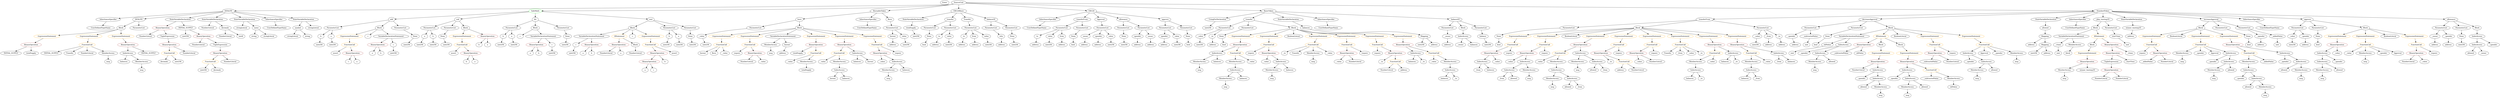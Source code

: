 strict digraph {
	graph [bb="0,0,17954,828"];
	node [label="\N"];
	Enter	[height=0.5,
		pos="6790,810",
		width=0.83628];
	FunctionCall_Unnamed_28	[color=orange,
		height=0.5,
		label=FunctionCall,
		pos="6309,450",
		width=1.6125];
	BinaryOperation_Unnamed_34	[color=brown,
		height=0.5,
		label=BinaryOperation,
		pos="6366,378",
		width=1.9867];
	FunctionCall_Unnamed_28 -> BinaryOperation_Unnamed_34	[pos="e,6352.3,395.79 6322.8,432.05 6329.5,423.8 6337.7,413.7 6345.2,404.54"];
	Identifier_require_11	[color=black,
		height=0.5,
		label=require,
		pos="6492,378",
		width=1.0026];
	FunctionCall_Unnamed_28 -> Identifier_require_11	[pos="e,6464,389.71 6344.3,435.5 6375.6,423.51 6421.4,406.02 6453.6,393.68"];
	Identifier_balances_8	[color=black,
		height=0.5,
		label=balances,
		pos="12478,162",
		width=1.1828];
	TupleExpression_Unnamed	[color=black,
		height=0.5,
		label=TupleExpression,
		pos="15146,306",
		width=2.0422];
	BinaryOperation_Unnamed_27	[color=brown,
		height=0.5,
		label=BinaryOperation,
		pos="15146,234",
		width=1.9867];
	TupleExpression_Unnamed -> BinaryOperation_Unnamed_27	[pos="e,15146,252.1 15146,287.7 15146,280.41 15146,271.73 15146,263.54"];
	UsingForDeclaration_Unnamed	[color=black,
		height=0.5,
		label=UsingForDeclaration,
		pos="8771,666",
		width=2.4303];
	ElementaryTypeName_uint256_19	[color=black,
		height=0.5,
		label=uint256,
		pos="8714,594",
		width=1.0442];
	UsingForDeclaration_Unnamed -> ElementaryTypeName_uint256_19	[pos="e,8727.3,611.31 8757.2,648.05 8750.4,639.68 8742,629.4 8734.5,620.13"];
	ExpressionStatement_Unnamed_20	[color=orange,
		height=0.5,
		label=ExpressionStatement,
		pos="15459,522",
		width=2.458];
	FunctionCall_Unnamed_21	[color=orange,
		height=0.5,
		label=FunctionCall,
		pos="15459,450",
		width=1.6125];
	ExpressionStatement_Unnamed_20 -> FunctionCall_Unnamed_21	[pos="e,15459,468.1 15459,503.7 15459,496.41 15459,487.73 15459,479.54"];
	Identifier_msg_19	[color=black,
		height=0.5,
		label=msg,
		pos="6427,162",
		width=0.75];
	NumberLiteral_Unnamed	[color=black,
		height=0.5,
		label=NumberLiteral,
		pos="4420,378",
		width=1.765];
	VariableDeclaration_balances	[color=black,
		height=0.5,
		label=balances,
		pos="9376,594",
		width=1.1828];
	Mapping_Unnamed	[color=black,
		height=0.5,
		label=Mapping,
		pos="10189,522",
		width=1.2105];
	VariableDeclaration_balances -> Mapping_Unnamed	[pos="e,10157,534.7 9407.3,581.3 9414,579.19 9421.2,577.26 9428,576 9737.8,518.54 9826,596.59 10136,540 10139,539.39 10143,538.62 10146,\
537.75"];
	Identifier_balances_3	[color=black,
		height=0.5,
		label=balances,
		pos="10113,306",
		width=1.1828];
	VariableDeclarationStatement_Unnamed	[color=black,
		height=0.5,
		label=VariableDeclarationStatement,
		pos="4319,522",
		width=3.3174];
	VariableDeclaration_c	[color=black,
		height=0.5,
		label=c,
		pos="4198,450",
		width=0.75];
	VariableDeclarationStatement_Unnamed -> VariableDeclaration_c	[pos="e,4218,462.6 4290,504.23 4271.3,493.38 4246.9,479.28 4227.9,468.32"];
	BinaryOperation_Unnamed_1	[color=brown,
		height=0.5,
		label=BinaryOperation,
		pos="4315,450",
		width=1.9867];
	VariableDeclarationStatement_Unnamed -> BinaryOperation_Unnamed_1	[pos="e,4316,468.1 4318,503.7 4317.6,496.41 4317.1,487.73 4316.6,479.54"];
	FunctionDefinition_transfer_1	[color=black,
		height=0.5,
		label=transfer,
		pos="9058,666",
		width=1.0719];
	ParameterList_Unnamed_13	[color=black,
		height=0.5,
		label=ParameterList,
		pos="8831,594",
		width=1.7095];
	FunctionDefinition_transfer_1 -> ParameterList_Unnamed_13	[pos="e,8872.3,607.73 9026.4,655.27 8989.4,643.84 8927.4,624.71 8883.1,611.07"];
	ParameterList_Unnamed_14	[color=black,
		height=0.5,
		label=ParameterList,
		pos="9042,594",
		width=1.7095];
	FunctionDefinition_transfer_1 -> ParameterList_Unnamed_14	[pos="e,9045.9,612.1 9054,647.7 9052.4,640.32 9050.3,631.52 9048.5,623.25"];
	Block_Unnamed_5	[color=black,
		height=0.5,
		label=Block,
		pos="9283,594",
		width=0.90558];
	FunctionDefinition_transfer_1 -> Block_Unnamed_5	[pos="e,9255.2,603.66 9089.3,655.27 9129.8,642.65 9200.5,620.66 9244.4,607.02"];
	ParameterList_Unnamed_11	[color=black,
		height=0.5,
		label=ParameterList,
		pos="2434,594",
		width=1.7095];
	Parameter_b_3	[color=black,
		height=0.5,
		label=b,
		pos="2339,522",
		width=0.75];
	ParameterList_Unnamed_11 -> Parameter_b_3	[pos="e,2356.8,536.1 2412,576.76 2398.2,566.63 2380.4,553.51 2365.8,542.76"];
	Parameter_a_3	[color=black,
		height=0.5,
		label=a,
		pos="2421,522",
		width=0.75];
	ParameterList_Unnamed_11 -> Parameter_a_3	[pos="e,2424.2,540.1 2430.8,575.7 2429.4,568.32 2427.8,559.52 2426.2,551.25"];
	FunctionCall_Unnamed_16	[color=orange,
		height=0.5,
		label=FunctionCall,
		pos="12259,378",
		width=1.6125];
	MemberAccess_Unnamed_8	[color=black,
		height=0.5,
		label=MemberAccess,
		pos="12106,306",
		width=1.9174];
	FunctionCall_Unnamed_16 -> MemberAccess_Unnamed_8	[pos="e,12139,322.21 12227,362.5 12205,352.19 12174,338.23 12149,326.89"];
	Identifier__value_9	[color=black,
		height=0.5,
		label=_value,
		pos="12228,306",
		width=0.96103];
	FunctionCall_Unnamed_16 -> Identifier__value_9	[pos="e,12235,323.62 12251,359.7 12248,351.95 12244,342.64 12240,334.02"];
	ParameterList_Unnamed	[color=black,
		height=0.5,
		label=ParameterList,
		pos="7113,594",
		width=1.7095];
	Parameter_who	[color=black,
		height=0.5,
		label=who,
		pos="7176,522",
		width=0.75];
	ParameterList_Unnamed -> Parameter_who	[pos="e,7162.5,538.04 7127.9,576.41 7136,567.5 7146,556.35 7154.8,546.56"];
	UserDefinedTypeName_Unnamed_5	[color=black,
		height=0.5,
		label=UserDefinedTypeName,
		pos="2036,594",
		width=2.7214];
	Parameter__value	[color=black,
		height=0.5,
		label=_value,
		pos="8622,522",
		width=0.96103];
	ParameterList_Unnamed_13 -> Parameter__value	[pos="e,8649.2,533.25 8790,580.16 8756.9,569.69 8709.3,554.35 8668,540 8665.3,539.07 8662.6,538.1 8659.8,537.11"];
	Parameter__to	[color=black,
		height=0.5,
		label=_to,
		pos="8704,522",
		width=0.75];
	ParameterList_Unnamed_13 -> Parameter__to	[pos="e,8724.3,534.2 8803.1,577.64 8782.8,566.41 8755.2,551.21 8734.3,539.69"];
	IfStatement_Unnamed	[color=orange,
		height=0.5,
		label=IfStatement,
		pos="4509,522",
		width=1.4739];
	BinaryOperation_Unnamed	[color=brown,
		height=0.5,
		label=BinaryOperation,
		pos="4509,450",
		width=1.9867];
	IfStatement_Unnamed -> BinaryOperation_Unnamed	[pos="e,4509,468.1 4509,503.7 4509,496.41 4509,487.73 4509,479.54"];
	Block_Unnamed_1	[color=black,
		height=0.5,
		label=Block,
		pos="4631,450",
		width=0.90558];
	IfStatement_Unnamed -> Block_Unnamed_1	[pos="e,4609,463.65 4535.2,505.98 4553.9,495.24 4579.2,480.72 4599.1,469.3"];
	Identifier_balances_10	[color=black,
		height=0.5,
		label=balances,
		pos="12062,162",
		width=1.1828];
	ParameterList_Unnamed_36	[color=black,
		height=0.5,
		label=ParameterList,
		pos="5471,594",
		width=1.7095];
	Parameter__value_3	[color=black,
		height=0.5,
		label=_value,
		pos="5106,522",
		width=0.96103];
	ParameterList_Unnamed_36 -> Parameter__value_3	[pos="e,5132.2,534.14 5413.7,587.13 5348.9,579.67 5240.6,564.7 5150,540 5147.7,539.38 5145.4,538.68 5143,537.93"];
	VariableDeclaration_to	[color=black,
		height=0.5,
		label=to,
		pos="6912,522",
		width=0.75];
	ElementaryTypeName_address_3	[color=black,
		height=0.5,
		label=address,
		pos="6905,450",
		width=1.0996];
	VariableDeclaration_to -> ElementaryTypeName_address_3	[pos="e,6906.7,468.1 6910.3,503.7 6909.5,496.41 6908.7,487.73 6907.9,479.54"];
	Block_Unnamed_17	[color=black,
		height=0.5,
		label=Block,
		pos="931,594",
		width=0.90558];
	ExpressionStatement_Unnamed_33	[color=orange,
		height=0.5,
		label=ExpressionStatement,
		pos="329,522",
		width=2.458];
	Block_Unnamed_17 -> ExpressionStatement_Unnamed_33	[pos="e,413,527.96 906.52,581.71 900.87,579.49 894.81,577.42 889,576 803.41,555.1 560.29,537.33 424.21,528.67"];
	ExpressionStatement_Unnamed_35	[color=orange,
		height=0.5,
		label=ExpressionStatement,
		pos="687,522",
		width=2.458];
	Block_Unnamed_17 -> ExpressionStatement_Unnamed_35	[pos="e,744.6,536.04 905.87,582.22 900.36,580.03 894.52,577.83 889,576 845.22,561.46 795.05,548.28 755.67,538.7"];
	ExpressionStatement_Unnamed_34	[color=orange,
		height=0.5,
		label=ExpressionStatement,
		pos="931,522",
		width=2.458];
	Block_Unnamed_17 -> ExpressionStatement_Unnamed_34	[pos="e,931,540.1 931,575.7 931,568.41 931,559.73 931,551.54"];
	Parameter_to	[color=black,
		height=0.5,
		label=to,
		pos="6756,522",
		width=0.75];
	ElementaryTypeName_address_1	[color=black,
		height=0.5,
		label=address,
		pos="6715,450",
		width=1.0996];
	Parameter_to -> ElementaryTypeName_address_1	[pos="e,6724.7,467.63 6746.5,504.76 6741.7,496.67 6735.9,486.66 6730.5,477.49"];
	MemberAccess_Unnamed_21	[color=black,
		height=0.5,
		label=MemberAccess,
		pos="13003,306",
		width=1.9174];
	Identifier_msg_14	[color=black,
		height=0.5,
		label=msg,
		pos="13003,234",
		width=0.75];
	MemberAccess_Unnamed_21 -> Identifier_msg_14	[pos="e,13003,252.1 13003,287.7 13003,280.41 13003,271.73 13003,263.54"];
	NumberLiteral_Unnamed_11	[color=black,
		height=0.5,
		label=NumberLiteral,
		pos="13317,234",
		width=1.765];
	Identifier__value_10	[color=black,
		height=0.5,
		label=_value,
		pos="10986,306",
		width=0.96103];
	FunctionDefinition_transferFrom_1	[color=black,
		height=0.5,
		label=transferFrom,
		pos="12173,666",
		width=1.6402];
	ParameterList_Unnamed_25	[color=black,
		height=0.5,
		label=ParameterList,
		pos="10761,594",
		width=1.7095];
	FunctionDefinition_transferFrom_1 -> ParameterList_Unnamed_25	[pos="e,10821,598 12115,662.13 11891,651 11080,610.79 10833,598.56"];
	Block_Unnamed_7	[color=black,
		height=0.5,
		label=Block,
		pos="11700,594",
		width=0.90558];
	FunctionDefinition_transferFrom_1 -> Block_Unnamed_7	[pos="e,11731,599.65 12121,657.24 12026,643.27 11829,614.15 11743,601.31"];
	ParameterList_Unnamed_24	[color=black,
		height=0.5,
		label=ParameterList,
		pos="12589,594",
		width=1.7095];
	FunctionDefinition_transferFrom_1 -> ParameterList_Unnamed_24	[pos="e,12536,603.84 12224,656.49 12299,643.73 12442,619.68 12525,605.74"];
	MemberAccess_Unnamed_11	[color=black,
		height=0.5,
		label=MemberAccess,
		pos="11055,162",
		width=1.9174];
	Identifier_msg_6	[color=black,
		height=0.5,
		label=msg,
		pos="11055,90",
		width=0.75];
	MemberAccess_Unnamed_11 -> Identifier_msg_6	[pos="e,11055,108.1 11055,143.7 11055,136.41 11055,127.73 11055,119.54"];
	MemberAccess_Unnamed_15	[color=black,
		height=0.5,
		label=MemberAccess,
		pos="16116,306",
		width=1.9174];
	IndexAccess_Unnamed_23	[color=black,
		height=0.5,
		label=IndexAccess,
		pos="16116,234",
		width=1.6402];
	MemberAccess_Unnamed_15 -> IndexAccess_Unnamed_23	[pos="e,16116,252.1 16116,287.7 16116,280.41 16116,271.73 16116,263.54"];
	InheritanceSpecifier_Unnamed_6	[color=black,
		height=0.5,
		label=InheritanceSpecifier,
		pos="841,666",
		width=2.3333];
	UserDefinedTypeName_Unnamed_6	[color=black,
		height=0.5,
		label=UserDefinedTypeName,
		pos="782,594",
		width=2.7214];
	InheritanceSpecifier_Unnamed_6 -> UserDefinedTypeName_Unnamed_6	[pos="e,796.56,612.28 826.72,648.05 819.86,639.92 811.5,630 803.86,620.94"];
	ParameterList_Unnamed_3	[color=black,
		height=0.5,
		label=ParameterList,
		pos="6690,594",
		width=1.7095];
	Parameter_None_1	[color=black,
		height=0.5,
		label=None,
		pos="6679,522",
		width=0.85014];
	ParameterList_Unnamed_3 -> Parameter_None_1	[pos="e,6681.7,540.1 6687.3,575.7 6686.1,568.32 6684.7,559.52 6683.4,551.25"];
	VariableDeclaration_totalSupply	[color=black,
		height=0.5,
		label=totalSupply,
		pos="6557,594",
		width=1.4739];
	ElementaryTypeName_uint256	[color=black,
		height=0.5,
		label=uint256,
		pos="6592,522",
		width=1.0442];
	VariableDeclaration_totalSupply -> ElementaryTypeName_uint256	[pos="e,6583.6,539.79 6565.5,576.05 6569.4,568.23 6574.1,558.75 6578.5,549.98"];
	Identifier__value_1	[color=black,
		height=0.5,
		label=_value,
		pos="9059,306",
		width=0.96103];
	Parameter_startTime	[color=black,
		height=0.5,
		label=startTime,
		pos="15192,522",
		width=1.266];
	ElementaryTypeName_uint_1	[color=black,
		height=0.5,
		label=uint,
		pos="15266,450",
		width=0.75];
	Parameter_startTime -> ElementaryTypeName_uint_1	[pos="e,15251,465.39 15209,505.12 15219,495.69 15232,483.61 15242,473.25"];
	ElementaryTypeName_string	[color=black,
		height=0.5,
		label=string,
		pos="1872,522",
		width=0.864];
	Identifier_msg_10	[color=black,
		height=0.5,
		label=msg,
		pos="16240,18",
		width=0.75];
	ExpressionStatement_Unnamed_1	[color=orange,
		height=0.5,
		label=ExpressionStatement,
		pos="3380,522",
		width=2.458];
	FunctionCall_Unnamed_1	[color=orange,
		height=0.5,
		label=FunctionCall,
		pos="3380,450",
		width=1.6125];
	ExpressionStatement_Unnamed_1 -> FunctionCall_Unnamed_1	[pos="e,3380,468.1 3380,503.7 3380,496.41 3380,487.73 3380,479.54"];
	ElementaryTypeName_uint256_6	[color=black,
		height=0.5,
		label=uint256,
		pos="5040,450",
		width=1.0442];
	Identifier__value_5	[color=black,
		height=0.5,
		label=_value,
		pos="11728,306",
		width=0.96103];
	Identifier_msg_18	[color=black,
		height=0.5,
		label=msg,
		pos="14178,162",
		width=0.75];
	Parameter__spender_2	[color=black,
		height=0.5,
		label=_spender,
		pos="16227,522",
		width=1.2521];
	ElementaryTypeName_address_23	[color=black,
		height=0.5,
		label=address,
		pos="16227,450",
		width=1.0996];
	Parameter__spender_2 -> ElementaryTypeName_address_23	[pos="e,16227,468.1 16227,503.7 16227,496.41 16227,487.73 16227,479.54"];
	ExpressionStatement_Unnamed_11	[color=orange,
		height=0.5,
		label=ExpressionStatement,
		pos="10871,522",
		width=2.458];
	FunctionCall_Unnamed_13	[color=orange,
		height=0.5,
		label=FunctionCall,
		pos="10838,450",
		width=1.6125];
	ExpressionStatement_Unnamed_11 -> FunctionCall_Unnamed_13	[pos="e,10846,468.1 10863,503.7 10859,496.07 10855,486.92 10851,478.4"];
	IndexAccess_Unnamed_19	[color=black,
		height=0.5,
		label=IndexAccess,
		pos="17787,522",
		width=1.6402];
	IndexAccess_Unnamed_20	[color=black,
		height=0.5,
		label=IndexAccess,
		pos="17787,450",
		width=1.6402];
	IndexAccess_Unnamed_19 -> IndexAccess_Unnamed_20	[pos="e,17787,468.1 17787,503.7 17787,496.41 17787,487.73 17787,479.54"];
	Identifier__spender_2	[color=black,
		height=0.5,
		label=_spender,
		pos="17909,450",
		width=1.2521];
	IndexAccess_Unnamed_19 -> Identifier__spender_2	[pos="e,17884,465.37 17814,505.64 17831,495.47 17855,482.04 17874,471.03"];
	NumberLiteral_Unnamed_15	[color=black,
		height=0.5,
		label=NumberLiteral,
		pos="1461,450",
		width=1.765];
	Block_Unnamed_10	[color=black,
		height=0.5,
		label=Block,
		pos="15801,594",
		width=0.90558];
	Block_Unnamed_10 -> ExpressionStatement_Unnamed_20	[pos="e,15520,535.44 15771,586.79 15717,575.86 15605,552.9 15531,537.72"];
	BooleanLiteral_Unnamed_3	[color=black,
		height=0.5,
		label=BooleanLiteral,
		pos="15630,522",
		width=1.7788];
	Block_Unnamed_10 -> BooleanLiteral_Unnamed_3	[pos="e,15665,537.45 15775,582.52 15749,571.76 15708,554.79 15676,541.72"];
	ExpressionStatement_Unnamed_22	[color=orange,
		height=0.5,
		label=ExpressionStatement,
		pos="15801,522",
		width=2.458];
	Block_Unnamed_10 -> ExpressionStatement_Unnamed_22	[pos="e,15801,540.1 15801,575.7 15801,568.41 15801,559.73 15801,551.54"];
	ExpressionStatement_Unnamed_21	[color=orange,
		height=0.5,
		label=ExpressionStatement,
		pos="15996,522",
		width=2.458];
	Block_Unnamed_10 -> ExpressionStatement_Unnamed_21	[pos="e,15954,538.24 15828,583.41 15857,572.81 15906,555.47 15943,542.08"];
	ElementaryTypeName_address_13	[color=black,
		height=0.5,
		label=address,
		pos="7780,450",
		width=1.0996];
	MemberAccess_Unnamed_17	[color=black,
		height=0.5,
		label=MemberAccess,
		pos="15656,378",
		width=1.9174];
	Identifier_msg_11	[color=black,
		height=0.5,
		label=msg,
		pos="15656,306",
		width=0.75];
	MemberAccess_Unnamed_17 -> Identifier_msg_11	[pos="e,15656,324.1 15656,359.7 15656,352.41 15656,343.73 15656,335.54"];
	ElementaryTypeName_address	[color=black,
		height=0.5,
		label=address,
		pos="7192,450",
		width=1.0996];
	BinaryOperation_Unnamed_30	[color=brown,
		height=0.5,
		label=BinaryOperation,
		pos="13351,450",
		width=1.9867];
	Identifier__subtractedValue_1	[color=black,
		height=0.5,
		label=_subtractedValue,
		pos="13195,378",
		width=2.0976];
	BinaryOperation_Unnamed_30 -> Identifier__subtractedValue_1	[pos="e,13229,394.4 13317,433.81 13294,423.61 13264,410.06 13240,398.98"];
	Identifier_oldValue	[color=black,
		height=0.5,
		label=oldValue,
		pos="13332,378",
		width=1.2105];
	BinaryOperation_Unnamed_30 -> Identifier_oldValue	[pos="e,13337,396.1 13346,431.7 13344,424.24 13342,415.32 13340,406.97"];
	FunctionCall_Unnamed_27	[color=orange,
		height=0.5,
		label=FunctionCall,
		pos="5438,450",
		width=1.6125];
	Identifier_require_10	[color=black,
		height=0.5,
		label=require,
		pos="5340,378",
		width=1.0026];
	FunctionCall_Unnamed_27 -> Identifier_require_10	[pos="e,5360.1,393.39 5415.8,433.12 5402,423.32 5384.3,410.65 5369.4,400.02"];
	BinaryOperation_Unnamed_33	[color=brown,
		height=0.5,
		label=BinaryOperation,
		pos="5466,378",
		width=1.9867];
	FunctionCall_Unnamed_27 -> BinaryOperation_Unnamed_33	[pos="e,5459.2,396.1 5444.9,431.7 5447.9,424.15 5451.5,415.12 5454.9,406.68"];
	Identifier__to	[color=black,
		height=0.5,
		label=_to,
		pos="9891,306",
		width=0.75];
	ElementaryTypeName_bool_5	[color=black,
		height=0.5,
		label=bool,
		pos="16654,450",
		width=0.76697];
	ElementaryTypeName_address_27	[color=black,
		height=0.5,
		label=address,
		pos="5668,378",
		width=1.0996];
	ParameterList_Unnamed_4	[color=black,
		height=0.5,
		label=ParameterList,
		pos="6972,594",
		width=1.7095];
	ParameterList_Unnamed_4 -> VariableDeclaration_to	[pos="e,6924.8,537.89 6957.5,576.05 6949.8,567.13 6940.3,556.06 6932,546.33"];
	VariableDeclaration_from	[color=black,
		height=0.5,
		label=from,
		pos="6997,522",
		width=0.7947];
	ParameterList_Unnamed_4 -> VariableDeclaration_from	[pos="e,6991.1,539.62 6978.2,575.7 6980.9,568.04 6984.2,558.85 6987.2,550.3"];
	VariableDeclaration_value	[color=black,
		height=0.5,
		label=value,
		pos="7085,522",
		width=0.82242];
	ParameterList_Unnamed_4 -> VariableDeclaration_value	[pos="e,7065,535.4 6997.4,577.29 7014.5,566.66 7037.2,552.58 7055.3,541.42"];
	Identifier_allowed_8	[color=black,
		height=0.5,
		label=allowed,
		pos="13129,306",
		width=1.0858];
	Identifier_a_6	[color=black,
		height=0.5,
		label=a,
		pos="2718,378",
		width=0.75];
	StateVariableDeclaration_Unnamed_1	[color=black,
		height=0.5,
		label=StateVariableDeclaration,
		pos="9233,666",
		width=2.8184];
	StateVariableDeclaration_Unnamed_1 -> VariableDeclaration_balances	[pos="e,9348.9,608.26 9266.5,648.59 9288.2,637.98 9316.4,624.17 9338.8,613.22"];
	FunctionCall_Unnamed_4	[color=orange,
		height=0.5,
		label=FunctionCall,
		pos="9868,450",
		width=1.6125];
	Identifier_require_1	[color=black,
		height=0.5,
		label=require,
		pos="9868,378",
		width=1.0026];
	FunctionCall_Unnamed_4 -> Identifier_require_1	[pos="e,9868,396.1 9868,431.7 9868,424.41 9868,415.73 9868,407.54"];
	BinaryOperation_Unnamed_10	[color=brown,
		height=0.5,
		label=BinaryOperation,
		pos="9994,378",
		width=1.9867];
	FunctionCall_Unnamed_4 -> BinaryOperation_Unnamed_10	[pos="e,9965.4,394.89 9895.3,433.81 9912.9,424.06 9935.9,411.26 9955.3,400.48"];
	Identifier_totalSupply	[color=black,
		height=0.5,
		label=totalSupply,
		pos="5779,378",
		width=1.4739];
	FunctionCall_Unnamed_32	[color=orange,
		height=0.5,
		label=FunctionCall,
		pos="1546,306",
		width=1.6125];
	ElementaryTypeName_uint256_34	[color=black,
		height=0.5,
		label=uint256,
		pos="1496,234",
		width=1.0442];
	FunctionCall_Unnamed_32 -> ElementaryTypeName_uint256_34	[pos="e,1507.6,251.31 1533.9,288.05 1528,279.77 1520.7,269.62 1514.2,260.42"];
	Identifier_decimals	[color=black,
		height=0.5,
		label=decimals,
		pos="1595,234",
		width=1.1967];
	FunctionCall_Unnamed_32 -> Identifier_decimals	[pos="e,1583.2,251.79 1557.9,288.05 1563.5,279.97 1570.4,270.12 1576.7,261.11"];
	ParameterList_Unnamed_18	[color=black,
		height=0.5,
		label=ParameterList,
		pos="8049,594",
		width=1.7095];
	Parameter_None_7	[color=black,
		height=0.5,
		label=None,
		pos="8057,522",
		width=0.85014];
	ParameterList_Unnamed_18 -> Parameter_None_7	[pos="e,8055,540.1 8051,575.7 8051.8,568.41 8052.8,559.73 8053.7,551.54"];
	NumberLiteral_Unnamed_13	[color=black,
		height=0.5,
		label=NumberLiteral,
		pos="1670,522",
		width=1.765];
	FunctionDefinition_DEXLITE	[color=black,
		height=0.5,
		label=DEXLITE,
		pos="1052,666",
		width=1.363];
	FunctionDefinition_DEXLITE -> Block_Unnamed_17	[pos="e,953.08,607.77 1026.6,650.33 1008.1,639.61 982.84,624.99 962.94,613.48"];
	ParameterList_Unnamed_37	[color=black,
		height=0.5,
		label=ParameterList,
		pos="1052,594",
		width=1.7095];
	FunctionDefinition_DEXLITE -> ParameterList_Unnamed_37	[pos="e,1052,612.1 1052,647.7 1052,640.41 1052,631.73 1052,623.54"];
	Identifier__to_3	[color=black,
		height=0.5,
		label=_to,
		pos="9190,378",
		width=0.75];
	Parameter__addedValue	[color=black,
		height=0.5,
		label=_addedValue,
		pos="16350,522",
		width=1.6541];
	ElementaryTypeName_uint	[color=black,
		height=0.5,
		label=uint,
		pos="16350,450",
		width=0.75];
	Parameter__addedValue -> ElementaryTypeName_uint	[pos="e,16350,468.1 16350,503.7 16350,496.41 16350,487.73 16350,479.54"];
	Identifier_require_2	[color=black,
		height=0.5,
		label=require,
		pos="8947,378",
		width=1.0026];
	VariableDeclaration_owner	[color=black,
		height=0.5,
		label=owner,
		pos="7783,522",
		width=0.93331];
	VariableDeclaration_owner -> ElementaryTypeName_address_13	[pos="e,7780.7,468.1 7782.3,503.7 7781.9,496.41 7781.6,487.73 7781.2,479.54"];
	BinaryOperation_Unnamed_11	[color=brown,
		height=0.5,
		label=BinaryOperation,
		pos="9073,378",
		width=1.9867];
	BinaryOperation_Unnamed_11 -> Identifier__value_1	[pos="e,9062.4,324.1 9069.5,359.7 9068.1,352.32 9066.3,343.52 9064.6,335.25"];
	IndexAccess_Unnamed	[color=black,
		height=0.5,
		label=IndexAccess,
		pos="9171,306",
		width=1.6402];
	BinaryOperation_Unnamed_11 -> IndexAccess_Unnamed	[pos="e,9148.7,322.91 9095.7,360.76 9108.8,351.42 9125.4,339.55 9139.7,329.33"];
	IndexAccess_Unnamed_18	[color=black,
		height=0.5,
		label=IndexAccess,
		pos="16664,306",
		width=1.6402];
	MemberAccess_Unnamed_12	[color=black,
		height=0.5,
		label=MemberAccess,
		pos="16664,234",
		width=1.9174];
	IndexAccess_Unnamed_18 -> MemberAccess_Unnamed_12	[pos="e,16664,252.1 16664,287.7 16664,280.41 16664,271.73 16664,263.54"];
	Identifier_allowed_3	[color=black,
		height=0.5,
		label=allowed,
		pos="16790,234",
		width=1.0858];
	IndexAccess_Unnamed_18 -> Identifier_allowed_3	[pos="e,16766,248.44 16692,289.64 16711,279.15 16736,265.19 16756,254"];
	Parameter_None_14	[color=black,
		height=0.5,
		label=None,
		pos="13084,522",
		width=0.85014];
	ElementaryTypeName_bool_7	[color=black,
		height=0.5,
		label=bool,
		pos="12992,450",
		width=0.76697];
	Parameter_None_14 -> ElementaryTypeName_bool_7	[pos="e,13010,464.33 13066,507.17 13052,496.88 13034,482.67 13018,471.12"];
	Identifier_require_8	[color=black,
		height=0.5,
		label=require,
		pos="15371,378",
		width=1.0026];
	BinaryOperation_Unnamed_39	[color=brown,
		height=0.5,
		label=BinaryOperation,
		pos="1208,594",
		width=1.9867];
	NumberLiteral_Unnamed_17	[color=black,
		height=0.5,
		label=NumberLiteral,
		pos="1101,522",
		width=1.765];
	BinaryOperation_Unnamed_39 -> NumberLiteral_Unnamed_17	[pos="e,1125.3,538.91 1183.2,576.76 1168.8,567.33 1150.4,555.32 1134.7,545.04"];
	TupleExpression_Unnamed_2	[color=black,
		height=0.5,
		label=TupleExpression,
		pos="1256,522",
		width=2.0422];
	BinaryOperation_Unnamed_39 -> TupleExpression_Unnamed_2	[pos="e,1244.5,539.79 1219.6,576.05 1225.2,567.97 1231.9,558.12 1238.1,549.11"];
	BinaryOperation_Unnamed_9	[color=brown,
		height=0.5,
		label=BinaryOperation,
		pos="9652,378",
		width=1.9867];
	Identifier__value	[color=black,
		height=0.5,
		label=_value,
		pos="9594,306",
		width=0.96103];
	BinaryOperation_Unnamed_9 -> Identifier__value	[pos="e,9607.1,322.83 9638,360.05 9630.8,351.47 9622.1,340.89 9614.2,331.44"];
	NumberLiteral_Unnamed_2	[color=black,
		height=0.5,
		label=NumberLiteral,
		pos="9710,306",
		width=1.765];
	BinaryOperation_Unnamed_9 -> NumberLiteral_Unnamed_2	[pos="e,9696.1,323.79 9666,360.05 9672.9,351.8 9681.2,341.7 9688.8,332.54"];
	BinaryOperation_Unnamed_36	[color=brown,
		height=0.5,
		label=BinaryOperation,
		pos="5894,450",
		width=1.9867];
	BinaryOperation_Unnamed_36 -> Identifier_totalSupply	[pos="e,5804.1,394.26 5867.6,432.94 5851.6,423.22 5831.1,410.72 5813.8,400.19"];
	FunctionCall_Unnamed_30	[color=orange,
		height=0.5,
		label=FunctionCall,
		pos="5908,378",
		width=1.6125];
	BinaryOperation_Unnamed_36 -> FunctionCall_Unnamed_30	[pos="e,5904.6,396.1 5897.5,431.7 5898.9,424.32 5900.7,415.52 5902.3,407.25"];
	MemberAccess_Unnamed_27	[color=black,
		height=0.5,
		label=MemberAccess,
		pos="6427,234",
		width=1.9174];
	MemberAccess_Unnamed_27 -> Identifier_msg_19	[pos="e,6427,180.1 6427,215.7 6427,208.41 6427,199.73 6427,191.54"];
	StateVariableDeclaration_Unnamed	[color=black,
		height=0.5,
		label=StateVariableDeclaration,
		pos="6623,666",
		width=2.8184];
	StateVariableDeclaration_Unnamed -> VariableDeclaration_totalSupply	[pos="e,6572.4,611.31 6607,648.05 6599,639.5 6589,628.97 6580.2,619.56"];
	BinaryOperation_Unnamed_14	[color=brown,
		height=0.5,
		label=BinaryOperation,
		pos="11674,378",
		width=1.9867];
	BinaryOperation_Unnamed_14 -> Identifier__value_5	[pos="e,11716,322.83 11687,360.05 11694,351.56 11702,341.11 11709,331.73"];
	NumberLiteral_Unnamed_4	[color=black,
		height=0.5,
		label=NumberLiteral,
		pos="11844,306",
		width=1.765];
	BinaryOperation_Unnamed_14 -> NumberLiteral_Unnamed_4	[pos="e,11809,321.46 11710,362.15 11736,351.56 11771,337.23 11798,325.83"];
	ContractDefinition_DEXLITE	[color=black,
		height=0.5,
		label=DEXLITE,
		pos="1696,738",
		width=1.363];
	ContractDefinition_DEXLITE -> InheritanceSpecifier_Unnamed_6	[pos="e,912.94,675.52 1647.9,733.95 1534.1,726.62 1239.5,706.9 994,684 971.35,681.89 946.84,679.3 924.22,676.79"];
	ContractDefinition_DEXLITE -> FunctionDefinition_DEXLITE	[pos="e,1098.7,672.08 1649.4,731.94 1534.3,719.42 1236.4,687.04 1110,673.31"];
	StateVariableDeclaration_Unnamed_7	[color=black,
		height=0.5,
		label=StateVariableDeclaration,
		pos="1364,666",
		width=2.8184];
	ContractDefinition_DEXLITE -> StateVariableDeclaration_Unnamed_7	[pos="e,1427.7,680.43 1654.3,728.21 1600.4,716.84 1505.5,696.84 1439,682.8"];
	StateVariableDeclaration_Unnamed_6	[color=black,
		height=0.5,
		label=StateVariableDeclaration,
		pos="1585,666",
		width=2.8184];
	ContractDefinition_DEXLITE -> StateVariableDeclaration_Unnamed_6	[pos="e,1611.5,683.71 1672.2,721.98 1657.3,712.58 1637.8,700.28 1621,689.7"];
	StateVariableDeclaration_Unnamed_4	[color=black,
		height=0.5,
		label=StateVariableDeclaration,
		pos="1806,666",
		width=2.8184];
	ContractDefinition_DEXLITE -> StateVariableDeclaration_Unnamed_4	[pos="e,1779.9,683.63 1719.9,721.81 1734.7,712.4 1753.9,700.14 1770.5,689.6"];
	InheritanceSpecifier_Unnamed_5	[color=black,
		height=0.5,
		label=InheritanceSpecifier,
		pos="2009,666",
		width=2.3333];
	ContractDefinition_DEXLITE -> InheritanceSpecifier_Unnamed_5	[pos="e,1952.3,679.68 1737.2,727.78 1789.2,716.15 1879.3,696.01 1941.4,682.11"];
	StateVariableDeclaration_Unnamed_5	[color=black,
		height=0.5,
		label=StateVariableDeclaration,
		pos="2212,666",
		width=2.8184];
	ContractDefinition_DEXLITE -> StateVariableDeclaration_Unnamed_5	[pos="e,2138.1,678.67 1742,731.35 1817.3,722.02 1971.6,702.58 2102,684 2110,682.86 2118.4,681.63 2126.7,680.38"];
	BinaryOperation_Unnamed_6	[color=brown,
		height=0.5,
		label=BinaryOperation,
		pos="3558,522",
		width=1.9867];
	Identifier_b_4	[color=black,
		height=0.5,
		label=b,
		pos="3492,450",
		width=0.75];
	BinaryOperation_Unnamed_6 -> Identifier_b_4	[pos="e,3506,465.89 3542,504.05 3533.5,495.04 3523,483.83 3513.7,474.04"];
	Identifier_a_5	[color=black,
		height=0.5,
		label=a,
		pos="3564,450",
		width=0.75];
	BinaryOperation_Unnamed_6 -> Identifier_a_5	[pos="e,3562.5,468.1 3559.5,503.7 3560.1,496.41 3560.8,487.73 3561.6,479.54"];
	Parameter_None_12	[color=black,
		height=0.5,
		label=None,
		pos="17672,522",
		width=0.85014];
	ElementaryTypeName_uint256_30	[color=black,
		height=0.5,
		label=uint256,
		pos="17672,450",
		width=1.0442];
	Parameter_None_12 -> ElementaryTypeName_uint256_30	[pos="e,17672,468.1 17672,503.7 17672,496.41 17672,487.73 17672,479.54"];
	ExpressionStatement_Unnamed_12	[color=orange,
		height=0.5,
		label=ExpressionStatement,
		pos="11066,522",
		width=2.458];
	FunctionCall_Unnamed_14	[color=orange,
		height=0.5,
		label=FunctionCall,
		pos="11012,450",
		width=1.6125];
	ExpressionStatement_Unnamed_12 -> FunctionCall_Unnamed_14	[pos="e,11025,467.79 11053,504.05 11047,495.89 11039,485.91 11032,476.82"];
	Identifier_c_2	[color=black,
		height=0.5,
		label=c,
		pos="3819,522",
		width=0.75];
	Identifier_assert_1	[color=black,
		height=0.5,
		label=assert,
		pos="3319,378",
		width=0.89172];
	FunctionCall_Unnamed_1 -> Identifier_assert_1	[pos="e,3332.5,394.51 3365.5,432.41 3357.9,423.62 3348.3,412.66 3339.9,402.96"];
	BinaryOperation_Unnamed_5	[color=brown,
		height=0.5,
		label=BinaryOperation,
		pos="3441,378",
		width=1.9867];
	FunctionCall_Unnamed_1 -> BinaryOperation_Unnamed_5	[pos="e,3426.2,395.96 3394.5,432.41 3401.7,424.08 3410.7,413.8 3418.8,404.49"];
	Parameter__spender_3	[color=black,
		height=0.5,
		label=_spender,
		pos="12821,522",
		width=1.2521];
	ElementaryTypeName_address_25	[color=black,
		height=0.5,
		label=address,
		pos="12830,450",
		width=1.0996];
	Parameter__spender_3 -> ElementaryTypeName_address_25	[pos="e,12828,468.1 12823,503.7 12824,496.32 12825,487.52 12826,479.25"];
	BinaryOperation_Unnamed_2	[color=brown,
		height=0.5,
		label=BinaryOperation,
		pos="4791,378",
		width=1.9867];
	BinaryOperation_Unnamed_3	[color=brown,
		height=0.5,
		label=BinaryOperation,
		pos="4732,306",
		width=1.9867];
	BinaryOperation_Unnamed_2 -> BinaryOperation_Unnamed_3	[pos="e,4746.1,323.79 4776.7,360.05 4769.8,351.8 4761.2,341.7 4753.5,332.54"];
	Identifier_b_1	[color=black,
		height=0.5,
		label=b,
		pos="4849,306",
		width=0.75];
	BinaryOperation_Unnamed_2 -> Identifier_b_1	[pos="e,4836.3,322.36 4805,360.05 4812.3,351.35 4821.2,340.59 4829.1,331.03"];
	ElementaryTypeName_bool_1	[color=black,
		height=0.5,
		label=bool,
		pos="8795,450",
		width=0.76697];
	Identifier_b_3	[color=black,
		height=0.5,
		label=b,
		pos="3405,306",
		width=0.75];
	ElementaryTypeName_address_12	[color=black,
		height=0.5,
		label=address,
		pos="8354,450",
		width=1.0996];
	FunctionCall_Unnamed_29	[color=orange,
		height=0.5,
		label=FunctionCall,
		pos="6066,378",
		width=1.6125];
	Identifier__value_17	[color=black,
		height=0.5,
		label=_value,
		pos="5946,306",
		width=0.96103];
	FunctionCall_Unnamed_29 -> Identifier__value_17	[pos="e,5968.2,319.98 6039.7,361.64 6021.5,351.06 5997.3,336.95 5978.1,325.72"];
	MemberAccess_Unnamed_29	[color=black,
		height=0.5,
		label=MemberAccess,
		pos="6068,306",
		width=1.9174];
	FunctionCall_Unnamed_29 -> MemberAccess_Unnamed_29	[pos="e,6067.5,324.1 6066.5,359.7 6066.7,352.41 6066.9,343.73 6067.2,335.54"];
	Parameter_to_1	[color=black,
		height=0.5,
		label=to,
		pos="7431,522",
		width=0.75];
	ElementaryTypeName_address_11	[color=black,
		height=0.5,
		label=address,
		pos="7420,450",
		width=1.0996];
	Parameter_to_1 -> ElementaryTypeName_address_11	[pos="e,7422.7,468.1 7428.3,503.7 7427.1,496.32 7425.7,487.52 7424.4,479.25"];
	Identifier_burner_1	[color=black,
		height=0.5,
		label=burner,
		pos="6020,162",
		width=0.96103];
	Identifier__addedValue	[color=black,
		height=0.5,
		label=_addedValue,
		pos="15406,306",
		width=1.6541];
	ElementaryTypeName_uint256_7	[color=black,
		height=0.5,
		label=uint256,
		pos="4156,378",
		width=1.0442];
	VariableDeclaration_c -> ElementaryTypeName_uint256_7	[pos="e,4166,395.63 4188.3,432.76 4183.4,424.67 4177.4,414.66 4171.9,405.49"];
	IndexAccess_Unnamed_6	[color=black,
		height=0.5,
		label=IndexAccess,
		pos="10556,306",
		width=1.6402];
	Identifier__from	[color=black,
		height=0.5,
		label=_from,
		pos="10519,234",
		width=0.93331];
	IndexAccess_Unnamed_6 -> Identifier__from	[pos="e,10528,251.79 10547,288.05 10543,280.14 10538,270.54 10533,261.69"];
	Identifier_balances_6	[color=black,
		height=0.5,
		label=balances,
		pos="10613,234",
		width=1.1828];
	IndexAccess_Unnamed_6 -> Identifier_balances_6	[pos="e,10600,251.31 10570,288.05 10577,279.68 10585,269.4 10593,260.13"];
	Identifier__value_14	[color=black,
		height=0.5,
		label=_value,
		pos="16863,378",
		width=0.96103];
	ParameterList_Unnamed_7	[color=black,
		height=0.5,
		label=ParameterList,
		pos="3747,594",
		width=1.7095];
	Parameter_b_1	[color=black,
		height=0.5,
		label=b,
		pos="3675,522",
		width=0.75];
	ParameterList_Unnamed_7 -> Parameter_b_1	[pos="e,3689.5,537.11 3729.9,576.41 3720.3,567.06 3708.2,555.26 3697.8,545.13"];
	Parameter_a_1	[color=black,
		height=0.5,
		label=a,
		pos="3747,522",
		width=0.75];
	ParameterList_Unnamed_7 -> Parameter_a_1	[pos="e,3747,540.1 3747,575.7 3747,568.41 3747,559.73 3747,551.54"];
	InheritanceSpecifier_Unnamed_1	[color=black,
		height=0.5,
		label=InheritanceSpecifier,
		pos="7511,666",
		width=2.3333];
	UserDefinedTypeName_Unnamed_1	[color=black,
		height=0.5,
		label=UserDefinedTypeName,
		pos="7432,594",
		width=2.7214];
	InheritanceSpecifier_Unnamed_1 -> UserDefinedTypeName_Unnamed_1	[pos="e,7451.2,612.03 7491.9,648.05 7482.2,639.52 7470.4,629.01 7459.8,619.61"];
	NumberLiteral_Unnamed_1	[color=black,
		height=0.5,
		label=NumberLiteral,
		pos="4638,378",
		width=1.765];
	VariableDeclarationStatement_Unnamed_3	[color=black,
		height=0.5,
		label=VariableDeclarationStatement,
		pos="14867,522",
		width=3.3174];
	VariableDeclaration__vtime	[color=black,
		height=0.5,
		label=_vtime,
		pos="14763,450",
		width=0.98875];
	VariableDeclarationStatement_Unnamed_3 -> VariableDeclaration__vtime	[pos="e,14784,464.97 14842,504.05 14827,494.14 14808,481.55 14793,471.13"];
	MemberAccess_Unnamed_19	[color=black,
		height=0.5,
		label=MemberAccess,
		pos="14886,450",
		width=1.9174];
	VariableDeclarationStatement_Unnamed_3 -> MemberAccess_Unnamed_19	[pos="e,14881,468.1 14872,503.7 14874,496.24 14876,487.32 14878,478.97"];
	ParameterList_Unnamed_19	[color=black,
		height=0.5,
		label=ParameterList,
		pos="7610,594",
		width=1.7095];
	ParameterList_Unnamed_19 -> Parameter_to_1	[pos="e,7454,531.98 7574.2,579 7542.2,566.48 7495.6,548.25 7464.3,536.03"];
	Parameter_value_1	[color=black,
		height=0.5,
		label=value,
		pos="7525,522",
		width=0.82242];
	ParameterList_Unnamed_19 -> Parameter_value_1	[pos="e,7542,537.02 7590.3,576.76 7578.5,567.08 7563.5,554.67 7550.8,544.22"];
	Parameter_from	[color=black,
		height=0.5,
		label=from,
		pos="7610,522",
		width=0.7947];
	ParameterList_Unnamed_19 -> Parameter_from	[pos="e,7610,540.1 7610,575.7 7610,568.41 7610,559.73 7610,551.54"];
	Identifier__to_4	[color=black,
		height=0.5,
		label=_to,
		pos="11514,306",
		width=0.75];
	Identifier_a	[color=black,
		height=0.5,
		label=a,
		pos="4529,378",
		width=0.75];
	Parameter_None_5	[color=black,
		height=0.5,
		label=None,
		pos="3019,522",
		width=0.85014];
	ElementaryTypeName_uint256_17	[color=black,
		height=0.5,
		label=uint256,
		pos="2984,450",
		width=1.0442];
	Parameter_None_5 -> ElementaryTypeName_uint256_17	[pos="e,2992.5,467.96 3010.7,504.41 3006.8,496.59 3002,487.06 2997.6,478.23"];
	FunctionCall_Unnamed_22	[color=orange,
		height=0.5,
		label=FunctionCall,
		pos="16155,378",
		width=1.6125];
	FunctionCall_Unnamed_22 -> MemberAccess_Unnamed_15	[pos="e,16126,324.28 16146,360.05 16141,352.26 16136,342.82 16131,334.08"];
	Identifier__addedValue_1	[color=black,
		height=0.5,
		label=_addedValue,
		pos="16263,306",
		width=1.6541];
	FunctionCall_Unnamed_22 -> Identifier__addedValue_1	[pos="e,16239,322.66 16179,361.29 16194,351.74 16213,339.41 16229,328.91"];
	BinaryOperation_Unnamed_10 -> Identifier__to	[pos="e,9909.5,319.59 9969.8,360.59 9954.6,350.21 9934.8,336.77 9918.9,325.94"];
	FunctionCall_Unnamed_5	[color=orange,
		height=0.5,
		label=FunctionCall,
		pos="9994,306",
		width=1.6125];
	BinaryOperation_Unnamed_10 -> FunctionCall_Unnamed_5	[pos="e,9994,324.1 9994,359.7 9994,352.41 9994,343.73 9994,335.54"];
	BinaryOperation_Unnamed -> NumberLiteral_Unnamed	[pos="e,4440.9,395.47 4487.9,432.41 4476.5,423.43 4462.2,412.19 4449.7,402.34"];
	BinaryOperation_Unnamed -> Identifier_a	[pos="e,4524.1,396.1 4513.9,431.7 4516.1,424.24 4518.6,415.32 4521,406.97"];
	NumberLiteral_Unnamed_3	[color=black,
		height=0.5,
		label=NumberLiteral,
		pos="9933,234",
		width=1.765];
	FunctionCall_Unnamed_5 -> NumberLiteral_Unnamed_3	[pos="e,9947.8,251.96 9979.5,288.41 9972.3,280.08 9963.3,269.8 9955.2,260.49"];
	ElementaryTypeName_address_6	[color=black,
		height=0.5,
		label=address,
		pos="10054,234",
		width=1.0996];
	FunctionCall_Unnamed_5 -> ElementaryTypeName_address_6	[pos="e,10040,250.99 10008,288.41 10016,279.83 10025,269.19 10033,259.67"];
	ElementaryTypeName_uint256_16	[color=black,
		height=0.5,
		label=uint256,
		pos="2333,450",
		width=1.0442];
	Identifier__from_2	[color=black,
		height=0.5,
		label=_from,
		pos="12733,306",
		width=0.93331];
	IndexAccess_Unnamed_12	[color=black,
		height=0.5,
		label=IndexAccess,
		pos="12106,234",
		width=1.6402];
	MemberAccess_Unnamed_8 -> IndexAccess_Unnamed_12	[pos="e,12106,252.1 12106,287.7 12106,280.41 12106,271.73 12106,263.54"];
	IndexAccess_Unnamed_31	[color=black,
		height=0.5,
		label=IndexAccess,
		pos="13661,234",
		width=1.6402];
	Identifier__spender_9	[color=black,
		height=0.5,
		label=_spender,
		pos="13580,162",
		width=1.2521];
	IndexAccess_Unnamed_31 -> Identifier__spender_9	[pos="e,13598,178.91 13642,216.76 13632,207.69 13618,196.22 13607,186.21"];
	IndexAccess_Unnamed_32	[color=black,
		height=0.5,
		label=IndexAccess,
		pos="13702,162",
		width=1.6402];
	IndexAccess_Unnamed_31 -> IndexAccess_Unnamed_32	[pos="e,13692,179.79 13671,216.05 13676,208.14 13681,198.54 13686,189.69"];
	FunctionCall_Unnamed_20	[color=orange,
		height=0.5,
		label=FunctionCall,
		pos="16986,450",
		width=1.6125];
	FunctionCall_Unnamed_20 -> Identifier__value_14	[pos="e,16886,391.98 16959,433.64 16940,423.01 16915,408.82 16896,397.56"];
	MemberAccess_Unnamed_13	[color=black,
		height=0.5,
		label=MemberAccess,
		pos="16985,378",
		width=1.9174];
	FunctionCall_Unnamed_20 -> MemberAccess_Unnamed_13	[pos="e,16985,396.1 16986,431.7 16986,424.41 16986,415.73 16985,407.54"];
	Identifier__spender_1	[color=black,
		height=0.5,
		label=_spender,
		pos="17117,378",
		width=1.2521];
	FunctionCall_Unnamed_20 -> Identifier__spender_1	[pos="e,17091,393.04 17014,433.98 17034,423.56 17060,409.57 17081,398.32"];
	Identifier_Approval	[color=black,
		height=0.5,
		label=Approval,
		pos="17226,378",
		width=1.266];
	FunctionCall_Unnamed_20 -> Identifier_Approval	[pos="e,17191,389.9 17028,437.25 17065,426.67 17122,410.59 17171,396 17174,395.09 17177,394.14 17180,393.18"];
	ContractDefinition_SafeMath	[color=green,
		height=0.5,
		label=SafeMath,
		pos="3904,738",
		width=1.2798];
	FunctionDefinition_add	[color=black,
		height=0.5,
		label=add,
		pos="2837,666",
		width=0.75];
	ContractDefinition_SafeMath -> FunctionDefinition_add	[pos="e,2864,668.77 3858.8,734.04 3682.2,722.45 3039.7,680.3 2875.5,669.52"];
	FunctionDefinition_sub	[color=black,
		height=0.5,
		label=sub,
		pos="3344,666",
		width=0.75];
	ContractDefinition_SafeMath -> FunctionDefinition_sub	[pos="e,3370.7,670.34 3860.5,731.57 3754.2,718.28 3482.5,684.31 3382.1,671.76"];
	FunctionDefinition_div	[color=black,
		height=0.5,
		label=div,
		pos="3904,666",
		width=0.75];
	ContractDefinition_SafeMath -> FunctionDefinition_div	[pos="e,3904,684.1 3904,719.7 3904,712.41 3904,703.73 3904,695.54"];
	FunctionDefinition_mul	[color=black,
		height=0.5,
		label=mul,
		pos="4740,666",
		width=0.75];
	ContractDefinition_SafeMath -> FunctionDefinition_mul	[pos="e,4713.1,669.25 3948.9,733.24 4096.6,720.87 4565,681.65 4702,670.18"];
	VariableDeclarationStatement_Unnamed_1	[color=black,
		height=0.5,
		label=VariableDeclarationStatement,
		pos="3983,522",
		width=3.3174];
	BinaryOperation_Unnamed_4	[color=brown,
		height=0.5,
		label=BinaryOperation,
		pos="3893,450",
		width=1.9867];
	VariableDeclarationStatement_Unnamed_1 -> BinaryOperation_Unnamed_4	[pos="e,3914.3,467.55 3961.2,504.05 3949.7,495.13 3935.5,484.06 3923,474.34"];
	VariableDeclaration_c_1	[color=black,
		height=0.5,
		label=c,
		pos="4010,450",
		width=0.75];
	VariableDeclarationStatement_Unnamed_1 -> VariableDeclaration_c_1	[pos="e,4003.6,467.62 3989.7,503.7 3992.6,496.04 3996.2,486.85 3999.5,478.3"];
	BinaryOperation_Unnamed_31	[color=brown,
		height=0.5,
		label=BinaryOperation,
		pos="13458,306",
		width=1.9867];
	BinaryOperation_Unnamed_31 -> NumberLiteral_Unnamed_11	[pos="e,13347,250.01 13427,289.46 13406,279.31 13379,265.95 13357,255.01"];
	IndexAccess_Unnamed_29	[color=black,
		height=0.5,
		label=IndexAccess,
		pos="13458,234",
		width=1.6402];
	BinaryOperation_Unnamed_31 -> IndexAccess_Unnamed_29	[pos="e,13458,252.1 13458,287.7 13458,280.41 13458,271.73 13458,263.54"];
	Identifier_msg_1	[color=black,
		height=0.5,
		label=msg,
		pos="8572,234",
		width=0.75];
	Identifier__value_16	[color=black,
		height=0.5,
		label=_value,
		pos="6380,306",
		width=0.96103];
	IndexAccess_Unnamed_1	[color=black,
		height=0.5,
		label=IndexAccess,
		pos="8700,378",
		width=1.6402];
	MemberAccess_Unnamed_1	[color=black,
		height=0.5,
		label=MemberAccess,
		pos="8572,306",
		width=1.9174];
	IndexAccess_Unnamed_1 -> MemberAccess_Unnamed_1	[pos="e,8600.6,322.64 8672.2,361.81 8654.2,351.95 8630.4,338.96 8610.6,328.1"];
	Identifier_balances_1	[color=black,
		height=0.5,
		label=balances,
		pos="8702,306",
		width=1.1828];
	IndexAccess_Unnamed_1 -> Identifier_balances_1	[pos="e,8701.5,324.1 8700.5,359.7 8700.7,352.41 8700.9,343.73 8701.2,335.54"];
	Identifier__from_1	[color=black,
		height=0.5,
		label=_from,
		pos="10675,162",
		width=0.93331];
	FunctionDefinition_decreaseApproval	[color=black,
		height=0.5,
		label=decreaseApproval,
		pos="13377,666",
		width=2.1669];
	ParameterList_Unnamed_33	[color=black,
		height=0.5,
		label=ParameterList,
		pos="12960,594",
		width=1.7095];
	FunctionDefinition_decreaseApproval -> ParameterList_Unnamed_33	[pos="e,13013,603.82 13315,654.67 13237,641.55 13103,619.01 13024,605.71"];
	ParameterList_Unnamed_34	[color=black,
		height=0.5,
		label=ParameterList,
		pos="13193,594",
		width=1.7095];
	FunctionDefinition_decreaseApproval -> ParameterList_Unnamed_34	[pos="e,13229,608.87 13338,650.15 13309,639.29 13271,624.49 13240,612.96"];
	Block_Unnamed_13	[color=black,
		height=0.5,
		label=Block,
		pos="13549,594",
		width=0.90558];
	FunctionDefinition_decreaseApproval -> Block_Unnamed_13	[pos="e,13523,605.5 13414,649.81 13443,637.94 13484,621.53 13513,609.77"];
	IndexAccess_Unnamed_10	[color=black,
		height=0.5,
		label=IndexAccess,
		pos="12525,234",
		width=1.6402];
	IndexAccess_Unnamed_10 -> Identifier_balances_8	[pos="e,12489,179.79 12514,216.05 12508,207.97 12502,198.12 12496,189.11"];
	Identifier__from_3	[color=black,
		height=0.5,
		label=_from,
		pos="12572,162",
		width=0.93331];
	IndexAccess_Unnamed_10 -> Identifier__from_3	[pos="e,12561,179.31 12536,216.05 12542,207.85 12549,197.83 12555,188.71"];
	StateVariableDeclaration_Unnamed_2	[color=black,
		height=0.5,
		label=StateVariableDeclaration,
		pos="14675,666",
		width=2.8184];
	VariableDeclaration_allowed	[color=black,
		height=0.5,
		label=allowed,
		pos="14669,594",
		width=1.0858];
	StateVariableDeclaration_Unnamed_2 -> VariableDeclaration_allowed	[pos="e,14670,612.1 14674,647.7 14673,640.41 14672,631.73 14671,623.54"];
	IndexAccess_Unnamed_3	[color=black,
		height=0.5,
		label=IndexAccess,
		pos="10143,378",
		width=1.6402];
	IndexAccess_Unnamed_3 -> Identifier_balances_3	[pos="e,10120,324.1 10136,359.7 10132,352.15 10128,343.12 10125,334.68"];
	Identifier__to_1	[color=black,
		height=0.5,
		label=_to,
		pos="10201,306",
		width=0.75];
	IndexAccess_Unnamed_3 -> Identifier__to_1	[pos="e,10188,322.36 10157,360.05 10164,351.35 10173,340.59 10181,331.03"];
	VariableDeclarationStatement_Unnamed_4	[color=black,
		height=0.5,
		label=VariableDeclarationStatement,
		pos="13252,522",
		width=3.3174];
	VariableDeclaration_oldValue	[color=black,
		height=0.5,
		label=oldValue,
		pos="13081,450",
		width=1.2105];
	VariableDeclarationStatement_Unnamed_4 -> VariableDeclaration_oldValue	[pos="e,13111,463.37 13212,504.59 13185,493.46 13149,478.79 13122,467.62"];
	IndexAccess_Unnamed_27	[color=black,
		height=0.5,
		label=IndexAccess,
		pos="13202,450",
		width=1.6402];
	VariableDeclarationStatement_Unnamed_4 -> IndexAccess_Unnamed_27	[pos="e,13214,468.1 13240,503.7 13234,495.73 13227,486.1 13221,477.26"];
	Block_Unnamed_14	[color=black,
		height=0.5,
		label=Block,
		pos="13482,450",
		width=0.90558];
	ExpressionStatement_Unnamed_25	[color=orange,
		height=0.5,
		label=ExpressionStatement,
		pos="13482,378",
		width=2.458];
	Block_Unnamed_14 -> ExpressionStatement_Unnamed_25	[pos="e,13482,396.1 13482,431.7 13482,424.41 13482,415.73 13482,407.54"];
	BinaryOperation_Unnamed_5 -> Identifier_b_3	[pos="e,3413.3,323.14 3432.1,359.7 3428,351.75 3423.1,342.16 3418.5,333.34"];
	Identifier_a_4	[color=black,
		height=0.5,
		label=a,
		pos="3477,306",
		width=0.75];
	BinaryOperation_Unnamed_5 -> Identifier_a_4	[pos="e,3468.7,323.14 3449.9,359.7 3454,351.75 3458.9,342.16 3463.4,333.34"];
	FunctionCall_Unnamed_6	[color=orange,
		height=0.5,
		label=FunctionCall,
		pos="9073,450",
		width=1.6125];
	FunctionCall_Unnamed_6 -> Identifier_require_2	[pos="e,8970.5,392.04 9045.7,433.81 9026.5,423.15 9000.7,408.83 8980.3,397.5"];
	FunctionCall_Unnamed_6 -> BinaryOperation_Unnamed_11	[pos="e,9073,396.1 9073,431.7 9073,424.41 9073,415.73 9073,407.54"];
	Parameter__value_2	[color=black,
		height=0.5,
		label=_value,
		pos="16462,522",
		width=0.96103];
	ElementaryTypeName_uint256_29	[color=black,
		height=0.5,
		label=uint256,
		pos="16462,450",
		width=1.0442];
	Parameter__value_2 -> ElementaryTypeName_uint256_29	[pos="e,16462,468.1 16462,503.7 16462,496.41 16462,487.73 16462,479.54"];
	Identifier__spender_3	[color=black,
		height=0.5,
		label=_spender,
		pos="16386,306",
		width=1.2521];
	ParameterList_Unnamed_23	[color=black,
		height=0.5,
		label=ParameterList,
		pos="7892,594",
		width=1.7095];
	ParameterList_Unnamed_23 -> VariableDeclaration_owner	[pos="e,7804,536.47 7867.3,577.12 7851.3,566.87 7830.4,553.46 7813.4,542.55"];
	VariableDeclaration_spender	[color=black,
		height=0.5,
		label=spender,
		pos="7879,522",
		width=1.1135];
	ParameterList_Unnamed_23 -> VariableDeclaration_spender	[pos="e,7882.2,540.1 7888.8,575.7 7887.4,568.32 7885.8,559.52 7884.2,551.25"];
	VariableDeclaration_value_1	[color=black,
		height=0.5,
		label=value,
		pos="7970,522",
		width=0.82242];
	ParameterList_Unnamed_23 -> VariableDeclaration_value_1	[pos="e,7953.8,537.57 7910.5,576.41 7920.9,567.1 7934,555.35 7945.2,545.24"];
	ElementaryTypeName_bool	[color=black,
		height=0.5,
		label=bool,
		pos="6630,450",
		width=0.76697];
	ElementaryTypeName_address_21	[color=black,
		height=0.5,
		label=address,
		pos="17476,450",
		width=1.0996];
	ParameterList_Unnamed_17	[color=black,
		height=0.5,
		label=ParameterList,
		pos="8190,594",
		width=1.7095];
	Parameter_spender	[color=black,
		height=0.5,
		label=spender,
		pos="8162,522",
		width=1.1135];
	ParameterList_Unnamed_17 -> Parameter_spender	[pos="e,8168.8,540.1 8183.1,575.7 8180.1,568.15 8176.4,559.12 8173.1,550.68"];
	Parameter_owner	[color=black,
		height=0.5,
		label=owner,
		pos="8256,522",
		width=0.93331];
	ParameterList_Unnamed_17 -> Parameter_owner	[pos="e,8241.4,538.51 8205.6,576.41 8214,567.53 8224.5,556.44 8233.7,546.67"];
	MemberAccess_Unnamed_7	[color=black,
		height=0.5,
		label=MemberAccess,
		pos="12525,306",
		width=1.9174];
	MemberAccess_Unnamed_7 -> IndexAccess_Unnamed_10	[pos="e,12525,252.1 12525,287.7 12525,280.41 12525,271.73 12525,263.54"];
	Identifier_assert_2	[color=black,
		height=0.5,
		label=assert,
		pos="2440,378",
		width=0.89172];
	ElementaryTypeName_bool_6	[color=black,
		height=0.5,
		label=bool,
		pos="16137,450",
		width=0.76697];
	ElementaryTypeName_bool_3	[color=black,
		height=0.5,
		label=bool,
		pos="8532,450",
		width=0.76697];
	Identifier__spender_7	[color=black,
		height=0.5,
		label=_spender,
		pos="12920,378",
		width=1.2521];
	NumberLiteral_Unnamed_6	[color=black,
		height=0.5,
		label=NumberLiteral,
		pos="17303,306",
		width=1.765];
	Identifier_a_3	[color=black,
		height=0.5,
		label=a,
		pos="3838,378",
		width=0.75];
	Identifier__spender_5	[color=black,
		height=0.5,
		label=_spender,
		pos="15788,378",
		width=1.2521];
	MemberAccess_Unnamed_2	[color=black,
		height=0.5,
		label=MemberAccess,
		pos="8834,306",
		width=1.9174];
	IndexAccess_Unnamed_2	[color=black,
		height=0.5,
		label=IndexAccess,
		pos="8834,234",
		width=1.6402];
	MemberAccess_Unnamed_2 -> IndexAccess_Unnamed_2	[pos="e,8834,252.1 8834,287.7 8834,280.41 8834,271.73 8834,263.54"];
	Parameter_value	[color=black,
		height=0.5,
		label=value,
		pos="6831,522",
		width=0.82242];
	ElementaryTypeName_uint256_2	[color=black,
		height=0.5,
		label=uint256,
		pos="6810,450",
		width=1.0442];
	Parameter_value -> ElementaryTypeName_uint256_2	[pos="e,6815.2,468.28 6825.9,504.05 6823.7,496.6 6821,487.64 6818.5,479.22"];
	ExpressionStatement_Unnamed_6	[color=orange,
		height=0.5,
		label=ExpressionStatement,
		pos="8917,522",
		width=2.458];
	BinaryOperation_Unnamed_12	[color=brown,
		height=0.5,
		label=BinaryOperation,
		pos="8912,450",
		width=1.9867];
	ExpressionStatement_Unnamed_6 -> BinaryOperation_Unnamed_12	[pos="e,8913.2,468.1 8915.8,503.7 8915.2,496.41 8914.6,487.73 8914,479.54"];
	UserDefinedTypeName_Unnamed_4	[color=black,
		height=0.5,
		label=UserDefinedTypeName,
		pos="6246,594",
		width=2.7214];
	ExpressionStatement_Unnamed_32	[color=orange,
		height=0.5,
		label=ExpressionStatement,
		pos="5247,522",
		width=2.458];
	FunctionCall_Unnamed_31	[color=orange,
		height=0.5,
		label=FunctionCall,
		pos="5247,450",
		width=1.6125];
	ExpressionStatement_Unnamed_32 -> FunctionCall_Unnamed_31	[pos="e,5247,468.1 5247,503.7 5247,496.41 5247,487.73 5247,479.54"];
	BooleanLiteral_Unnamed_1	[color=black,
		height=0.5,
		label=BooleanLiteral,
		pos="11237,522",
		width=1.7788];
	MemberAccess_Unnamed_9	[color=black,
		height=0.5,
		label=MemberAccess,
		pos="11264,306",
		width=1.9174];
	Identifier_msg_5	[color=black,
		height=0.5,
		label=msg,
		pos="11264,234",
		width=0.75];
	MemberAccess_Unnamed_9 -> Identifier_msg_5	[pos="e,11264,252.1 11264,287.7 11264,280.41 11264,271.73 11264,263.54"];
	StateVariableDeclaration_Unnamed_7 -> BinaryOperation_Unnamed_39	[pos="e,1241.8,610.19 1327.8,648.76 1305.2,638.63 1276,625.52 1252.1,614.78"];
	VariableDeclaration_INITIAL_SUPPLY	[color=black,
		height=0.5,
		label=INITIAL_SUPPLY,
		pos="1382,594",
		width=2.3333];
	StateVariableDeclaration_Unnamed_7 -> VariableDeclaration_INITIAL_SUPPLY	[pos="e,1377.6,612.1 1368.4,647.7 1370.3,640.32 1372.6,631.52 1374.7,623.25"];
	ElementaryTypeName_address_7	[color=black,
		height=0.5,
		label=address,
		pos="10358,450",
		width=1.0996];
	Identifier__value_18	[color=black,
		height=0.5,
		label=_value,
		pos="5702,306",
		width=0.96103];
	ExpressionStatement_Unnamed_5	[color=orange,
		height=0.5,
		label=ExpressionStatement,
		pos="9112,522",
		width=2.458];
	ExpressionStatement_Unnamed_5 -> FunctionCall_Unnamed_6	[pos="e,9082.5,468.1 9102.4,503.7 9098.1,495.98 9092.9,486.71 9088.1,478.11"];
	NumberLiteral_Unnamed_9	[color=black,
		height=0.5,
		label=NumberLiteral,
		pos="15074,162",
		width=1.765];
	Identifier_Transfer	[color=black,
		height=0.5,
		label=Transfer,
		pos="9277,378",
		width=1.1689];
	ElementaryTypeName_uint256_11	[color=black,
		height=0.5,
		label=uint256,
		pos="4010,378",
		width=1.0442];
	FunctionCall_Unnamed_33	[color=orange,
		height=0.5,
		label=FunctionCall,
		pos="1280,378",
		width=1.6125];
	Identifier_decimals_1	[color=black,
		height=0.5,
		label=decimals,
		pos="1222,306",
		width=1.1967];
	FunctionCall_Unnamed_33 -> Identifier_decimals_1	[pos="e,1235.5,323.31 1266,360.05 1259,351.68 1250.5,341.4 1242.8,332.13"];
	ElementaryTypeName_uint256_35	[color=black,
		height=0.5,
		label=uint256,
		pos="1321,306",
		width=1.0442];
	FunctionCall_Unnamed_33 -> ElementaryTypeName_uint256_35	[pos="e,1311.2,323.79 1289.9,360.05 1294.6,352.14 1300.2,342.54 1305.4,333.69"];
	Identifier_balances_14	[color=black,
		height=0.5,
		label=balances,
		pos="911,306",
		width=1.1828];
	IndexAccess_Unnamed_5	[color=black,
		height=0.5,
		label=IndexAccess,
		pos="10474,522",
		width=1.6402];
	Identifier__owner	[color=black,
		height=0.5,
		label=_owner,
		pos="10454,450",
		width=1.0719];
	IndexAccess_Unnamed_5 -> Identifier__owner	[pos="e,10459,468.1 10469,503.7 10467,496.24 10464,487.32 10462,478.97"];
	Identifier_balances_5	[color=black,
		height=0.5,
		label=balances,
		pos="10553,450",
		width=1.1828];
	IndexAccess_Unnamed_5 -> Identifier_balances_5	[pos="e,10535,466.67 10492,504.76 10503,495.71 10515,484.29 10527,474.3"];
	IfStatement_Unnamed_1	[color=orange,
		height=0.5,
		label=IfStatement,
		pos="15057,522",
		width=1.4739];
	Block_Unnamed_12	[color=black,
		height=0.5,
		label=Block,
		pos="15013,450",
		width=0.90558];
	IfStatement_Unnamed_1 -> Block_Unnamed_12	[pos="e,15023,467.31 15046,504.05 15041,495.94 15035,486.04 15029,477.01"];
	BinaryOperation_Unnamed_25	[color=brown,
		height=0.5,
		label=BinaryOperation,
		pos="15149,450",
		width=1.9867];
	IfStatement_Unnamed_1 -> BinaryOperation_Unnamed_25	[pos="e,15127,467.55 15078,505.12 15090,496 15105,484.4 15118,474.28"];
	ExpressionStatement_Unnamed_28	[color=orange,
		height=0.5,
		label=ExpressionStatement,
		pos="5442,522",
		width=2.458];
	ExpressionStatement_Unnamed_28 -> FunctionCall_Unnamed_27	[pos="e,5439,468.1 5441,503.7 5440.6,496.41 5440.1,487.73 5439.6,479.54"];
	Identifier__to_6	[color=black,
		height=0.5,
		label=_to,
		pos="12150,162",
		width=0.75];
	BooleanLiteral_Unnamed	[color=black,
		height=0.5,
		label=BooleanLiteral,
		pos="9283,522",
		width=1.7788];
	InheritanceSpecifier_Unnamed_2	[color=black,
		height=0.5,
		label=InheritanceSpecifier,
		pos="14916,666",
		width=2.3333];
	UserDefinedTypeName_Unnamed_2	[color=black,
		height=0.5,
		label=UserDefinedTypeName,
		pos="14901,594",
		width=2.7214];
	InheritanceSpecifier_Unnamed_2 -> UserDefinedTypeName_Unnamed_2	[pos="e,14905,612.1 14912,647.7 14911,640.32 14909,631.52 14907,623.25"];
	BinaryOperation_Unnamed_7	[color=brown,
		height=0.5,
		label=BinaryOperation,
		pos="2773,450",
		width=1.9867];
	BinaryOperation_Unnamed_7 -> Identifier_a_6	[pos="e,2730.1,394.36 2759.7,432.05 2752.9,423.44 2744.6,412.81 2737.1,403.33"];
	Identifier_b_5	[color=black,
		height=0.5,
		label=b,
		pos="2790,378",
		width=0.75];
	BinaryOperation_Unnamed_7 -> Identifier_b_5	[pos="e,2785.8,396.1 2777.2,431.7 2779,424.32 2781.1,415.52 2783.1,407.25"];
	FunctionCall_Unnamed_7	[color=orange,
		height=0.5,
		label=FunctionCall,
		pos="8835,378",
		width=1.6125];
	FunctionCall_Unnamed_7 -> MemberAccess_Unnamed_2	[pos="e,8834.2,324.1 8834.8,359.7 8834.6,352.41 8834.5,343.73 8834.4,335.54"];
	Identifier__value_2	[color=black,
		height=0.5,
		label=_value,
		pos="8956,306",
		width=0.96103];
	FunctionCall_Unnamed_7 -> Identifier__value_2	[pos="e,8933.6,319.98 8861.6,361.64 8879.8,351.06 8904.2,336.95 8923.6,325.72"];
	Identifier_Transfer_1	[color=black,
		height=0.5,
		label=Transfer,
		pos="11896,378",
		width=1.1689];
	ElementaryTypeName_address_8	[color=black,
		height=0.5,
		label=address,
		pos="8257,450",
		width=1.0996];
	ExpressionStatement_Unnamed_25 -> BinaryOperation_Unnamed_31	[pos="e,13464,324.1 13476,359.7 13474,352.24 13470,343.32 13468,334.97"];
	Identifier_allowed_4	[color=black,
		height=0.5,
		label=allowed,
		pos="17739,378",
		width=1.0858];
	MemberAccess_Unnamed_3	[color=black,
		height=0.5,
		label=MemberAccess,
		pos="8769,162",
		width=1.9174];
	Identifier_msg_2	[color=black,
		height=0.5,
		label=msg,
		pos="8769,90",
		width=0.75];
	MemberAccess_Unnamed_3 -> Identifier_msg_2	[pos="e,8769,108.1 8769,143.7 8769,136.41 8769,127.73 8769,119.54"];
	Identifier_msg_21	[color=black,
		height=0.5,
		label=msg,
		pos="1041,234",
		width=0.75];
	Identifier_require_3	[color=black,
		height=0.5,
		label=require,
		pos="11800,378",
		width=1.0026];
	MemberAccess_Unnamed_20	[color=black,
		height=0.5,
		label=MemberAccess,
		pos="14814,234",
		width=1.9174];
	Identifier_msg_13	[color=black,
		height=0.5,
		label=msg,
		pos="14814,162",
		width=0.75];
	MemberAccess_Unnamed_20 -> Identifier_msg_13	[pos="e,14814,180.1 14814,215.7 14814,208.41 14814,199.73 14814,191.54"];
	Identifier__value_7	[color=black,
		height=0.5,
		label=_value,
		pos="10762,306",
		width=0.96103];
	Identifier_balances_12	[color=black,
		height=0.5,
		label=balances,
		pos="6198,306",
		width=1.1828];
	ParameterList_Unnamed_9	[color=black,
		height=0.5,
		label=ParameterList,
		pos="3147,594",
		width=1.7095];
	Parameter_a_2	[color=black,
		height=0.5,
		label=a,
		pos="3095,522",
		width=0.75];
	ParameterList_Unnamed_9 -> Parameter_a_2	[pos="e,3106.4,538.36 3134.4,576.05 3128,567.44 3120.1,556.81 3113.1,547.33"];
	Parameter_b_2	[color=black,
		height=0.5,
		label=b,
		pos="3167,522",
		width=0.75];
	ParameterList_Unnamed_9 -> Parameter_b_2	[pos="e,3162.1,540.1 3151.9,575.7 3154.1,568.24 3156.6,559.32 3159,550.97"];
	ElementaryTypeName_address_9	[color=black,
		height=0.5,
		label=address,
		pos="8160,450",
		width=1.0996];
	Parameter_spender -> ElementaryTypeName_address_9	[pos="e,8160.5,468.1 8161.5,503.7 8161.3,496.41 8161,487.73 8160.8,479.54"];
	Identifier_msg_16	[color=black,
		height=0.5,
		label=msg,
		pos="13680,18",
		width=0.75];
	Parameter_b_3 -> ElementaryTypeName_uint256_16	[pos="e,2334.5,468.1 2337.5,503.7 2336.9,496.41 2336.1,487.73 2335.4,479.54"];
	BinaryOperation_Unnamed_18	[color=brown,
		height=0.5,
		label=BinaryOperation,
		pos="12414,450",
		width=1.9867];
	FunctionCall_Unnamed_15	[color=orange,
		height=0.5,
		label=FunctionCall,
		pos="12529,378",
		width=1.6125];
	BinaryOperation_Unnamed_18 -> FunctionCall_Unnamed_15	[pos="e,12504,394.5 12440,432.94 12456,423.29 12477,410.89 12494,400.41"];
	IndexAccess_Unnamed_9	[color=black,
		height=0.5,
		label=IndexAccess,
		pos="12726,378",
		width=1.6402];
	BinaryOperation_Unnamed_18 -> IndexAccess_Unnamed_9	[pos="e,12679,389.44 12466,437.28 12522,424.75 12610,404.93 12668,391.94"];
	ExpressionStatement_Unnamed_15	[color=orange,
		height=0.5,
		label=ExpressionStatement,
		pos="11408,522",
		width=2.458];
	BinaryOperation_Unnamed_20	[color=brown,
		height=0.5,
		label=BinaryOperation,
		pos="11267,450",
		width=1.9867];
	ExpressionStatement_Unnamed_15 -> BinaryOperation_Unnamed_20	[pos="e,11298,466.5 11376,504.94 11356,495.02 11330,482.19 11308,471.54"];
	Identifier__owner_1	[color=black,
		height=0.5,
		label=_owner,
		pos="17835,378",
		width=1.0719];
	FunctionCall_Unnamed_23	[color=orange,
		height=0.5,
		label=FunctionCall,
		pos="15801,450",
		width=1.6125];
	ExpressionStatement_Unnamed_22 -> FunctionCall_Unnamed_23	[pos="e,15801,468.1 15801,503.7 15801,496.41 15801,487.73 15801,479.54"];
	MemberAccess_Unnamed_26	[color=black,
		height=0.5,
		label=MemberAccess,
		pos="14178,234",
		width=1.9174];
	MemberAccess_Unnamed_26 -> Identifier_msg_18	[pos="e,14178,180.1 14178,215.7 14178,208.41 14178,199.73 14178,191.54"];
	ParameterList_Unnamed_26	[color=black,
		height=0.5,
		label=ParameterList,
		pos="16513,594",
		width=1.7095];
	ParameterList_Unnamed_26 -> Parameter__value_2	[pos="e,16474,539.31 16501,576.05 16495,567.77 16487,557.62 16481,548.42"];
	Parameter__spender	[color=black,
		height=0.5,
		label=_spender,
		pos="16560,522",
		width=1.2521];
	ParameterList_Unnamed_26 -> Parameter__spender	[pos="e,16549,539.79 16524,576.05 16530,567.97 16536,558.12 16542,549.11"];
	Identifier_c_1	[color=black,
		height=0.5,
		label=c,
		pos="4607,522",
		width=0.75];
	ParameterList_Unnamed_10	[color=black,
		height=0.5,
		label=ParameterList,
		pos="3288,594",
		width=1.7095];
	Parameter_None_4	[color=black,
		height=0.5,
		label=None,
		pos="3243,522",
		width=0.85014];
	ParameterList_Unnamed_10 -> Parameter_None_4	[pos="e,3253.5,539.31 3277.1,576.05 3271.8,567.85 3265.4,557.83 3259.5,548.71"];
	FunctionDefinition_play_tmstmp35	[color=black,
		height=0.5,
		label=play_tmstmp35,
		pos="15116,666",
		width=1.8897];
	Block_Unnamed_11	[color=black,
		height=0.5,
		label=Block,
		pos="15050,594",
		width=0.90558];
	FunctionDefinition_play_tmstmp35 -> Block_Unnamed_11	[pos="e,15064,610.36 15100,648.05 15092,639.17 15081,628.14 15072,618.45"];
	ParameterList_Unnamed_32	[color=black,
		height=0.5,
		label=ParameterList,
		pos="15162,594",
		width=1.7095];
	FunctionDefinition_play_tmstmp35 -> ParameterList_Unnamed_32	[pos="e,15151,611.79 15127,648.05 15132,640.06 15139,630.33 15145,621.4"];
	Identifier_balances_13	[color=black,
		height=0.5,
		label=balances,
		pos="6115,162",
		width=1.1828];
	ElementaryTypeName_uint256_15	[color=black,
		height=0.5,
		label=uint256,
		pos="2426,450",
		width=1.0442];
	Parameter_a_3 -> ElementaryTypeName_uint256_15	[pos="e,2424.8,468.1 2422.2,503.7 2422.8,496.41 2423.4,487.73 2424,479.54"];
	BinaryOperation_Unnamed_17	[color=brown,
		height=0.5,
		label=BinaryOperation,
		pos="10886,378",
		width=1.9867];
	BinaryOperation_Unnamed_17 -> Identifier__value_7	[pos="e,10785,319.78 10858,361.12 10839,350.47 10814,336.41 10794,325.3"];
	IndexAccess_Unnamed_7	[color=black,
		height=0.5,
		label=IndexAccess,
		pos="10874,306",
		width=1.6402];
	BinaryOperation_Unnamed_17 -> IndexAccess_Unnamed_7	[pos="e,10877,324.1 10883,359.7 10882,352.32 10880,343.52 10879,335.25"];
	ParameterList_Unnamed_21	[color=black,
		height=0.5,
		label=ParameterList,
		pos="8362,594",
		width=1.7095];
	Parameter_spender_1	[color=black,
		height=0.5,
		label=spender,
		pos="8357,522",
		width=1.1135];
	ParameterList_Unnamed_21 -> Parameter_spender_1	[pos="e,8358.2,540.1 8360.8,575.7 8360.2,568.41 8359.6,559.73 8359,551.54"];
	Parameter_value_2	[color=black,
		height=0.5,
		label=value,
		pos="8447,522",
		width=0.82242];
	ParameterList_Unnamed_21 -> Parameter_value_2	[pos="e,8430,537.02 8381.7,576.76 8393.5,567.08 8408.5,554.67 8421.2,544.22"];
	BinaryOperation_Unnamed_24	[color=brown,
		height=0.5,
		label=BinaryOperation,
		pos="16020,450",
		width=1.9867];
	BinaryOperation_Unnamed_24 -> FunctionCall_Unnamed_22	[pos="e,16126,393.94 16050,433.29 16070,423.22 16095,410.05 16116,399.21"];
	IndexAccess_Unnamed_21	[color=black,
		height=0.5,
		label=IndexAccess,
		pos="16386,378",
		width=1.6402];
	BinaryOperation_Unnamed_24 -> IndexAccess_Unnamed_21	[pos="e,16336,387.89 16073,437.56 16082,435.66 16091,433.74 16100,432 16177,416.63 16267,400.3 16325,389.89"];
	IfStatement_Unnamed_2	[color=orange,
		height=0.5,
		label=IfStatement,
		pos="13482,522",
		width=1.4739];
	IfStatement_Unnamed_2 -> BinaryOperation_Unnamed_30	[pos="e,13380,466.63 13455,506.33 13436,496.38 13411,483.08 13390,472.02"];
	IfStatement_Unnamed_2 -> Block_Unnamed_14	[pos="e,13482,468.1 13482,503.7 13482,496.41 13482,487.73 13482,479.54"];
	Block_Unnamed_15	[color=black,
		height=0.5,
		label=Block,
		pos="13621,450",
		width=0.90558];
	IfStatement_Unnamed_2 -> Block_Unnamed_15	[pos="e,13598,462.7 13511,506.5 13533,495.24 13564,479.63 13588,467.83"];
	Parameter_None_1 -> ElementaryTypeName_bool	[pos="e,6641.1,466.82 6667.9,505.12 6661.9,496.52 6654.3,485.72 6647.5,476.02"];
	BinaryOperation_Unnamed_23	[color=brown,
		height=0.5,
		label=BinaryOperation,
		pos="15497,378",
		width=1.9867];
	BinaryOperation_Unnamed_23 -> Identifier__addedValue	[pos="e,15427,323.23 15475,360.41 15464,351.37 15449,340.03 15436,330.13"];
	NumberLiteral_Unnamed_7	[color=black,
		height=0.5,
		label=NumberLiteral,
		pos="15547,306",
		width=1.765];
	BinaryOperation_Unnamed_23 -> NumberLiteral_Unnamed_7	[pos="e,15535,323.79 15509,360.05 15515,351.97 15522,342.12 15528,333.11"];
	TupleExpression_Unnamed_1	[color=black,
		height=0.5,
		label=TupleExpression,
		pos="1616,450",
		width=2.0422];
	BinaryOperation_Unnamed_38	[color=brown,
		height=0.5,
		label=BinaryOperation,
		pos="1616,378",
		width=1.9867];
	TupleExpression_Unnamed_1 -> BinaryOperation_Unnamed_38	[pos="e,1616,396.1 1616,431.7 1616,424.41 1616,415.73 1616,407.54"];
	IndexAccess_Unnamed_36	[color=black,
		height=0.5,
		label=IndexAccess,
		pos="6201,378",
		width=1.6402];
	IndexAccess_Unnamed_36 -> Identifier_balances_12	[pos="e,6198.7,324.1 6200.3,359.7 6199.9,352.41 6199.6,343.73 6199.2,335.54"];
	Identifier_burner	[color=black,
		height=0.5,
		label=burner,
		pos="6293,306",
		width=0.96103];
	IndexAccess_Unnamed_36 -> Identifier_burner	[pos="e,6274,321.48 6222.3,360.76 6235,351.12 6251.2,338.77 6265,328.34"];
	ContractDefinition_BurnableToken	[color=black,
		height=0.5,
		label=BurnableToken,
		pos="6335,738",
		width=1.8759];
	FunctionDefinition_burn	[color=black,
		height=0.5,
		label=burn,
		pos="5781,666",
		width=0.76697];
	ContractDefinition_BurnableToken -> FunctionDefinition_burn	[pos="e,5808,670.41 6274.9,729.41 6160.5,714.95 5914.2,683.83 5819.3,671.84"];
	InheritanceSpecifier_Unnamed_4	[color=black,
		height=0.5,
		label=InheritanceSpecifier,
		pos="6258,666",
		width=2.3333];
	ContractDefinition_BurnableToken -> InheritanceSpecifier_Unnamed_4	[pos="e,6276.6,683.96 6316.7,720.41 6307.3,711.82 6295.6,701.16 6285.1,691.63"];
	EventDefinition_Burn	[color=black,
		height=0.5,
		label=Burn,
		pos="6412,666",
		width=0.7947];
	ContractDefinition_BurnableToken -> EventDefinition_Burn	[pos="e,6396.2,681.34 6353.2,720.41 6363.6,711.03 6376.6,699.19 6387.8,689.04"];
	Identifier__subtractedValue	[color=black,
		height=0.5,
		label=_subtractedValue,
		pos="13826,306",
		width=2.0976];
	ElementaryTypeName_uint256_25	[color=black,
		height=0.5,
		label=uint256,
		pos="8449,450",
		width=1.0442];
	Parameter_spender_1 -> ElementaryTypeName_address_12	[pos="e,8354.7,468.1 8356.3,503.7 8355.9,496.41 8355.6,487.73 8355.2,479.54"];
	Identifier__spender_11	[color=black,
		height=0.5,
		label=_spender,
		pos="14110,306",
		width=1.2521];
	VariableDeclarationStatement_Unnamed_5	[color=black,
		height=0.5,
		label=VariableDeclarationStatement,
		pos="5668,522",
		width=3.3174];
	MemberAccess_Unnamed_28	[color=black,
		height=0.5,
		label=MemberAccess,
		pos="5583,450",
		width=1.9174];
	VariableDeclarationStatement_Unnamed_5 -> MemberAccess_Unnamed_28	[pos="e,5603.1,467.55 5647.4,504.05 5636.7,495.22 5623.4,484.27 5611.7,474.62"];
	VariableDeclaration_burner_1	[color=black,
		height=0.5,
		label=burner,
		pos="5705,450",
		width=0.96103];
	VariableDeclarationStatement_Unnamed_5 -> VariableDeclaration_burner_1	[pos="e,5696.2,467.62 5677.1,503.7 5681.3,495.87 5686.3,486.44 5690.9,477.73"];
	Identifier_INITIAL_SUPPLY_2	[color=black,
		height=0.5,
		label=INITIAL_SUPPLY,
		pos="394,378",
		width=2.3333];
	Identifier_c_3	[color=black,
		height=0.5,
		label=c,
		pos="2526,306",
		width=0.75];
	ElementaryTypeName_uint256_1	[color=black,
		height=0.5,
		label=uint256,
		pos="7287,450",
		width=1.0442];
	NumberLiteral_Unnamed_14	[color=black,
		height=0.5,
		label=NumberLiteral,
		pos="1548,594",
		width=1.765];
	StateVariableDeclaration_Unnamed_6 -> NumberLiteral_Unnamed_14	[pos="e,1557,612.1 1575.9,647.7 1571.8,639.98 1566.9,630.71 1562.3,622.11"];
	VariableDeclaration_decimals	[color=black,
		height=0.5,
		label=decimals,
		pos="1673,594",
		width=1.1967];
	StateVariableDeclaration_Unnamed_6 -> VariableDeclaration_decimals	[pos="e,1653.7,610.36 1606.3,648.05 1617.9,638.81 1632.5,627.25 1645,617.28"];
	ElementaryTypeName_uint256_12	[color=black,
		height=0.5,
		label=uint256,
		pos="3077,450",
		width=1.0442];
	Parameter_a_2 -> ElementaryTypeName_uint256_12	[pos="e,3081.4,468.28 3090.6,504.05 3088.7,496.6 3086.4,487.64 3084.3,479.22"];
	ElementaryTypeName_uint256_13	[color=black,
		height=0.5,
		label=uint256,
		pos="3170,450",
		width=1.0442];
	IndexAccess_Unnamed_15	[color=black,
		height=0.5,
		label=IndexAccess,
		pos="11108,234",
		width=1.6402];
	IndexAccess_Unnamed_15 -> MemberAccess_Unnamed_11	[pos="e,11068,179.79 11095,216.05 11089,207.89 11081,197.91 11075,188.82"];
	IndexAccess_Unnamed_16	[color=black,
		height=0.5,
		label=IndexAccess,
		pos="11201,162",
		width=1.6402];
	IndexAccess_Unnamed_15 -> IndexAccess_Unnamed_16	[pos="e,11180,179.15 11130,216.76 11142,207.58 11157,195.94 11171,185.84"];
	Block_Unnamed_4	[color=black,
		height=0.5,
		label=Block,
		pos="2734,594",
		width=0.90558];
	ExpressionStatement_Unnamed_2	[color=orange,
		height=0.5,
		label=ExpressionStatement,
		pos="2554,522",
		width=2.458];
	Block_Unnamed_4 -> ExpressionStatement_Unnamed_2	[pos="e,2593.8,538.49 2707.8,582.82 2680.8,572.32 2638,555.67 2604.4,542.6"];
	Identifier_c_4	[color=black,
		height=0.5,
		label=c,
		pos="2687,522",
		width=0.75];
	Block_Unnamed_4 -> Identifier_c_4	[pos="e,2697.5,538.67 2723.1,576.76 2717.4,568.25 2710.3,557.64 2703.8,548.09"];
	VariableDeclarationStatement_Unnamed_2	[color=black,
		height=0.5,
		label=VariableDeclarationStatement,
		pos="2851,522",
		width=3.3174];
	Block_Unnamed_4 -> VariableDeclarationStatement_Unnamed_2	[pos="e,2823,539.72 2755.5,580.16 2771.6,570.48 2794.2,556.96 2813.4,545.5"];
	Identifier_balances_4	[color=black,
		height=0.5,
		label=balances,
		pos="10359,162",
		width=1.1828];
	Block_Unnamed	[color=black,
		height=0.5,
		label=Block,
		pos="4607,594",
		width=0.90558];
	Block_Unnamed -> VariableDeclarationStatement_Unnamed	[pos="e,4380,537.83 4577.5,585.84 4534,575.26 4451.2,555.13 4391,540.5"];
	Block_Unnamed -> IfStatement_Unnamed	[pos="e,4531.1,538.76 4587.6,579.17 4574.1,569.54 4555.9,556.47 4540.3,545.37"];
	Block_Unnamed -> Identifier_c_1	[pos="e,4607,540.1 4607,575.7 4607,568.41 4607,559.73 4607,551.54"];
	ExpressionStatement_Unnamed	[color=orange,
		height=0.5,
		label=ExpressionStatement,
		pos="4740,522",
		width=2.458];
	Block_Unnamed -> ExpressionStatement_Unnamed	[pos="e,4709.1,539.25 4630.2,580.81 4649.1,570.82 4676.5,556.45 4699.1,544.53"];
	NumberLiteral_Unnamed_12	[color=black,
		height=0.5,
		label=NumberLiteral,
		pos="5408,306",
		width=1.765];
	Identifier_a_2	[color=black,
		height=0.5,
		label=a,
		pos="4696,234",
		width=0.75];
	BinaryOperation_Unnamed_3 -> Identifier_a_2	[pos="e,4704.3,251.14 4723.1,287.7 4719,279.75 4714.1,270.16 4709.5,261.34"];
	Identifier_c	[color=black,
		height=0.5,
		label=c,
		pos="4768,234",
		width=0.75];
	BinaryOperation_Unnamed_3 -> Identifier_c	[pos="e,4759.7,251.14 4740.9,287.7 4745,279.75 4749.9,270.16 4754.4,261.34"];
	ParameterList_Unnamed_15	[color=black,
		height=0.5,
		label=ParameterList,
		pos="10359,594",
		width=1.7095];
	Parameter__owner	[color=black,
		height=0.5,
		label=_owner,
		pos="10358,522",
		width=1.0719];
	ParameterList_Unnamed_15 -> Parameter__owner	[pos="e,10358,540.1 10359,575.7 10359,568.41 10359,559.73 10358,551.54"];
	ElementaryTypeName_uint8	[color=black,
		height=0.5,
		label=uint8,
		pos="1780,522",
		width=0.7947];
	IndexAccess_Unnamed_21 -> Identifier__spender_3	[pos="e,16386,324.1 16386,359.7 16386,352.41 16386,343.73 16386,335.54"];
	IndexAccess_Unnamed_22	[color=black,
		height=0.5,
		label=IndexAccess,
		pos="16508,306",
		width=1.6402];
	IndexAccess_Unnamed_21 -> IndexAccess_Unnamed_22	[pos="e,16481,322.33 16413,361.64 16430,351.75 16453,338.76 16472,327.93"];
	BinaryOperation_Unnamed_15	[color=brown,
		height=0.5,
		label=BinaryOperation,
		pos="11422,378",
		width=1.9867];
	BinaryOperation_Unnamed_15 -> Identifier__to_4	[pos="e,11497,320.2 11444,360.41 11457,350.42 11474,337.64 11488,327.09"];
	FunctionCall_Unnamed_12	[color=orange,
		height=0.5,
		label=FunctionCall,
		pos="11617,306",
		width=1.6125];
	BinaryOperation_Unnamed_15 -> FunctionCall_Unnamed_12	[pos="e,11580,320.25 11462,362.67 11493,351.49 11536,335.93 11569,324.11"];
	MemberAccess_Unnamed_31	[color=black,
		height=0.5,
		label=MemberAccess,
		pos="1041,306",
		width=1.9174];
	MemberAccess_Unnamed_31 -> Identifier_msg_21	[pos="e,1041,252.1 1041,287.7 1041,280.41 1041,271.73 1041,263.54"];
	Identifier_Approval_1	[color=black,
		height=0.5,
		label=Approval,
		pos="15897,378",
		width=1.266];
	Identifier_allowed_9	[color=black,
		height=0.5,
		label=allowed,
		pos="13354,90",
		width=1.0858];
	IndexAccess_Unnamed_17	[color=black,
		height=0.5,
		label=IndexAccess,
		pos="16664,378",
		width=1.6402];
	IndexAccess_Unnamed_17 -> IndexAccess_Unnamed_18	[pos="e,16664,324.1 16664,359.7 16664,352.41 16664,343.73 16664,335.54"];
	Identifier__spender	[color=black,
		height=0.5,
		label=_spender,
		pos="16786,306",
		width=1.2521];
	IndexAccess_Unnamed_17 -> Identifier__spender	[pos="e,16761,321.37 16691,361.64 16708,351.47 16732,338.04 16751,327.03"];
	BinaryOperation_Unnamed_26	[color=brown,
		height=0.5,
		label=BinaryOperation,
		pos="15156,378",
		width=1.9867];
	BinaryOperation_Unnamed_26 -> TupleExpression_Unnamed	[pos="e,15148,324.1 15154,359.7 15152,352.32 15151,343.52 15150,335.25"];
	Identifier_startTime	[color=black,
		height=0.5,
		label=startTime,
		pos="15283,306",
		width=1.266];
	BinaryOperation_Unnamed_26 -> Identifier_startTime	[pos="e,15257,321.16 15185,361.12 15203,350.88 15228,337.5 15247,326.6"];
	MemberAccess_Unnamed_5	[color=black,
		height=0.5,
		label=MemberAccess,
		pos="9406,378",
		width=1.9174];
	Identifier_msg_3	[color=black,
		height=0.5,
		label=msg,
		pos="9406,306",
		width=0.75];
	MemberAccess_Unnamed_5 -> Identifier_msg_3	[pos="e,9406,324.1 9406,359.7 9406,352.41 9406,343.73 9406,335.54"];
	BinaryOperation_Unnamed_29	[color=brown,
		height=0.5,
		label=BinaryOperation,
		pos="13855,378",
		width=1.9867];
	BinaryOperation_Unnamed_29 -> Identifier__subtractedValue	[pos="e,13833,324.1 13848,359.7 13845,352.15 13841,343.12 13837,334.68"];
	NumberLiteral_Unnamed_10	[color=black,
		height=0.5,
		label=NumberLiteral,
		pos="13983,306",
		width=1.765];
	BinaryOperation_Unnamed_29 -> NumberLiteral_Unnamed_10	[pos="e,13955,322.34 13884,361.12 13902,351.27 13925,338.51 13945,327.85"];
	IndexAccess_Unnamed_25	[color=black,
		height=0.5,
		label=IndexAccess,
		pos="16020,378",
		width=1.6402];
	Identifier__spender_6	[color=black,
		height=0.5,
		label=_spender,
		pos="15848,306",
		width=1.2521];
	IndexAccess_Unnamed_25 -> Identifier__spender_6	[pos="e,15879,319.56 15986,363 15958,351.7 15919,335.77 15889,323.78"];
	IndexAccess_Unnamed_26	[color=black,
		height=0.5,
		label=IndexAccess,
		pos="15970,306",
		width=1.6402];
	IndexAccess_Unnamed_25 -> IndexAccess_Unnamed_26	[pos="e,15982,323.79 16008,360.05 16002,351.97 15995,342.12 15989,333.11"];
	Identifier__from_6	[color=black,
		height=0.5,
		label=_from,
		pos="11990,378",
		width=0.93331];
	ElementaryTypeName_address_22	[color=black,
		height=0.5,
		label=address,
		pos="17577,450",
		width=1.0996];
	ElementaryTypeName_uint256_28	[color=black,
		height=0.5,
		label=uint256,
		pos="12541,450",
		width=1.0442];
	Block_Unnamed_2	[color=black,
		height=0.5,
		label=Block,
		pos="3904,594",
		width=0.90558];
	Block_Unnamed_2 -> Identifier_c_2	[pos="e,3835.4,536.54 3886.4,578.5 3874.2,568.47 3857.8,554.99 3844.3,543.83"];
	Block_Unnamed_2 -> VariableDeclarationStatement_Unnamed_1	[pos="e,3963.8,540.04 3920.8,578.15 3930.8,569.26 3943.8,557.74 3955.3,547.53"];
	FunctionCall_Unnamed_19	[color=orange,
		height=0.5,
		label=FunctionCall,
		pos="17360,450",
		width=1.6125];
	BinaryOperation_Unnamed_21	[color=brown,
		height=0.5,
		label=BinaryOperation,
		pos="17361,378",
		width=1.9867];
	FunctionCall_Unnamed_19 -> BinaryOperation_Unnamed_21	[pos="e,17361,396.1 17360,431.7 17360,424.41 17360,415.73 17361,407.54"];
	Identifier_require_7	[color=black,
		height=0.5,
		label=require,
		pos="17487,378",
		width=1.0026];
	FunctionCall_Unnamed_19 -> Identifier_require_7	[pos="e,17463,392.04 17388,433.81 17407,423.15 17433,408.83 17453,397.5"];
	ExpressionStatement_Unnamed_18	[color=orange,
		height=0.5,
		label=ExpressionStatement,
		pos="16791,522",
		width=2.458];
	BinaryOperation_Unnamed_22	[color=brown,
		height=0.5,
		label=BinaryOperation,
		pos="16776,450",
		width=1.9867];
	ExpressionStatement_Unnamed_18 -> BinaryOperation_Unnamed_22	[pos="e,16780,468.1 16787,503.7 16786,496.32 16784,487.52 16782,479.25"];
	MemberAccess_Unnamed_23	[color=black,
		height=0.5,
		label=MemberAccess,
		pos="13680,90",
		width=1.9174];
	IndexAccess_Unnamed_32 -> MemberAccess_Unnamed_23	[pos="e,13685,108.1 13697,143.7 13694,136.24 13691,127.32 13689,118.97"];
	Identifier_allowed_10	[color=black,
		height=0.5,
		label=allowed,
		pos="13806,90",
		width=1.0858];
	IndexAccess_Unnamed_32 -> Identifier_allowed_10	[pos="e,13785,105.39 13726,145.12 13740,135.23 13759,122.4 13775,111.72"];
	IndexAccess_Unnamed_8	[color=black,
		height=0.5,
		label=IndexAccess,
		pos="10735,234",
		width=1.6402];
	IndexAccess_Unnamed_8 -> Identifier__from_1	[pos="e,10688,178.51 10721,216.41 10713,207.62 10704,196.66 10696,186.96"];
	Identifier_allowed	[color=black,
		height=0.5,
		label=allowed,
		pos="10766,162",
		width=1.0858];
	IndexAccess_Unnamed_8 -> Identifier_allowed	[pos="e,10758,180.1 10743,215.7 10746,208.07 10750,198.92 10754,190.4"];
	Identifier_msg_8	[color=black,
		height=0.5,
		label=msg,
		pos="16985,306",
		width=0.75];
	Parameter__value_1	[color=black,
		height=0.5,
		label=_value,
		pos="12544,522",
		width=0.96103];
	Parameter__value_1 -> ElementaryTypeName_uint256_28	[pos="e,12542,468.1 12543,503.7 12543,496.41 12543,487.73 12542,479.54"];
	ElementaryTypeName_address_2	[color=black,
		height=0.5,
		label=address,
		pos="7002,450",
		width=1.0996];
	VariableDeclaration_from -> ElementaryTypeName_address_2	[pos="e,7000.8,468.1 6998.2,503.7 6998.8,496.41 6999.4,487.73 7000,479.54"];
	Identifier_allowed_2	[color=black,
		height=0.5,
		label=allowed,
		pos="11170,90",
		width=1.0858];
	BinaryOperation_Unnamed_16	[color=brown,
		height=0.5,
		label=BinaryOperation,
		pos="10634,378",
		width=1.9867];
	BinaryOperation_Unnamed_16 -> IndexAccess_Unnamed_6	[pos="e,10574,323.47 10616,360.41 10606,351.61 10593,340.63 10583,330.92"];
	Identifier__value_6	[color=black,
		height=0.5,
		label=_value,
		pos="10668,306",
		width=0.96103];
	BinaryOperation_Unnamed_16 -> Identifier__value_6	[pos="e,10660,323.62 10642,359.7 10646,351.87 10651,342.44 10655,333.73"];
	ElementaryTypeName_uint256_23	[color=black,
		height=0.5,
		label=uint256,
		pos="8065,450",
		width=1.0442];
	BinaryOperation_Unnamed_8	[color=brown,
		height=0.5,
		label=BinaryOperation,
		pos="2562,378",
		width=1.9867];
	BinaryOperation_Unnamed_8 -> Identifier_c_3	[pos="e,2534.3,323.14 2553.1,359.7 2549,351.75 2544.1,342.16 2539.5,333.34"];
	Identifier_a_7	[color=black,
		height=0.5,
		label=a,
		pos="2598,306",
		width=0.75];
	BinaryOperation_Unnamed_8 -> Identifier_a_7	[pos="e,2589.7,323.14 2570.9,359.7 2575,351.75 2579.9,342.16 2584.4,333.34"];
	ElementaryTypeName_uint_3	[color=black,
		height=0.5,
		label=uint,
		pos="12919,450",
		width=0.75];
	Identifier_msg_17	[color=black,
		height=0.5,
		label=msg,
		pos="14458,306",
		width=0.75];
	MemberAccess_Unnamed_18	[color=black,
		height=0.5,
		label=MemberAccess,
		pos="15859,234",
		width=1.9174];
	Identifier_msg_12	[color=black,
		height=0.5,
		label=msg,
		pos="15859,162",
		width=0.75];
	MemberAccess_Unnamed_18 -> Identifier_msg_12	[pos="e,15859,180.1 15859,215.7 15859,208.41 15859,199.73 15859,191.54"];
	IndexAccess_Unnamed_2 -> MemberAccess_Unnamed_3	[pos="e,8784.7,179.96 8818.6,216.41 8810.8,207.99 8801.1,197.58 8792.4,188.2"];
	Identifier_balances_2	[color=black,
		height=0.5,
		label=balances,
		pos="8899,162",
		width=1.1828];
	IndexAccess_Unnamed_2 -> Identifier_balances_2	[pos="e,8884.2,178.99 8849.4,216.41 8857.4,207.74 8867.5,196.97 8876.4,187.38"];
	FunctionCall_Unnamed	[color=orange,
		height=0.5,
		label=FunctionCall,
		pos="4740,450",
		width=1.6125];
	FunctionCall_Unnamed -> BinaryOperation_Unnamed_2	[pos="e,4778.8,395.79 4752.3,432.05 4758.3,423.89 4765.6,413.91 4772.2,404.82"];
	Identifier_assert	[color=black,
		height=0.5,
		label=assert,
		pos="4913,378",
		width=0.89172];
	FunctionCall_Unnamed -> Identifier_assert	[pos="e,4887.9,389.47 4774.8,435.16 4801.4,424.53 4839.1,409.44 4872,396 4873.8,395.28 4875.6,394.54 4877.4,393.79"];
	FunctionCall_Unnamed_2	[color=orange,
		height=0.5,
		label=FunctionCall,
		pos="2554,450",
		width=1.6125];
	ExpressionStatement_Unnamed_2 -> FunctionCall_Unnamed_2	[pos="e,2554,468.1 2554,503.7 2554,496.41 2554,487.73 2554,479.54"];
	Parameter__owner_1	[color=black,
		height=0.5,
		label=_owner,
		pos="17476,522",
		width=1.0719];
	Parameter__owner_1 -> ElementaryTypeName_address_21	[pos="e,17476,468.1 17476,503.7 17476,496.41 17476,487.73 17476,479.54"];
	Identifier_a_1	[color=black,
		height=0.5,
		label=a,
		pos="4239,378",
		width=0.75];
	BinaryOperation_Unnamed_1 -> Identifier_a_1	[pos="e,4254.3,393.11 4297,432.41 4286.7,422.97 4273.8,411.03 4262.7,400.83"];
	Identifier_b	[color=black,
		height=0.5,
		label=b,
		pos="4311,378",
		width=0.75];
	BinaryOperation_Unnamed_1 -> Identifier_b	[pos="e,4312,396.1 4314,431.7 4313.6,424.41 4313.1,415.73 4312.6,407.54"];
	Identifier_msg_20	[color=black,
		height=0.5,
		label=msg,
		pos="5583,378",
		width=0.75];
	MemberAccess_Unnamed_28 -> Identifier_msg_20	[pos="e,5583,396.1 5583,431.7 5583,424.41 5583,415.73 5583,407.54"];
	Parameter_None_11	[color=black,
		height=0.5,
		label=None,
		pos="16654,522",
		width=0.85014];
	Parameter_None_11 -> ElementaryTypeName_bool_5	[pos="e,16654,468.1 16654,503.7 16654,496.41 16654,487.73 16654,479.54"];
	FunctionCall_Unnamed_10	[color=orange,
		height=0.5,
		label=FunctionCall,
		pos="11798,450",
		width=1.6125];
	FunctionCall_Unnamed_10 -> BinaryOperation_Unnamed_14	[pos="e,11702,394.81 11771,433.64 11754,423.88 11731,411.11 11712,400.38"];
	FunctionCall_Unnamed_10 -> Identifier_require_3	[pos="e,11800,396.1 11798,431.7 11799,424.41 11799,415.73 11799,407.54"];
	IndexAccess_Unnamed_7 -> IndexAccess_Unnamed_8	[pos="e,10764,249.82 10845,290.15 10824,279.9 10797,266.14 10775,254.93"];
	MemberAccess_Unnamed_6	[color=black,
		height=0.5,
		label=MemberAccess,
		pos="10881,234",
		width=1.9174];
	IndexAccess_Unnamed_7 -> MemberAccess_Unnamed_6	[pos="e,10879,252.1 10876,287.7 10876,280.41 10877,271.73 10878,263.54"];
	ParameterList_Unnamed_33 -> Parameter__spender_3	[pos="e,12848,536.57 12930,577.98 12909,567.37 12881,553.07 12858,541.72"];
	Parameter__subtractedValue	[color=black,
		height=0.5,
		label=_subtractedValue,
		pos="12960,522",
		width=2.0976];
	ParameterList_Unnamed_33 -> Parameter__subtractedValue	[pos="e,12960,540.1 12960,575.7 12960,568.41 12960,559.73 12960,551.54"];
	FunctionCall_Unnamed_14 -> BinaryOperation_Unnamed_17	[pos="e,10915,394.89 10985,433.81 10967,424.06 10944,411.26 10925,400.48"];
	Identifier_require_6	[color=black,
		height=0.5,
		label=require,
		pos="11012,378",
		width=1.0026];
	FunctionCall_Unnamed_14 -> Identifier_require_6	[pos="e,11012,396.1 11012,431.7 11012,424.41 11012,415.73 11012,407.54"];
	ParameterList_Unnamed_22	[color=black,
		height=0.5,
		label=ParameterList,
		pos="8521,594",
		width=1.7095];
	Parameter_None_9	[color=black,
		height=0.5,
		label=None,
		pos="8529,522",
		width=0.85014];
	ParameterList_Unnamed_22 -> Parameter_None_9	[pos="e,8527,540.1 8523,575.7 8523.8,568.41 8524.8,559.73 8525.7,551.54"];
	InheritanceSpecifier_Unnamed	[color=black,
		height=0.5,
		label=InheritanceSpecifier,
		pos="9469,666",
		width=2.3333];
	UserDefinedTypeName_Unnamed	[color=black,
		height=0.5,
		label=UserDefinedTypeName,
		pos="9535,594",
		width=2.7214];
	InheritanceSpecifier_Unnamed -> UserDefinedTypeName_Unnamed	[pos="e,9519.2,611.79 9485,648.05 9492.9,639.63 9502.7,629.28 9511.5,619.97"];
	ElementaryTypeName_uint256_27	[color=black,
		height=0.5,
		label=uint256,
		pos="14583,378",
		width=1.0442];
	Identifier_require_4	[color=black,
		height=0.5,
		label=require,
		pos="11548,378",
		width=1.0026];
	NumberLiteral_Unnamed_8	[color=black,
		height=0.5,
		label=NumberLiteral,
		pos="15219,162",
		width=1.765];
	MemberAccess_Unnamed_13 -> Identifier_msg_8	[pos="e,16985,324.1 16985,359.7 16985,352.41 16985,343.73 16985,335.54"];
	ExpressionStatement_Unnamed_23	[color=orange,
		height=0.5,
		label=ExpressionStatement,
		pos="14978,378",
		width=2.458];
	BinaryOperation_Unnamed_28	[color=brown,
		height=0.5,
		label=BinaryOperation,
		pos="14978,306",
		width=1.9867];
	ExpressionStatement_Unnamed_23 -> BinaryOperation_Unnamed_28	[pos="e,14978,324.1 14978,359.7 14978,352.41 14978,343.73 14978,335.54"];
	BinaryOperation_Unnamed_35	[color=brown,
		height=0.5,
		label=BinaryOperation,
		pos="6089,450",
		width=1.9867];
	BinaryOperation_Unnamed_35 -> FunctionCall_Unnamed_29	[pos="e,6071.6,396.1 6083.3,431.7 6080.9,424.24 6077.9,415.32 6075.2,406.97"];
	BinaryOperation_Unnamed_35 -> IndexAccess_Unnamed_36	[pos="e,6175.9,394.67 6115,432.76 6130.3,423.18 6149.9,410.92 6166.5,400.53"];
	IndexAccess_Unnamed_20 -> Identifier_allowed_4	[pos="e,17750,395.31 17775,432.05 17770,423.85 17763,413.83 17757,404.71"];
	IndexAccess_Unnamed_20 -> Identifier__owner_1	[pos="e,17824,395.31 17799,432.05 17804,423.85 17811,413.83 17817,404.71"];
	FunctionCall_Unnamed_11	[color=orange,
		height=0.5,
		label=FunctionCall,
		pos="11548,450",
		width=1.6125];
	FunctionCall_Unnamed_11 -> BinaryOperation_Unnamed_15	[pos="e,11451,394.89 11521,433.81 11503,424.06 11480,411.26 11461,400.48"];
	FunctionCall_Unnamed_11 -> Identifier_require_4	[pos="e,11548,396.1 11548,431.7 11548,424.41 11548,415.73 11548,407.54"];
	FunctionCall_Unnamed_3	[color=orange,
		height=0.5,
		label=FunctionCall,
		pos="9652,450",
		width=1.6125];
	FunctionCall_Unnamed_3 -> BinaryOperation_Unnamed_9	[pos="e,9652,396.1 9652,431.7 9652,424.41 9652,415.73 9652,407.54"];
	Identifier_require	[color=black,
		height=0.5,
		label=require,
		pos="9778,378",
		width=1.0026];
	FunctionCall_Unnamed_3 -> Identifier_require	[pos="e,9754.5,392.04 9679.3,433.81 9698.5,423.15 9724.3,408.83 9744.7,397.5"];
	Identifier_block	[color=black,
		height=0.5,
		label=block,
		pos="14840,378",
		width=0.87786];
	Block_Unnamed_12 -> ExpressionStatement_Unnamed_23	[pos="e,14986,395.96 15005,432.41 15001,424.59 14996,415.06 14992,406.23"];
	Parameter_None_10	[color=black,
		height=0.5,
		label=None,
		pos="10734,522",
		width=0.85014];
	ParameterList_Unnamed_25 -> Parameter_None_10	[pos="e,10740,539.62 10754,575.7 10751,568.04 10748,558.85 10745,550.3"];
	Identifier_Transfer_2	[color=black,
		height=0.5,
		label=Transfer,
		pos="538,378",
		width=1.1689];
	ExpressionStatement_Unnamed_10	[color=orange,
		height=0.5,
		label=ExpressionStatement,
		pos="11603,522",
		width=2.458];
	ExpressionStatement_Unnamed_10 -> FunctionCall_Unnamed_11	[pos="e,11561,467.79 11590,504.05 11583,495.89 11575,485.91 11568,476.82"];
	ElementaryTypeName_uint256_5	[color=black,
		height=0.5,
		label=uint256,
		pos="4854,450",
		width=1.0442];
	ExpressionStatement_Unnamed_8	[color=orange,
		height=0.5,
		label=ExpressionStatement,
		pos="9454,522",
		width=2.458];
	FunctionCall_Unnamed_9	[color=orange,
		height=0.5,
		label=FunctionCall,
		pos="9406,450",
		width=1.6125];
	ExpressionStatement_Unnamed_8 -> FunctionCall_Unnamed_9	[pos="e,9417.7,468.1 9442.1,503.7 9436.7,495.81 9430.2,486.3 9424.2,477.55"];
	IndexAccess_Unnamed_12 -> Identifier_balances_10	[pos="e,12073,179.79 12095,216.05 12090,208.06 12084,198.33 12079,189.4"];
	IndexAccess_Unnamed_12 -> Identifier__to_6	[pos="e,12140,178.83 12117,216.05 12122,207.73 12128,197.54 12134,188.32"];
	Identifier_msg_7	[color=black,
		height=0.5,
		label=msg,
		pos="16664,162",
		width=0.75];
	MemberAccess_Unnamed_12 -> Identifier_msg_7	[pos="e,16664,180.1 16664,215.7 16664,208.41 16664,199.73 16664,191.54"];
	Identifier_msg_15	[color=black,
		height=0.5,
		label=msg,
		pos="13480,18",
		width=0.75];
	BinaryOperation_Unnamed_41	[color=brown,
		height=0.5,
		label=BinaryOperation,
		pos="239,450",
		width=1.9867];
	ExpressionStatement_Unnamed_33 -> BinaryOperation_Unnamed_41	[pos="e,260.17,467.47 307.67,504.41 296.12,495.43 281.67,484.19 269.01,474.34"];
	Parameter__spender_1	[color=black,
		height=0.5,
		label=_spender,
		pos="17578,522",
		width=1.2521];
	Parameter__spender_1 -> ElementaryTypeName_address_22	[pos="e,17577,468.1 17578,503.7 17578,496.41 17578,487.73 17577,479.54"];
	ElementaryTypeName_uint256_32	[color=black,
		height=0.5,
		label=uint256,
		pos="5133,450",
		width=1.0442];
	MemberAccess_Unnamed	[color=black,
		height=0.5,
		label=MemberAccess,
		pos="9106,234",
		width=1.9174];
	Identifier_msg	[color=black,
		height=0.5,
		label=msg,
		pos="9106,162",
		width=0.75];
	MemberAccess_Unnamed -> Identifier_msg	[pos="e,9106,180.1 9106,215.7 9106,208.41 9106,199.73 9106,191.54"];
	Identifier__value_11	[color=black,
		height=0.5,
		label=_value,
		pos="12076,378",
		width=0.96103];
	StateVariableDeclaration_Unnamed_3	[color=black,
		height=0.5,
		label=StateVariableDeclaration,
		pos="15311,666",
		width=2.8184];
	VariableDeclaration_winner_tmstmp35	[color=black,
		height=0.5,
		label=winner_tmstmp35,
		pos="15319,594",
		width=2.1392];
	StateVariableDeclaration_Unnamed_3 -> VariableDeclaration_winner_tmstmp35	[pos="e,15317,612.1 15313,647.7 15314,640.41 15315,631.73 15316,623.54"];
	ExpressionStatement_Unnamed_9	[color=orange,
		height=0.5,
		label=ExpressionStatement,
		pos="11798,522",
		width=2.458];
	ExpressionStatement_Unnamed_9 -> FunctionCall_Unnamed_10	[pos="e,11798,468.1 11798,503.7 11798,496.41 11798,487.73 11798,479.54"];
	ParameterList_Unnamed_20	[color=black,
		height=0.5,
		label=ParameterList,
		pos="7751,594",
		width=1.7095];
	Parameter_None_8	[color=black,
		height=0.5,
		label=None,
		pos="7699,522",
		width=0.85014];
	ParameterList_Unnamed_20 -> Parameter_None_8	[pos="e,7710.8,538.83 7738.4,576.05 7732.2,567.65 7724.5,557.32 7717.6,548.02"];
	ParameterList_Unnamed_8	[color=black,
		height=0.5,
		label=ParameterList,
		pos="4061,594",
		width=1.7095];
	Parameter_None_3	[color=black,
		height=0.5,
		label=None,
		pos="4151,522",
		width=0.85014];
	ParameterList_Unnamed_8 -> Parameter_None_3	[pos="e,4133,537.02 4081.9,576.76 4094.4,566.99 4110.6,554.43 4124.1,543.91"];
	Identifier__vtime	[color=black,
		height=0.5,
		label=_vtime,
		pos="15281,378",
		width=0.98875];
	Identifier_INITIAL_SUPPLY	[color=black,
		height=0.5,
		label=INITIAL_SUPPLY,
		pos="83.998,378",
		width=2.3333];
	FunctionCall_Unnamed_23 -> MemberAccess_Unnamed_17	[pos="e,15688,394.38 15771,434.33 15750,424.17 15721,410.53 15698,399.33"];
	FunctionCall_Unnamed_23 -> Identifier__spender_5	[pos="e,15791,396.1 15798,431.7 15796,424.32 15795,415.52 15793,407.25"];
	FunctionCall_Unnamed_23 -> Identifier_Approval_1	[pos="e,15876,394.34 15823,433.12 15836,423.59 15853,411.33 15867,400.89"];
	FunctionCall_Unnamed_23 -> IndexAccess_Unnamed_25	[pos="e,15980,391.73 15840,436.4 15876,424.88 15930,407.76 15969,395.22"];
	IndexAccess_Unnamed_34	[color=black,
		height=0.5,
		label=IndexAccess,
		pos="14232,306",
		width=1.6402];
	IndexAccess_Unnamed_34 -> MemberAccess_Unnamed_26	[pos="e,14191,251.79 14219,288.05 14213,279.89 14205,269.91 14198,260.82"];
	Identifier_allowed_11	[color=black,
		height=0.5,
		label=allowed,
		pos="14304,234",
		width=1.0858];
	IndexAccess_Unnamed_34 -> Identifier_allowed_11	[pos="e,14288,250.51 14249,288.41 14258,279.44 14270,268.21 14280,258.37"];
	Block_Unnamed_1 -> NumberLiteral_Unnamed_1	[pos="e,4636.3,396.1 4632.7,431.7 4633.5,424.41 4634.3,415.73 4635.1,407.54"];
	FunctionCall_Unnamed_24	[color=orange,
		height=0.5,
		label=FunctionCall,
		pos="13855,450",
		width=1.6125];
	FunctionCall_Unnamed_24 -> BinaryOperation_Unnamed_29	[pos="e,13855,396.1 13855,431.7 13855,424.41 13855,415.73 13855,407.54"];
	Identifier_require_9	[color=black,
		height=0.5,
		label=require,
		pos="13981,378",
		width=1.0026];
	FunctionCall_Unnamed_24 -> Identifier_require_9	[pos="e,13958,392.04 13882,433.81 13902,423.15 13927,408.83 13948,397.5"];
	ElementaryTypeName_uint256_20	[color=black,
		height=0.5,
		label=uint256,
		pos="10166,450",
		width=1.0442];
	Parameter_None_6	[color=black,
		height=0.5,
		label=None,
		pos="8780,522",
		width=0.85014];
	Parameter_None_6 -> ElementaryTypeName_bool_1	[pos="e,8791.3,468.1 8783.7,503.7 8785.3,496.32 8787.2,487.52 8788.9,479.25"];
	ExpressionStatement_Unnamed_19	[color=orange,
		height=0.5,
		label=ExpressionStatement,
		pos="16986,522",
		width=2.458];
	ExpressionStatement_Unnamed_19 -> FunctionCall_Unnamed_20	[pos="e,16986,468.1 16986,503.7 16986,496.41 16986,487.73 16986,479.54"];
	ContractDefinition_ERC20Basic	[color=black,
		height=0.5,
		label=ERC20Basic,
		pos="6891,738",
		width=1.6264];
	ContractDefinition_ERC20Basic -> StateVariableDeclaration_Unnamed	[pos="e,6678.2,681.43 6847.3,725.6 6804.5,714.4 6738.5,697.16 6689.1,684.28"];
	FunctionDefinition_transfer	[color=black,
		height=0.5,
		label=transfer,
		pos="6831,666",
		width=1.0719];
	ContractDefinition_ERC20Basic -> FunctionDefinition_transfer	[pos="e,6844.7,682.99 6876.8,720.41 6869.4,711.83 6860.3,701.19 6852.1,691.67"];
	EventDefinition_Transfer	[color=black,
		height=0.5,
		label=Transfer,
		pos="6951,666",
		width=1.1689];
	ContractDefinition_ERC20Basic -> EventDefinition_Transfer	[pos="e,6937.3,682.99 6905.2,720.41 6912.6,711.83 6921.7,701.19 6929.9,691.67"];
	FunctionDefinition_balanceOf	[color=black,
		height=0.5,
		label=balanceOf,
		pos="7113,666",
		width=1.3491];
	ContractDefinition_ERC20Basic -> FunctionDefinition_balanceOf	[pos="e,7077,678.34 6930.9,724.4 6968.9,712.42 7026.1,694.4 7066.2,681.75"];
	IndexAccess_Unnamed_4	[color=black,
		height=0.5,
		label=IndexAccess,
		pos="10403,234",
		width=1.6402];
	IndexAccess_Unnamed_4 -> Identifier_balances_4	[pos="e,10370,179.79 10392,216.05 10387,208.06 10381,198.33 10376,189.4"];
	Identifier__to_2	[color=black,
		height=0.5,
		label=_to,
		pos="10447,162",
		width=0.75];
	IndexAccess_Unnamed_4 -> Identifier__to_2	[pos="e,10437,178.83 10414,216.05 10419,207.73 10425,197.54 10431,188.32"];
	Parameter_None_2	[color=black,
		height=0.5,
		label=None,
		pos="5023,522",
		width=0.85014];
	Parameter_None_2 -> ElementaryTypeName_uint256_6	[pos="e,5035.8,468.1 5027.2,503.7 5029,496.32 5031.1,487.52 5033.1,479.25"];
	stringLiteral_Unnamed_2	[color=black,
		height=0.5,
		label=stringLiteral,
		pos="2140,522",
		width=1.5016];
	Identifier_balances_9	[color=black,
		height=0.5,
		label=balances,
		pos="12323,306",
		width=1.1828];
	Identifier_burner_2	[color=black,
		height=0.5,
		label=burner,
		pos="5089,378",
		width=0.96103];
	ElementaryTypeName_uint256_3	[color=black,
		height=0.5,
		label=uint256,
		pos="7097,450",
		width=1.0442];
	Block_Unnamed_11 -> VariableDeclarationStatement_Unnamed_3	[pos="e,14911,539.19 15024,582.47 15019,580.3 15013,578.06 15008,576 14980,564.89 14948,552.87 14921,543.1"];
	Block_Unnamed_11 -> IfStatement_Unnamed_1	[pos="e,15055,540.1 15052,575.7 15052,568.41 15053,559.73 15054,551.54"];
	FunctionCall_Unnamed_17	[color=orange,
		height=0.5,
		label=FunctionCall,
		pos="11124,378",
		width=1.6125];
	FunctionCall_Unnamed_17 -> Identifier__value_10	[pos="e,11010,319.26 11095,362.15 11073,351.09 11043,335.94 11020,324.32"];
	MemberAccess_Unnamed_10	[color=black,
		height=0.5,
		label=MemberAccess,
		pos="11108,306",
		width=1.9174];
	FunctionCall_Unnamed_17 -> MemberAccess_Unnamed_10	[pos="e,11112,324.1 11120,359.7 11118,352.32 11116,343.52 11114,335.25"];
	ElementaryTypeName_uint256_26	[color=black,
		height=0.5,
		label=uint256,
		pos="7972,450",
		width=1.0442];
	ExpressionStatement_Unnamed_16	[color=orange,
		height=0.5,
		label=ExpressionStatement,
		pos="11993,522",
		width=2.458];
	FunctionCall_Unnamed_18	[color=orange,
		height=0.5,
		label=FunctionCall,
		pos="11993,450",
		width=1.6125];
	ExpressionStatement_Unnamed_16 -> FunctionCall_Unnamed_18	[pos="e,11993,468.1 11993,503.7 11993,496.41 11993,487.73 11993,479.54"];
	FunctionDefinition_increaseApproval	[color=black,
		height=0.5,
		label=increaseApproval,
		pos="15877,666",
		width=2.0976];
	FunctionDefinition_increaseApproval -> Block_Unnamed_10	[pos="e,15817,609.89 15859,648.05 15849,638.86 15836,627.38 15825,617.45"];
	ParameterList_Unnamed_31	[color=black,
		height=0.5,
		label=ParameterList,
		pos="15964,594",
		width=1.7095];
	FunctionDefinition_increaseApproval -> ParameterList_Unnamed_31	[pos="e,15944,611.23 15898,648.41 15909,639.45 15923,628.25 15935,618.42"];
	ParameterList_Unnamed_30	[color=black,
		height=0.5,
		label=ParameterList,
		pos="16131,594",
		width=1.7095];
	FunctionDefinition_increaseApproval -> ParameterList_Unnamed_30	[pos="e,16087,607.03 15925,651.75 15968,639.88 16031,622.47 16076,610.06"];
	Identifier_allowed_5	[color=black,
		height=0.5,
		label=allowed,
		pos="16382,234",
		width=1.0858];
	ElementaryTypeName_address_15	[color=black,
		height=0.5,
		label=address,
		pos="14565,450",
		width=1.0996];
	stringLiteral_Unnamed_1	[color=black,
		height=0.5,
		label=stringLiteral,
		pos="1788,594",
		width=1.5016];
	BooleanLiteral_Unnamed_4	[color=black,
		height=0.5,
		label=BooleanLiteral,
		pos="13617,522",
		width=1.7788];
	ExpressionStatement_Unnamed_24	[color=orange,
		height=0.5,
		label=ExpressionStatement,
		pos="13822,522",
		width=2.458];
	ExpressionStatement_Unnamed_24 -> FunctionCall_Unnamed_24	[pos="e,13847,468.1 13830,503.7 13834,496.07 13838,486.92 13842,478.4"];
	Parameter_b	[color=black,
		height=0.5,
		label=b,
		pos="4873,522",
		width=0.75];
	Parameter_b -> ElementaryTypeName_uint256_5	[pos="e,4858.7,468.28 4868.4,504.05 4866.4,496.6 4863.9,487.64 4861.7,479.22"];
	BinaryOperation_Unnamed_13	[color=brown,
		height=0.5,
		label=BinaryOperation,
		pos="10039,450",
		width=1.9867];
	BinaryOperation_Unnamed_13 -> IndexAccess_Unnamed_3	[pos="e,10119,394.91 10063,432.76 10077,423.42 10095,411.55 10110,401.33"];
	FunctionCall_Unnamed_8	[color=orange,
		height=0.5,
		label=FunctionCall,
		pos="10281,378",
		width=1.6125];
	BinaryOperation_Unnamed_13 -> FunctionCall_Unnamed_8	[pos="e,10240,390.91 10085,435.75 10126,423.89 10186,406.51 10229,394.11"];
	ElementaryTypeName_uint256_33	[color=black,
		height=0.5,
		label=uint256,
		pos="1385,522",
		width=1.0442];
	FunctionCall_Unnamed_26	[color=orange,
		height=0.5,
		label=FunctionCall,
		pos="14217,450",
		width=1.6125];
	IndexAccess_Unnamed_33	[color=black,
		height=0.5,
		label=IndexAccess,
		pos="14094,378",
		width=1.6402];
	FunctionCall_Unnamed_26 -> IndexAccess_Unnamed_33	[pos="e,14121,394.33 14190,433.64 14173,423.75 14150,410.76 14131,399.93"];
	Identifier_Approval_2	[color=black,
		height=0.5,
		label=Approval,
		pos="14217,378",
		width=1.266];
	FunctionCall_Unnamed_26 -> Identifier_Approval_2	[pos="e,14217,396.1 14217,431.7 14217,424.41 14217,415.73 14217,407.54"];
	Identifier__spender_10	[color=black,
		height=0.5,
		label=_spender,
		pos="14326,378",
		width=1.2521];
	FunctionCall_Unnamed_26 -> Identifier__spender_10	[pos="e,14303,393.7 14241,433.29 14257,423.38 14277,410.48 14294,399.74"];
	MemberAccess_Unnamed_25	[color=black,
		height=0.5,
		label=MemberAccess,
		pos="14458,378",
		width=1.9174];
	FunctionCall_Unnamed_26 -> MemberAccess_Unnamed_25	[pos="e,14413,392.06 14258,436.97 14298,425.44 14358,407.95 14402,395.2"];
	BinaryOperation_Unnamed_32	[color=brown,
		height=0.5,
		label=BinaryOperation,
		pos="13661,306",
		width=1.9867];
	BinaryOperation_Unnamed_32 -> IndexAccess_Unnamed_31	[pos="e,13661,252.1 13661,287.7 13661,280.41 13661,271.73 13661,263.54"];
	FunctionCall_Unnamed_25	[color=orange,
		height=0.5,
		label=FunctionCall,
		pos="13855,234",
		width=1.6125];
	BinaryOperation_Unnamed_32 -> FunctionCall_Unnamed_25	[pos="e,13818,248.25 13701,290.67 13732,279.49 13775,263.93 13808,252.11"];
	Identifier_msg_4	[color=black,
		height=0.5,
		label=msg,
		pos="10881,162",
		width=0.75];
	MemberAccess_Unnamed_30	[color=black,
		height=0.5,
		label=MemberAccess,
		pos="5824,306",
		width=1.9174];
	Identifier_totalSupply_1	[color=black,
		height=0.5,
		label=totalSupply,
		pos="5824,234",
		width=1.4739];
	MemberAccess_Unnamed_30 -> Identifier_totalSupply_1	[pos="e,5824,252.1 5824,287.7 5824,280.41 5824,271.73 5824,263.54"];
	Identifier__value_3	[color=black,
		height=0.5,
		label=_value,
		pos="10281,306",
		width=0.96103];
	VariableDeclaration_INITIAL_SUPPLY -> ElementaryTypeName_uint256_33	[pos="e,1384.3,540.1 1382.7,575.7 1383.1,568.41 1383.4,559.73 1383.8,551.54"];
	BinaryOperation_Unnamed_37	[color=brown,
		height=0.5,
		label=BinaryOperation,
		pos="1512,522",
		width=1.9867];
	VariableDeclaration_INITIAL_SUPPLY -> BinaryOperation_Unnamed_37	[pos="e,1482.9,538.67 1412.1,576.76 1430.2,567.04 1453.4,554.58 1472.8,544.1"];
	VariableDeclaration_burner	[color=black,
		height=0.5,
		label=burner,
		pos="6425,522",
		width=0.96103];
	ElementaryTypeName_address_26	[color=black,
		height=0.5,
		label=address,
		pos="6425,450",
		width=1.0996];
	VariableDeclaration_burner -> ElementaryTypeName_address_26	[pos="e,6425,468.1 6425,503.7 6425,496.41 6425,487.73 6425,479.54"];
	IndexAccess_Unnamed_35	[color=black,
		height=0.5,
		label=IndexAccess,
		pos="6492,306",
		width=1.6402];
	IndexAccess_Unnamed_35 -> MemberAccess_Unnamed_27	[pos="e,6442.7,251.96 6476.6,288.41 6468.8,279.99 6459.1,269.58 6450.4,260.2"];
	Identifier_balances_11	[color=black,
		height=0.5,
		label=balances,
		pos="6557,234",
		width=1.1828];
	IndexAccess_Unnamed_35 -> Identifier_balances_11	[pos="e,6542.2,250.99 6507.4,288.41 6515.4,279.74 6525.5,268.97 6534.4,259.38"];
	Identifier_oldValue_1	[color=black,
		height=0.5,
		label=oldValue,
		pos="14018,90",
		width=1.2105];
	Block_Unnamed_3	[color=black,
		height=0.5,
		label=Block,
		pos="3400,594",
		width=0.90558];
	Block_Unnamed_3 -> ExpressionStatement_Unnamed_1	[pos="e,3384.9,540.28 3395.2,576.05 3393,568.6 3390.5,559.64 3388.1,551.22"];
	Block_Unnamed_3 -> BinaryOperation_Unnamed_6	[pos="e,3523.7,538.21 3425,581.91 3448.7,571.4 3484.9,555.39 3513.5,542.71"];
	ParameterList_Unnamed_2	[color=black,
		height=0.5,
		label=ParameterList,
		pos="6831,594",
		width=1.7095];
	ParameterList_Unnamed_2 -> Parameter_to	[pos="e,6771.1,537.11 6813.2,576.41 6803.1,566.97 6790.3,555.03 6779.4,544.83"];
	ParameterList_Unnamed_2 -> Parameter_value	[pos="e,6831,540.1 6831,575.7 6831,568.41 6831,559.73 6831,551.54"];
	ElementaryTypeName_address_14	[color=black,
		height=0.5,
		label=address,
		pos="7877,450",
		width=1.0996];
	VariableDeclaration_spender -> ElementaryTypeName_address_14	[pos="e,7877.5,468.1 7878.5,503.7 7878.3,496.41 7878,487.73 7877.8,479.54"];
	MemberAccess_Unnamed_23 -> Identifier_msg_16	[pos="e,13680,36.104 13680,71.697 13680,64.407 13680,55.726 13680,47.536"];
	Parameter_None_9 -> ElementaryTypeName_bool_3	[pos="e,8531.3,468.1 8529.7,503.7 8530.1,496.41 8530.4,487.73 8530.8,479.54"];
	ExpressionStatement_Unnamed_26	[color=orange,
		height=0.5,
		label=ExpressionStatement,
		pos="13677,378",
		width=2.458];
	ExpressionStatement_Unnamed_26 -> BinaryOperation_Unnamed_32	[pos="e,13665,324.1 13673,359.7 13671,352.32 13669,343.52 13667,335.25"];
	Parameter__from	[color=black,
		height=0.5,
		label=_from,
		pos="12634,522",
		width=0.93331];
	ElementaryTypeName_address_17	[color=black,
		height=0.5,
		label=address,
		pos="12636,450",
		width=1.0996];
	Parameter__from -> ElementaryTypeName_address_17	[pos="e,12636,468.1 12634,503.7 12635,496.41 12635,487.73 12635,479.54"];
	ElementaryTypeName_address_20	[color=black,
		height=0.5,
		label=address,
		pos="16560,450",
		width=1.0996];
	Parameter__spender -> ElementaryTypeName_address_20	[pos="e,16560,468.1 16560,503.7 16560,496.41 16560,487.73 16560,479.54"];
	ParameterList_Unnamed_35	[color=black,
		height=0.5,
		label=ParameterList,
		pos="6424,594",
		width=1.7095];
	ParameterList_Unnamed_35 -> VariableDeclaration_burner	[pos="e,6424.8,540.1 6424.2,575.7 6424.3,568.41 6424.5,559.73 6424.6,551.54"];
	VariableDeclaration_value_2	[color=black,
		height=0.5,
		label=value,
		pos="6507,522",
		width=0.82242];
	ParameterList_Unnamed_35 -> VariableDeclaration_value_2	[pos="e,6490.1,537.25 6443.2,576.76 6454.7,567.14 6469.2,554.84 6481.6,544.43"];
	ElementaryTypeName_uint_2	[color=black,
		height=0.5,
		label=uint,
		pos="14763,378",
		width=0.75];
	VariableDeclaration__vtime -> ElementaryTypeName_uint_2	[pos="e,14763,396.1 14763,431.7 14763,424.41 14763,415.73 14763,407.54"];
	ParameterList_Unnamed_32 -> Parameter_startTime	[pos="e,15185,540.1 15169,575.7 15173,568.15 15177,559.12 15180,550.68"];
	FunctionDefinition_transferFrom	[color=black,
		height=0.5,
		label=transferFrom,
		pos="7751,666",
		width=1.6402];
	FunctionDefinition_transferFrom -> ParameterList_Unnamed_19	[pos="e,7640.3,610.07 7721.1,650.15 7700.6,639.97 7673.1,626.33 7650.6,615.16"];
	FunctionDefinition_transferFrom -> ParameterList_Unnamed_20	[pos="e,7751,612.1 7751,647.7 7751,640.41 7751,631.73 7751,623.54"];
	ParameterList_Unnamed_28	[color=black,
		height=0.5,
		label=ParameterList,
		pos="17531,594",
		width=1.7095];
	ParameterList_Unnamed_28 -> Parameter__owner_1	[pos="e,17489,539.31 17518,576.05 17511,567.68 17503,557.4 17496,548.13"];
	ParameterList_Unnamed_28 -> Parameter__spender_1	[pos="e,17567,539.79 17542,576.05 17548,567.97 17554,558.12 17560,549.11"];
	IndexAccess_Unnamed_16 -> Identifier_allowed_2	[pos="e,11178,108.1 11193,143.7 11190,136.07 11186,126.92 11182,118.4"];
	Identifier__from_5	[color=black,
		height=0.5,
		label=_from,
		pos="11261,90",
		width=0.93331];
	IndexAccess_Unnamed_16 -> Identifier__from_5	[pos="e,11248,106.51 11215,144.41 11223,135.62 11232,124.66 11240,114.96"];
	ElementaryTypeName_uint256_10	[color=black,
		height=0.5,
		label=uint256,
		pos="4115,450",
		width=1.0442];
	IndexAccess_Unnamed -> MemberAccess_Unnamed	[pos="e,9121.7,251.96 9155.6,288.41 9147.8,279.99 9138.1,269.58 9129.4,260.2"];
	Identifier_balances	[color=black,
		height=0.5,
		label=balances,
		pos="9236,234",
		width=1.1828];
	IndexAccess_Unnamed -> Identifier_balances	[pos="e,9221.2,250.99 9186.4,288.41 9194.4,279.74 9204.5,268.97 9213.4,259.38"];
	BinaryOperation_Unnamed_41 -> Identifier_INITIAL_SUPPLY	[pos="e,118.91,394.77 205.36,433.81 183.11,423.76 153.65,410.45 129.33,399.47"];
	Identifier_totalSupply_2	[color=black,
		height=0.5,
		label=totalSupply,
		pos="239,378",
		width=1.4739];
	BinaryOperation_Unnamed_41 -> Identifier_totalSupply_2	[pos="e,239,396.1 239,431.7 239,424.41 239,415.73 239,407.54"];
	IndexAccess_Unnamed_37	[color=black,
		height=0.5,
		label=IndexAccess,
		pos="6068,234",
		width=1.6402];
	IndexAccess_Unnamed_37 -> Identifier_burner_1	[pos="e,6031.2,179.31 6056.4,216.05 6050.8,207.85 6043.9,197.83 6037.6,188.71"];
	IndexAccess_Unnamed_37 -> Identifier_balances_13	[pos="e,6103.7,179.79 6079.4,216.05 6084.8,207.97 6091.4,198.12 6097.5,189.11"];
	ExpressionStatement_Unnamed_14	[color=orange,
		height=0.5,
		label=ExpressionStatement,
		pos="12191,522",
		width=2.458];
	BinaryOperation_Unnamed_19	[color=brown,
		height=0.5,
		label=BinaryOperation,
		pos="12253,450",
		width=1.9867];
	ExpressionStatement_Unnamed_14 -> BinaryOperation_Unnamed_19	[pos="e,12238,467.79 12206,504.05 12213,495.71 12222,485.49 12231,476.25"];
	IndexAccess_Unnamed_13	[color=black,
		height=0.5,
		label=IndexAccess,
		pos="11267,378",
		width=1.6402];
	IndexAccess_Unnamed_13 -> MemberAccess_Unnamed_9	[pos="e,11265,324.1 11266,359.7 11266,352.41 11266,343.73 11265,335.54"];
	IndexAccess_Unnamed_14	[color=black,
		height=0.5,
		label=IndexAccess,
		pos="11410,306",
		width=1.6402];
	IndexAccess_Unnamed_13 -> IndexAccess_Unnamed_14	[pos="e,11380,321.82 11297,362.15 11318,351.85 11347,338.02 11370,326.78"];
	ParameterList_Unnamed_12	[color=black,
		height=0.5,
		label=ParameterList,
		pos="2913,594",
		width=1.7095];
	ParameterList_Unnamed_12 -> Parameter_None_5	[pos="e,2999.3,536.01 2937.1,577.12 2952.8,566.73 2973.4,553.11 2990,542.12"];
	Parameter_b_2 -> ElementaryTypeName_uint256_13	[pos="e,3169.3,468.1 3167.7,503.7 3168.1,496.41 3168.4,487.73 3168.8,479.54"];
	FunctionCall_Unnamed_13 -> BinaryOperation_Unnamed_16	[pos="e,10675,393.14 10800,436 10768,424.96 10721,409.02 10686,396.8"];
	Identifier_require_5	[color=black,
		height=0.5,
		label=require,
		pos="10760,378",
		width=1.0026];
	FunctionCall_Unnamed_13 -> Identifier_require_5	[pos="e,10777,394.19 10820,432.76 10810,423.59 10797,411.96 10785,401.88"];
	ExpressionStatement_Unnamed_21 -> BinaryOperation_Unnamed_24	[pos="e,16014,468.1 16002,503.7 16004,496.24 16008,487.32 16010,478.97"];
	SourceUnit_Unnamed	[color=black,
		height=0.5,
		label=SourceUnit,
		pos="6891,810",
		width=1.46];
	SourceUnit_Unnamed -> ContractDefinition_DEXLITE	[pos="e,1745.3,739.42 6853.3,797 6845.3,794.94 6837,793.11 6829,792 6762.9,782.76 2328.7,744.43 1756.6,739.52"];
	SourceUnit_Unnamed -> ContractDefinition_SafeMath	[pos="e,3950.4,739.14 6853.3,797.05 6845.3,794.99 6837,793.14 6829,792 6535.7,749.82 4347.1,740.5 3961.8,739.18"];
	SourceUnit_Unnamed -> ContractDefinition_BurnableToken	[pos="e,6400.6,742.67 6852.5,797.42 6844.8,795.38 6836.7,793.45 6829,792 6682.9,764.31 6509.5,749.88 6411.9,743.41"];
	SourceUnit_Unnamed -> ContractDefinition_ERC20Basic	[pos="e,6891,756.1 6891,791.7 6891,784.41 6891,775.73 6891,767.54"];
	ContractDefinition_ERC20	[color=black,
		height=0.5,
		label=ERC20,
		pos="7817,738",
		width=1.0581];
	SourceUnit_Unnamed -> ContractDefinition_ERC20	[pos="e,7779.4,741.85 6942.1,805.14 7104.7,792.85 7608.5,754.76 7768,742.7"];
	ContractDefinition_BasicToken	[color=black,
		height=0.5,
		label=BasicToken,
		pos="9153,738",
		width=1.5293];
	SourceUnit_Unnamed -> ContractDefinition_BasicToken	[pos="e,9098.2,740.7 6943.3,807.38 7244.1,798.07 8751.2,751.43 9086.7,741.05"];
	ContractDefinition_StandardToken	[color=black,
		height=0.5,
		label=StandardToken,
		pos="15116,738",
		width=1.8897];
	SourceUnit_Unnamed -> ContractDefinition_StandardToken	[pos="e,15048,739.58 6943.8,808.55 7603.3,802.94 14233,746.51 15036,739.68"];
	FunctionDefinition_add -> ParameterList_Unnamed_11	[pos="e,2485.8,603.99 2810.9,660.46 2748,649.54 2586.7,621.53 2496.9,605.92"];
	FunctionDefinition_add -> Block_Unnamed_4	[pos="e,2754,608.6 2818.6,652.49 2803.3,642.07 2781.1,627.04 2763.4,614.96"];
	FunctionDefinition_add -> ParameterList_Unnamed_12	[pos="e,2895,611.61 2852.4,650.83 2862.2,641.79 2875.2,629.84 2886.6,619.31"];
	FunctionCall_Unnamed_18 -> Identifier_Transfer_1	[pos="e,11917,394.1 11971,433.12 11958,423.52 11941,411.16 11926,400.67"];
	FunctionCall_Unnamed_18 -> Identifier__from_6	[pos="e,11991,396.1 11992,431.7 11992,424.41 11992,415.73 11991,407.54"];
	FunctionCall_Unnamed_18 -> Identifier__value_11	[pos="e,12058,393.95 12012,432.76 12023,423.43 12037,411.57 12049,401.36"];
	Identifier__to_7	[color=black,
		height=0.5,
		label=_to,
		pos="12156,378",
		width=0.75];
	FunctionCall_Unnamed_18 -> Identifier__to_7	[pos="e,12134,389.41 12027,435.14 12053,424.68 12089,409.83 12120,396 12121,395.42 12123,394.81 12124,394.2"];
	ExpressionStatement_Unnamed_31	[color=orange,
		height=0.5,
		label=ExpressionStatement,
		pos="5894,522",
		width=2.458];
	ExpressionStatement_Unnamed_31 -> BinaryOperation_Unnamed_36	[pos="e,5894,468.1 5894,503.7 5894,496.41 5894,487.73 5894,479.54"];
	BooleanLiteral_Unnamed_2	[color=black,
		height=0.5,
		label=BooleanLiteral,
		pos="17157,522",
		width=1.7788];
	BinaryOperation_Unnamed_20 -> FunctionCall_Unnamed_17	[pos="e,11154,393.77 11235,433.46 11214,423.24 11187,409.77 11164,398.78"];
	BinaryOperation_Unnamed_20 -> IndexAccess_Unnamed_13	[pos="e,11267,396.1 11267,431.7 11267,424.41 11267,415.73 11267,407.54"];
	BinaryOperation_Unnamed_22 -> IndexAccess_Unnamed_17	[pos="e,16689,394.67 16750,432.76 16735,423.18 16715,410.92 16698,400.53"];
	Identifier__value_13	[color=black,
		height=0.5,
		label=_value,
		pos="16776,378",
		width=0.96103];
	BinaryOperation_Unnamed_22 -> Identifier__value_13	[pos="e,16776,396.1 16776,431.7 16776,424.41 16776,415.73 16776,407.54"];
	IndexAccess_Unnamed_33 -> Identifier__spender_11	[pos="e,14106,324.1 14098,359.7 14100,352.32 14102,343.52 14104,335.25"];
	IndexAccess_Unnamed_33 -> IndexAccess_Unnamed_34	[pos="e,14202,321.99 14124,361.98 14144,351.79 14171,338.19 14192,327.07"];
	Block_Unnamed_7 -> ExpressionStatement_Unnamed_11	[pos="e,10934,534.94 11667,591.8 11565,587.74 11238,572.96 10969,540 10961,539.06 10953,537.94 10946,536.72"];
	Block_Unnamed_7 -> ExpressionStatement_Unnamed_12	[pos="e,11130,534.79 11668,590.63 11584,584.32 11354,565.86 11164,540 11157,538.99 11149,537.84 11141,536.62"];
	Block_Unnamed_7 -> BooleanLiteral_Unnamed_1	[pos="e,11284,534.52 11668,589.64 11601,582.41 11443,564.06 11311,540 11306,539.06 11300,538 11295,536.88"];
	Block_Unnamed_7 -> ExpressionStatement_Unnamed_15	[pos="e,11464,536.38 11670,585.9 11625,574.99 11537,553.81 11475,539.05"];
	Block_Unnamed_7 -> ExpressionStatement_Unnamed_10	[pos="e,11626,539.76 11681,579.17 11668,569.8 11650,557.19 11635,546.29"];
	Block_Unnamed_7 -> ExpressionStatement_Unnamed_9	[pos="e,11775,539.76 11719,579.17 11732,569.8 11750,557.19 11765,546.29"];
	Block_Unnamed_7 -> ExpressionStatement_Unnamed_16	[pos="e,11937,536.31 11730,585.9 11776,574.95 11865,553.66 11926,538.9"];
	Block_Unnamed_7 -> ExpressionStatement_Unnamed_14	[pos="e,12125,534.41 11732,589.05 11798,580.66 11957,560.21 12090,540 12098,538.83 12106,537.56 12114,536.26"];
	ExpressionStatement_Unnamed_13	[color=orange,
		height=0.5,
		label=ExpressionStatement,
		pos="12388,522",
		width=2.458];
	Block_Unnamed_7 -> ExpressionStatement_Unnamed_13	[pos="e,12324,534.72 11733,590.96 11822,585.2 12077,567.39 12288,540 12296,538.97 12304,537.77 12312,536.5"];
	ElementaryTypeName_uint256_21	[color=black,
		height=0.5,
		label=uint256,
		pos="8615,450",
		width=1.0442];
	Parameter__value -> ElementaryTypeName_uint256_21	[pos="e,8616.7,468.1 8620.3,503.7 8619.5,496.41 8618.7,487.73 8617.9,479.54"];
	ElementaryTypeName_uint256_31	[color=black,
		height=0.5,
		label=uint256,
		pos="6520,450",
		width=1.0442];
	Parameter_who -> ElementaryTypeName_address	[pos="e,7188.1,468.1 7180,503.7 7181.6,496.32 7183.6,487.52 7185.5,479.25"];
	Mapping_Unnamed_1	[color=black,
		height=0.5,
		label=Mapping,
		pos="14666,522",
		width=1.2105];
	Mapping_Unnamed_1 -> ElementaryTypeName_address_15	[pos="e,14586,465.58 14645,506.15 14630,496.25 14611,483.08 14595,472.09"];
	Mapping_Unnamed_2	[color=black,
		height=0.5,
		label=Mapping,
		pos="14666,450",
		width=1.2105];
	Mapping_Unnamed_1 -> Mapping_Unnamed_2	[pos="e,14666,468.1 14666,503.7 14666,496.41 14666,487.73 14666,479.54"];
	Identifier__spender_4	[color=black,
		height=0.5,
		label=_spender,
		pos="16055,162",
		width=1.2521];
	IndexAccess_Unnamed_23 -> Identifier__spender_4	[pos="e,16069,179.47 16102,216.41 16094,207.95 16085,197.49 16077,188.08"];
	IndexAccess_Unnamed_24	[color=black,
		height=0.5,
		label=IndexAccess,
		pos="16177,162",
		width=1.6402];
	IndexAccess_Unnamed_23 -> IndexAccess_Unnamed_24	[pos="e,16163,179.47 16130,216.41 16138,207.95 16147,197.49 16155,188.08"];
	Identifier_Burn	[color=black,
		height=0.5,
		label=Burn,
		pos="5170,378",
		width=0.7947];
	Block_Unnamed_6	[color=black,
		height=0.5,
		label=Block,
		pos="10472,594",
		width=0.90558];
	Block_Unnamed_6 -> IndexAccess_Unnamed_5	[pos="e,10474,540.1 10472,575.7 10473,568.41 10473,559.73 10473,551.54"];
	VariableDeclaration_allowed -> Mapping_Unnamed_1	[pos="e,14667,540.1 14668,575.7 14668,568.41 14668,559.73 14667,551.54"];
	FunctionDefinition_burn -> ParameterList_Unnamed_36	[pos="e,5518.8,605.79 5755.1,659.15 5705.8,648.02 5597.4,623.55 5529.7,608.26"];
	Block_Unnamed_16	[color=black,
		height=0.5,
		label=Block,
		pos="5781,594",
		width=0.90558];
	FunctionDefinition_burn -> Block_Unnamed_16	[pos="e,5781,612.1 5781,647.7 5781,640.41 5781,631.73 5781,623.54"];
	VariableDeclaration_value -> ElementaryTypeName_uint256_3	[pos="e,7094.1,468.1 7088,503.7 7089.2,496.32 7090.7,487.52 7092.2,479.25"];
	VariableDeclaration_burner_1 -> ElementaryTypeName_address_27	[pos="e,5677,395.96 5696.2,432.41 5692.1,424.51 5686.9,414.85 5682.2,405.94"];
	ElementaryTypeName_uint_4	[color=black,
		height=0.5,
		label=uint,
		pos="12830,378",
		width=0.75];
	BinaryOperation_Unnamed_37 -> NumberLiteral_Unnamed_15	[pos="e,1473.2,467.79 1499.7,504.05 1493.7,495.89 1486.4,485.91 1479.8,476.82"];
	BinaryOperation_Unnamed_37 -> TupleExpression_Unnamed_1	[pos="e,1591.6,467.39 1536.1,504.76 1549.8,495.55 1567.1,483.88 1582.2,473.77"];
	ExpressionStatement_Unnamed -> FunctionCall_Unnamed	[pos="e,4740,468.1 4740,503.7 4740,496.41 4740,487.73 4740,479.54"];
	ElementaryTypeName_address_5	[color=black,
		height=0.5,
		label=address,
		pos="8710,450",
		width=1.0996];
	Parameter__to -> ElementaryTypeName_address_5	[pos="e,8708.5,468.1 8705.5,503.7 8706.1,496.41 8706.8,487.73 8707.6,479.54"];
	ElementaryTypeName_address_19	[color=black,
		height=0.5,
		label=address,
		pos="11574,234",
		width=1.0996];
	FunctionCall_Unnamed_12 -> ElementaryTypeName_address_19	[pos="e,11584,251.79 11607,288.05 11602,280.06 11596,270.33 11590,261.4"];
	NumberLiteral_Unnamed_5	[color=black,
		height=0.5,
		label=NumberLiteral,
		pos="11695,234",
		width=1.765];
	FunctionCall_Unnamed_12 -> NumberLiteral_Unnamed_5	[pos="e,11676,251.63 11635,288.76 11645,279.97 11657,268.93 11668,259.14"];
	Parameter__subtractedValue -> ElementaryTypeName_uint_3	[pos="e,12928,467.14 12950,503.7 12945,495.67 12939,485.95 12934,477.05"];
	Identifier__spender_8	[color=black,
		height=0.5,
		label=_spender,
		pos="13336,162",
		width=1.2521];
	IndexAccess_Unnamed_29 -> Identifier__spender_8	[pos="e,13361,177.37 13431,217.64 13414,207.47 13390,194.04 13371,183.03"];
	IndexAccess_Unnamed_30	[color=black,
		height=0.5,
		label=IndexAccess,
		pos="13458,162",
		width=1.6402];
	IndexAccess_Unnamed_29 -> IndexAccess_Unnamed_30	[pos="e,13458,180.1 13458,215.7 13458,208.41 13458,199.73 13458,191.54"];
	MemberAccess_Unnamed_29 -> IndexAccess_Unnamed_37	[pos="e,6068,252.1 6068,287.7 6068,280.41 6068,271.73 6068,263.54"];
	NumberLiteral_Unnamed_18	[color=black,
		height=0.5,
		label=NumberLiteral,
		pos="1420,378",
		width=1.765];
	ElementaryTypeName_uint256_24	[color=black,
		height=0.5,
		label=uint256,
		pos="7515,450",
		width=1.0442];
	MemberAccess_Unnamed_14	[color=black,
		height=0.5,
		label=MemberAccess,
		pos="16508,234",
		width=1.9174];
	Identifier_msg_9	[color=black,
		height=0.5,
		label=msg,
		pos="16508,162",
		width=0.75];
	MemberAccess_Unnamed_14 -> Identifier_msg_9	[pos="e,16508,180.1 16508,215.7 16508,208.41 16508,199.73 16508,191.54"];
	Identifier_msg_22	[color=black,
		height=0.5,
		label=msg,
		pos="813,306",
		width=0.75];
	Identifier_allowed_7	[color=black,
		height=0.5,
		label=allowed,
		pos="15985,234",
		width=1.0858];
	ExpressionStatement_Unnamed_30	[color=orange,
		height=0.5,
		label=ExpressionStatement,
		pos="6089,522",
		width=2.458];
	ExpressionStatement_Unnamed_30 -> BinaryOperation_Unnamed_35	[pos="e,6089,468.1 6089,503.7 6089,496.41 6089,487.73 6089,479.54"];
	stringLiteral_Unnamed	[color=black,
		height=0.5,
		label=stringLiteral,
		pos="1975,522",
		width=1.5016];
	VariableDeclaration_symbol	[color=black,
		height=0.5,
		label=symbol,
		pos="2190,594",
		width=1.0581];
	VariableDeclaration_symbol -> stringLiteral_Unnamed_2	[pos="e,2152.1,539.96 2178.1,576.41 2172.3,568.25 2165.2,558.22 2158.6,549.07"];
	ElementaryTypeName_string_1	[color=black,
		height=0.5,
		label=string,
		pos="2243,522",
		width=0.864];
	VariableDeclaration_symbol -> ElementaryTypeName_string_1	[pos="e,2231.1,538.67 2202.3,576.76 2208.8,568.16 2216.9,557.41 2224.2,547.79"];
	MemberAccess_Unnamed_22	[color=black,
		height=0.5,
		label=MemberAccess,
		pos="13480,90",
		width=1.9174];
	MemberAccess_Unnamed_22 -> Identifier_msg_15	[pos="e,13480,36.104 13480,71.697 13480,64.407 13480,55.726 13480,47.536"];
	Identifier_allowed_1	[color=black,
		height=0.5,
		label=allowed,
		pos="11370,234",
		width=1.0858];
	ParameterList_Unnamed_14 -> Parameter_None_6	[pos="e,8803.4,533.73 8991.5,583.46 8946.1,574.29 8877.8,559.02 8820,540 8818,539.36 8816,538.65 8814,537.92"];
	EventDefinition_Approval	[color=black,
		height=0.5,
		label=Approval,
		pos="7883,666",
		width=1.266];
	EventDefinition_Approval -> ParameterList_Unnamed_23	[pos="e,7889.8,612.1 7885.2,647.7 7886.2,640.32 7887.3,631.52 7888.4,623.25"];
	UserDefinedTypeName_Unnamed_3	[color=black,
		height=0.5,
		label=UserDefinedTypeName,
		pos="16309,594",
		width=2.7214];
	StateVariableDeclaration_Unnamed_4 -> stringLiteral_Unnamed_1	[pos="e,1792.4,612.1 1801.5,647.7 1799.7,640.32 1797.4,631.52 1795.3,623.25"];
	VariableDeclaration_name	[color=black,
		height=0.5,
		label=name,
		pos="1890,594",
		width=0.83628];
	StateVariableDeclaration_Unnamed_4 -> VariableDeclaration_name	[pos="e,1873,609.19 1826.3,648.05 1837.7,638.58 1852,626.66 1864.2,616.53"];
	FunctionCall_Unnamed_30 -> Identifier__value_18	[pos="e,5728.9,317.65 5868.2,364.62 5835.3,354.23 5787.4,338.76 5746,324 5743.9,323.26 5741.8,322.48 5739.6,321.69"];
	FunctionCall_Unnamed_30 -> MemberAccess_Unnamed_30	[pos="e,5844,323.63 5888.5,360.76 5877.9,351.88 5864.4,340.71 5852.6,330.85"];
	BinaryOperation_Unnamed_34 -> Identifier__value_16	[pos="e,6376.6,324.1 6369.5,359.7 6370.9,352.32 6372.7,343.52 6374.3,335.25"];
	BinaryOperation_Unnamed_34 -> IndexAccess_Unnamed_35	[pos="e,6464.4,322.34 6394.6,361.12 6412.3,351.27 6435.3,338.51 6454.5,327.85"];
	InheritanceSpecifier_Unnamed_3	[color=black,
		height=0.5,
		label=InheritanceSpecifier,
		pos="16131,666",
		width=2.3333];
	InheritanceSpecifier_Unnamed_3 -> UserDefinedTypeName_Unnamed_3	[pos="e,16269,610.81 16170,649.64 16196,639.43 16230,625.93 16258,614.9"];
	ExpressionStatement_Unnamed_27	[color=orange,
		height=0.5,
		label=ExpressionStatement,
		pos="14117,522",
		width=2.458];
	ExpressionStatement_Unnamed_27 -> FunctionCall_Unnamed_26	[pos="e,14194,466.91 14141,504.23 14154,494.94 14171,483.28 14185,473.23"];
	BinaryOperation_Unnamed_40	[color=brown,
		height=0.5,
		label=BinaryOperation,
		pos="1280,450",
		width=1.9867];
	TupleExpression_Unnamed_2 -> BinaryOperation_Unnamed_40	[pos="e,1274.1,468.1 1261.9,503.7 1264.5,496.24 1267.5,487.32 1270.4,478.97"];
	ElementaryTypeName_address_18	[color=black,
		height=0.5,
		label=address,
		pos="12733,450",
		width=1.0996];
	IndexAccess_Unnamed_11	[color=black,
		height=0.5,
		label=IndexAccess,
		pos="12394,378",
		width=1.6402];
	IndexAccess_Unnamed_11 -> Identifier_balances_9	[pos="e,12339,322.99 12377,360.41 12368,351.57 12357,340.53 12347,330.79"];
	Identifier__to_5	[color=black,
		height=0.5,
		label=_to,
		pos="12411,306",
		width=0.75];
	IndexAccess_Unnamed_11 -> Identifier__to_5	[pos="e,12407,324.1 12398,359.7 12400,352.32 12402,343.52 12404,335.25"];
	Identifier__value_12	[color=black,
		height=0.5,
		label=_value,
		pos="17419,306",
		width=0.96103];
	ExpressionStatement_Unnamed_3	[color=orange,
		height=0.5,
		label=ExpressionStatement,
		pos="9649,522",
		width=2.458];
	ExpressionStatement_Unnamed_3 -> FunctionCall_Unnamed_3	[pos="e,9651.3,468.1 9649.7,503.7 9650.1,496.41 9650.4,487.73 9650.8,479.54"];
	ElementaryTypeName_address_16	[color=black,
		height=0.5,
		label=address,
		pos="14678,378",
		width=1.0996];
	Identifier_allowed_6	[color=black,
		height=0.5,
		label=allowed,
		pos="16114,90",
		width=1.0858];
	BinaryOperation_Unnamed_12 -> IndexAccess_Unnamed_1	[pos="e,8738.8,391.83 8869.9,435.09 8835.3,423.67 8786.2,407.48 8749.7,395.42"];
	BinaryOperation_Unnamed_12 -> FunctionCall_Unnamed_7	[pos="e,8853.1,395.47 8893.7,432.41 8884.2,423.69 8872.2,412.85 8861.6,403.21"];
	FunctionDefinition_balanceOf_1	[color=black,
		height=0.5,
		label=balanceOf,
		pos="10416,666",
		width=1.3491];
	FunctionDefinition_balanceOf_1 -> ParameterList_Unnamed_15	[pos="e,10373,611.96 10402,648.41 10396,640.16 10388,630.01 10380,620.78"];
	FunctionDefinition_balanceOf_1 -> Block_Unnamed_6	[pos="e,10459,610.99 10429,648.41 10436,639.92 10444,629.41 10452,619.96"];
	ParameterList_Unnamed_16	[color=black,
		height=0.5,
		label=ParameterList,
		pos="10602,594",
		width=1.7095];
	FunctionDefinition_balanceOf_1 -> ParameterList_Unnamed_16	[pos="e,10565,608.85 10449,652.49 10479,641.46 10522,625.28 10554,612.89"];
	ElementaryTypeName_address_24	[color=black,
		height=0.5,
		label=address,
		pos="15313,522",
		width=1.0996];
	VariableDeclaration_winner_tmstmp35 -> ElementaryTypeName_address_24	[pos="e,15314,540.1 15318,575.7 15317,568.41 15316,559.73 15315,551.54"];
	MemberAccess_Unnamed_25 -> Identifier_msg_17	[pos="e,14458,324.1 14458,359.7 14458,352.41 14458,343.73 14458,335.54"];
	FunctionCall_Unnamed_34	[color=orange,
		height=0.5,
		label=FunctionCall,
		pos="662,450",
		width=1.6125];
	ExpressionStatement_Unnamed_35 -> FunctionCall_Unnamed_34	[pos="e,668.11,468.1 680.82,503.7 678.12,496.15 674.9,487.12 671.88,478.68"];
	ParameterList_Unnamed_24 -> Parameter__value_1	[pos="e,12554,539.31 12578,576.05 12573,567.85 12566,557.83 12561,548.71"];
	ParameterList_Unnamed_24 -> Parameter__from	[pos="e,12624,539.31 12600,576.05 12605,567.85 12612,557.83 12617,548.71"];
	Parameter__to_1	[color=black,
		height=0.5,
		label=_to,
		pos="12722,522",
		width=0.75];
	ParameterList_Unnamed_24 -> Parameter__to_1	[pos="e,12701,533.82 12618,577.81 12640,566.41 12669,550.82 12691,539.18"];
	FunctionDefinition_transfer -> ParameterList_Unnamed_3	[pos="e,6720.4,610.07 6805.1,652.16 6784.3,641.81 6754.6,627.07 6730.6,615.15"];
	FunctionDefinition_transfer -> ParameterList_Unnamed_2	[pos="e,6831,612.1 6831,647.7 6831,640.41 6831,631.73 6831,623.54"];
	Identifier__value_4	[color=black,
		height=0.5,
		label=_value,
		pos="9528,378",
		width=0.96103];
	BinaryOperation_Unnamed_33 -> NumberLiteral_Unnamed_12	[pos="e,5421.9,323.79 5452,360.05 5445.1,351.8 5436.8,341.7 5429.2,332.54"];
	Identifier__value_15	[color=black,
		height=0.5,
		label=_value,
		pos="5524,306",
		width=0.96103];
	BinaryOperation_Unnamed_33 -> Identifier__value_15	[pos="e,5510.9,322.83 5480,360.05 5487.2,351.47 5495.9,340.89 5503.7,331.44"];
	IndexAccess_Unnamed_38	[color=black,
		height=0.5,
		label=IndexAccess,
		pos="959,378",
		width=1.6402];
	IndexAccess_Unnamed_38 -> Identifier_balances_14	[pos="e,922.51,323.79 947.38,360.05 941.84,351.97 935.08,342.12 928.9,333.11"];
	IndexAccess_Unnamed_38 -> MemberAccess_Unnamed_31	[pos="e,1021.5,323.63 978.02,360.76 988.42,351.88 1001.5,340.71 1013.1,330.85"];
	FunctionDefinition_allowance	[color=black,
		height=0.5,
		label=allowance,
		pos="8049,666",
		width=1.3076];
	FunctionDefinition_allowance -> ParameterList_Unnamed_18	[pos="e,8049,612.1 8049,647.7 8049,640.41 8049,631.73 8049,623.54"];
	FunctionDefinition_allowance -> ParameterList_Unnamed_17	[pos="e,8159.8,610.01 8076.9,651.17 8097.6,640.87 8126.2,626.66 8149.5,615.11"];
	FunctionCall_Unnamed_9 -> Identifier__to_3	[pos="e,9211.1,389.62 9361.7,438.01 9324.9,428.39 9271.4,413.27 9226,396 9224.5,395.42 9222.9,394.79 9221.3,394.15"];
	FunctionCall_Unnamed_9 -> Identifier_Transfer	[pos="e,9302.3,392.74 9378,433.81 9358.7,423.35 9333,409.38 9312.3,398.16"];
	FunctionCall_Unnamed_9 -> MemberAccess_Unnamed_5	[pos="e,9406,396.1 9406,431.7 9406,424.41 9406,415.73 9406,407.54"];
	FunctionCall_Unnamed_9 -> Identifier__value_4	[pos="e,9505.4,391.98 9432.8,433.64 9451.3,423.01 9476,408.82 9495.6,397.56"];
	Identifier_INITIAL_SUPPLY_1	[color=black,
		height=0.5,
		label=INITIAL_SUPPLY,
		pos="1120,378",
		width=2.3333];
	ElementaryTypeName_uint256_4	[color=black,
		height=0.5,
		label=uint256,
		pos="4947,450",
		width=1.0442];
	ParameterList_Unnamed_27	[color=black,
		height=0.5,
		label=ParameterList,
		pos="16654,594",
		width=1.7095];
	ParameterList_Unnamed_27 -> Parameter_None_11	[pos="e,16654,540.1 16654,575.7 16654,568.41 16654,559.73 16654,551.54"];
	ElementaryTypeName_uint256_9	[color=black,
		height=0.5,
		label=uint256,
		pos="3664,450",
		width=1.0442];
	ElementaryTypeName_uint256_14	[color=black,
		height=0.5,
		label=uint256,
		pos="3263,450",
		width=1.0442];
	IndexAccess_Unnamed_24 -> Identifier_allowed_6	[pos="e,16128,106.99 16162,144.41 16154,135.74 16145,124.97 16136,115.38"];
	MemberAccess_Unnamed_16	[color=black,
		height=0.5,
		label=MemberAccess,
		pos="16240,90",
		width=1.9174];
	IndexAccess_Unnamed_24 -> MemberAccess_Unnamed_16	[pos="e,16225,107.96 16192,144.41 16199,136.08 16209,125.8 16217,116.49"];
	Parameter_None_13	[color=black,
		height=0.5,
		label=None,
		pos="16133,522",
		width=0.85014];
	Parameter_None_13 -> ElementaryTypeName_bool_6	[pos="e,16136,468.1 16134,503.7 16134,496.41 16135,487.73 16135,479.54"];
	ExpressionStatement_Unnamed_29	[color=orange,
		height=0.5,
		label=ExpressionStatement,
		pos="6284,522",
		width=2.458];
	ExpressionStatement_Unnamed_29 -> FunctionCall_Unnamed_28	[pos="e,6302.9,468.1 6290.2,503.7 6292.9,496.15 6296.1,487.12 6299.1,478.68"];
	ContractDefinition_ERC20 -> InheritanceSpecifier_Unnamed_1	[pos="e,7567.1,679.83 7783.1,729.24 7733.8,717.98 7641.5,696.85 7578.2,682.37"];
	ContractDefinition_ERC20 -> FunctionDefinition_transferFrom	[pos="e,7766.8,683.8 7802,721.12 7793.9,712.51 7783.7,701.67 7774.5,691.96"];
	ContractDefinition_ERC20 -> EventDefinition_Approval	[pos="e,7867.6,683.31 7832,721.12 7840.2,712.38 7850.6,701.35 7859.9,691.54"];
	ContractDefinition_ERC20 -> FunctionDefinition_allowance	[pos="e,8012.9,677.9 7848.3,727.56 7887.8,715.63 7956.2,694.99 8002,681.17"];
	FunctionDefinition_approve	[color=black,
		height=0.5,
		label=approve,
		pos="8362,666",
		width=1.1412];
	ContractDefinition_ERC20 -> FunctionDefinition_approve	[pos="e,8323,672.01 7853.6,732.3 7948.6,720.1 8203.1,687.41 8311.7,673.46"];
	BinaryOperation_Unnamed_42	[color=brown,
		height=0.5,
		label=BinaryOperation,
		pos="959,450",
		width=1.9867];
	BinaryOperation_Unnamed_42 -> IndexAccess_Unnamed_38	[pos="e,959,396.1 959,431.7 959,424.41 959,415.73 959,407.54"];
	BinaryOperation_Unnamed_42 -> Identifier_INITIAL_SUPPLY_1	[pos="e,1083.8,394.72 993.54,433.98 1016.8,423.86 1047.8,410.38 1073.3,399.3"];
	FunctionDefinition_sub -> ParameterList_Unnamed_9	[pos="e,3185.2,608.57 3320.6,656.7 3290.1,645.84 3235.8,626.54 3196,612.41"];
	FunctionDefinition_sub -> ParameterList_Unnamed_10	[pos="e,3301.3,611.63 3331.8,649.81 3325,641.28 3316.3,630.4 3308.5,620.6"];
	FunctionDefinition_sub -> Block_Unnamed_3	[pos="e,3387.5,610.64 3356.1,649.81 3363.2,640.94 3372.4,629.55 3380.4,619.45"];
	FunctionCall_Unnamed_21 -> Identifier_require_8	[pos="e,15389,393.72 15439,432.76 15427,423.27 15411,411.17 15398,400.85"];
	FunctionCall_Unnamed_21 -> BinaryOperation_Unnamed_23	[pos="e,15488,396.28 15468,432.05 15472,424.35 15477,415.03 15482,406.36"];
	Identifier_winner_tmstmp35	[color=black,
		height=0.5,
		label=winner_tmstmp35,
		pos="14978,234",
		width=2.1392];
	ExpressionStatement_Unnamed_4	[color=orange,
		height=0.5,
		label=ExpressionStatement,
		pos="9844,522",
		width=2.458];
	ExpressionStatement_Unnamed_4 -> FunctionCall_Unnamed_4	[pos="e,9862.1,468.1 9849.9,503.7 9852.5,496.24 9855.5,487.32 9858.4,478.97"];
	EventDefinition_Transfer -> ParameterList_Unnamed_4	[pos="e,6966.9,612.1 6956.2,647.7 6958.4,640.24 6961.1,631.32 6963.6,622.97"];
	FunctionDefinition_approve_1	[color=black,
		height=0.5,
		label=approve,
		pos="16584,666",
		width=1.1412];
	FunctionDefinition_approve_1 -> ParameterList_Unnamed_26	[pos="e,16530,611.31 16568,649.12 16559,640.29 16548,629.13 16538,619.24"];
	FunctionDefinition_approve_1 -> ParameterList_Unnamed_27	[pos="e,16637,611.8 16600,649.12 16609,640.42 16620,629.45 16629,619.66"];
	Block_Unnamed_8	[color=black,
		height=0.5,
		label=Block,
		pos="16986,594",
		width=0.90558];
	FunctionDefinition_approve_1 -> Block_Unnamed_8	[pos="e,16955,600.39 16622,658.41 16697,645.29 16866,615.98 16944,602.29"];
	VariableDeclarationStatement_Unnamed_2 -> BinaryOperation_Unnamed_7	[pos="e,2791.7,467.79 2832.1,504.05 2822.5,495.46 2810.7,484.86 2800.2,475.4"];
	VariableDeclaration_c_2	[color=black,
		height=0.5,
		label=c,
		pos="2890,450",
		width=0.75];
	VariableDeclarationStatement_Unnamed_2 -> VariableDeclaration_c_2	[pos="e,2881,467.14 2860.6,503.7 2865.1,495.67 2870.5,485.95 2875.5,477.05"];
	FunctionDefinition_div -> ParameterList_Unnamed_7	[pos="e,3779.7,609.58 3881.8,655.12 3858.1,644.55 3819.9,627.51 3790.2,614.27"];
	FunctionDefinition_div -> Block_Unnamed_2	[pos="e,3904,612.1 3904,647.7 3904,640.41 3904,631.73 3904,623.54"];
	FunctionDefinition_div -> ParameterList_Unnamed_8	[pos="e,4028.3,609.58 3926.2,655.12 3949.9,644.55 3988.1,627.51 4017.8,614.27"];
	Parameter_None	[color=black,
		height=0.5,
		label=None,
		pos="7271,522",
		width=0.85014];
	Parameter_None -> ElementaryTypeName_uint256_1	[pos="e,7283.1,468.1 7275,503.7 7276.6,496.32 7278.6,487.52 7280.5,479.25"];
	VariableDeclaration_value_1 -> ElementaryTypeName_uint256_26	[pos="e,7971.5,468.1 7970.5,503.7 7970.7,496.41 7970.9,487.73 7971.2,479.54"];
	InheritanceSpecifier_Unnamed_4 -> UserDefinedTypeName_Unnamed_4	[pos="e,6248.9,612.1 6255,647.7 6253.8,640.32 6252.3,631.52 6250.8,623.25"];
	Parameter__owner -> ElementaryTypeName_address_7	[pos="e,10358,468.1 10358,503.7 10358,496.41 10358,487.73 10358,479.54"];
	Identifier__subtractedValue_2	[color=black,
		height=0.5,
		label=_subtractedValue,
		pos="13855,162",
		width=2.0976];
	FunctionCall_Unnamed_25 -> Identifier__subtractedValue_2	[pos="e,13855,180.1 13855,215.7 13855,208.41 13855,199.73 13855,191.54"];
	MemberAccess_Unnamed_24	[color=black,
		height=0.5,
		label=MemberAccess,
		pos="14018,162",
		width=1.9174];
	FunctionCall_Unnamed_25 -> MemberAccess_Unnamed_24	[pos="e,13983,177.99 13888,218.83 13912,208.36 13946,193.97 13973,182.42"];
	BinaryOperation_Unnamed_40 -> FunctionCall_Unnamed_33	[pos="e,1280,396.1 1280,431.7 1280,424.41 1280,415.73 1280,407.54"];
	BinaryOperation_Unnamed_40 -> NumberLiteral_Unnamed_18	[pos="e,1389.5,394.25 1311.1,433.46 1331.1,423.43 1357.5,410.26 1379.2,399.38"];
	MemberAccess_Unnamed_4	[color=black,
		height=0.5,
		label=MemberAccess,
		pos="10403,306",
		width=1.9174];
	MemberAccess_Unnamed_4 -> IndexAccess_Unnamed_4	[pos="e,10403,252.1 10403,287.7 10403,280.41 10403,271.73 10403,263.54"];
	InheritanceSpecifier_Unnamed_5 -> UserDefinedTypeName_Unnamed_5	[pos="e,2029.4,612.1 2015.7,647.7 2018.6,640.15 2022.1,631.12 2025.3,622.68"];
	ParameterList_Unnamed_31 -> Parameter_None_13	[pos="e,16109,533.3 15999,578.83 16025,568.22 16061,553.3 16093,540 16095,539.26 16097,538.5 16098,537.73"];
	BinaryOperation_Unnamed_19 -> FunctionCall_Unnamed_16	[pos="e,12258,396.1 12254,431.7 12255,424.41 12256,415.73 12257,407.54"];
	BinaryOperation_Unnamed_19 -> IndexAccess_Unnamed_11	[pos="e,12364,393.77 12284,433.46 12305,423.24 12332,409.77 12354,398.78"];
	BinaryOperation_Unnamed_38 -> FunctionCall_Unnamed_32	[pos="e,1562.3,323.31 1599.1,360.05 1590.4,351.42 1579.8,340.76 1570.3,331.27"];
	NumberLiteral_Unnamed_16	[color=black,
		height=0.5,
		label=NumberLiteral,
		pos="1686,306",
		width=1.765];
	BinaryOperation_Unnamed_38 -> NumberLiteral_Unnamed_16	[pos="e,1669.2,323.79 1632.9,360.05 1641.5,351.54 1651.9,341.07 1661.3,331.68"];
	Identifier__from_4	[color=black,
		height=0.5,
		label=_from,
		pos="11461,234",
		width=0.93331];
	BinaryOperation_Unnamed_4 -> Identifier_a_3	[pos="e,3850.1,394.36 3879.7,432.05 3872.9,423.44 3864.6,412.81 3857.1,403.33"];
	Identifier_b_2	[color=black,
		height=0.5,
		label=b,
		pos="3910,378",
		width=0.75];
	BinaryOperation_Unnamed_4 -> Identifier_b_2	[pos="e,3905.8,396.1 3897.2,431.7 3899,424.32 3901.1,415.52 3903.1,407.25"];
	ExpressionStatement_Unnamed_17	[color=orange,
		height=0.5,
		label=ExpressionStatement,
		pos="17330,522",
		width=2.458];
	ExpressionStatement_Unnamed_17 -> FunctionCall_Unnamed_19	[pos="e,17353,468.1 17337,503.7 17341,496.15 17345,487.12 17348,478.68"];
	Identifier__value_19	[color=black,
		height=0.5,
		label=_value,
		pos="5251,378",
		width=0.96103];
	ParameterList_Unnamed_34 -> Parameter_None_14	[pos="e,13104,536.01 13168,577.12 13152,566.73 13131,553.11 13114,542.12"];
	IndexAccess_Unnamed_28	[color=black,
		height=0.5,
		label=IndexAccess,
		pos="13042,378",
		width=1.6402];
	IndexAccess_Unnamed_28 -> MemberAccess_Unnamed_21	[pos="e,13013,324.28 13033,360.05 13028,352.26 13023,342.82 13018,334.08"];
	IndexAccess_Unnamed_28 -> Identifier_allowed_8	[pos="e,13110,322.19 13062,360.76 13074,351.4 13089,339.5 13101,329.28"];
	NumberLiteral_Unnamed_19	[color=black,
		height=0.5,
		label=NumberLiteral,
		pos="662,378",
		width=1.765];
	Parameter_a	[color=black,
		height=0.5,
		label=a,
		pos="4946,522",
		width=0.75];
	Parameter_a -> ElementaryTypeName_uint256_4	[pos="e,4946.8,468.1 4946.2,503.7 4946.3,496.41 4946.5,487.73 4946.6,479.54"];
	MemberAccess_Unnamed_10 -> IndexAccess_Unnamed_15	[pos="e,11108,252.1 11108,287.7 11108,280.41 11108,271.73 11108,263.54"];
	StateVariableDeclaration_Unnamed_5 -> VariableDeclaration_symbol	[pos="e,2195.4,612.1 2206.6,647.7 2204.2,640.24 2201.4,631.32 2198.8,622.97"];
	stringLiteral_Unnamed_3	[color=black,
		height=0.5,
		label=stringLiteral,
		pos="2300,594",
		width=1.5016];
	StateVariableDeclaration_Unnamed_5 -> stringLiteral_Unnamed_3	[pos="e,2279.8,611.07 2233.3,648.05 2244.6,639.09 2258.6,627.95 2270.8,618.2"];
	ElementaryTypeName_bool_2	[color=black,
		height=0.5,
		label=bool,
		pos="7695,450",
		width=0.76697];
	Parameter_value_2 -> ElementaryTypeName_uint256_25	[pos="e,8448.5,468.1 8447.5,503.7 8447.7,496.41 8447.9,487.73 8448.2,479.54"];
	Parameter__to_1 -> ElementaryTypeName_address_18	[pos="e,12730,468.1 12725,503.7 12726,496.32 12727,487.52 12729,479.25"];
	BinaryOperation_Unnamed_25 -> BinaryOperation_Unnamed_26	[pos="e,15154,396.1 15151,431.7 15151,424.41 15152,415.73 15153,407.54"];
	BinaryOperation_Unnamed_25 -> Identifier__vtime	[pos="e,15257,391.62 15179,433.29 15199,422.53 15226,408.24 15247,397.02"];
	FunctionDefinition_mul -> Block_Unnamed	[pos="e,4629.9,607.03 4719.2,654.06 4698,642.89 4664.7,625.38 4639.9,612.33"];
	ParameterList_Unnamed_5	[color=black,
		height=0.5,
		label=ParameterList,
		pos="4873,594",
		width=1.7095];
	FunctionDefinition_mul -> ParameterList_Unnamed_5	[pos="e,4844,610.28 4760.8,654.06 4780.3,643.77 4810.1,628.09 4834.1,615.47"];
	ParameterList_Unnamed_6	[color=black,
		height=0.5,
		label=ParameterList,
		pos="5018,594",
		width=1.7095];
	FunctionDefinition_mul -> ParameterList_Unnamed_6	[pos="e,4972.4,606.49 4765.2,658.66 4809.3,647.56 4901.5,624.33 4961.6,609.21"];
	ElementaryTypeName_address_10	[color=black,
		height=0.5,
		label=address,
		pos="7610,450",
		width=1.0996];
	Identifier_balances_7	[color=black,
		height=0.5,
		label=balances,
		pos="12827,306",
		width=1.1828];
	BinaryOperation_Unnamed_21 -> NumberLiteral_Unnamed_6	[pos="e,17317,323.79 17347,360.05 17340,351.8 17332,341.7 17324,332.54"];
	BinaryOperation_Unnamed_21 -> Identifier__value_12	[pos="e,17406,322.83 17375,360.05 17382,351.47 17391,340.89 17399,331.44"];
	FunctionDefinition_balanceOf -> ParameterList_Unnamed	[pos="e,7113,612.1 7113,647.7 7113,640.41 7113,631.73 7113,623.54"];
	ParameterList_Unnamed_1	[color=black,
		height=0.5,
		label=ParameterList,
		pos="7254,594",
		width=1.7095];
	FunctionDefinition_balanceOf -> ParameterList_Unnamed_1	[pos="e,7223.9,609.94 7141.2,651 7162,640.69 7190.5,626.52 7213.7,615.02"];
	IndexAccess_Unnamed_14 -> Identifier_allowed_1	[pos="e,11380,251.79 11400,288.05 11396,280.14 11390,270.54 11385,261.69"];
	IndexAccess_Unnamed_14 -> Identifier__from_4	[pos="e,11449,251.31 11422,288.05 11428,279.77 11436,269.62 11442,260.42"];
	VariableDeclaration_value_2 -> ElementaryTypeName_uint256_31	[pos="e,6516.8,468.1 6510.2,503.7 6511.6,496.32 6513.2,487.52 6514.8,479.25"];
	ElementaryTypeName_uint256_22	[color=black,
		height=0.5,
		label=uint256,
		pos="10651,450",
		width=1.0442];
	Parameter_owner -> ElementaryTypeName_address_8	[pos="e,8256.8,468.1 8256.2,503.7 8256.3,496.41 8256.5,487.73 8256.6,479.54"];
	IndexAccess_Unnamed_30 -> Identifier_allowed_9	[pos="e,13375,105.39 13434,145.12 13420,135.23 13401,122.4 13385,111.72"];
	IndexAccess_Unnamed_30 -> MemberAccess_Unnamed_22	[pos="e,13475,108.1 13463,143.7 13466,136.24 13469,127.32 13471,118.97"];
	VariableDeclaration_oldValue -> ElementaryTypeName_uint_4	[pos="e,12851,389.88 13048,437.71 13042,435.7 13035,433.7 13029,432 12957,412.45 12936,419.99 12866,396 12864,395.47 12863,394.89 12861,\
394.28"];
	Parameter__value_3 -> ElementaryTypeName_uint256_32	[pos="e,5126.5,467.79 5112.5,504.05 5115.5,496.32 5119.1,486.96 5122.5,478.27"];
	FunctionCall_Unnamed_31 -> Identifier_burner_2	[pos="e,5114.8,390.43 5214.6,434.67 5188.6,423.12 5152,406.9 5125,394.94"];
	FunctionCall_Unnamed_31 -> Identifier_Burn	[pos="e,5185.9,393.48 5229.1,432.76 5218.7,423.3 5205.5,411.24 5194.1,400.94"];
	FunctionCall_Unnamed_31 -> Identifier__value_19	[pos="e,5250,396.1 5248,431.7 5248.4,424.41 5248.9,415.73 5249.4,407.54"];
	Block_Unnamed_5 -> ExpressionStatement_Unnamed_6	[pos="e,8979.8,535.01 9252.4,587.15 9195.3,576.23 9071,552.46 8990.8,537.12"];
	Block_Unnamed_5 -> ExpressionStatement_Unnamed_5	[pos="e,9150.1,538.62 9257.4,582.52 9231.9,572.07 9192,555.76 9160.5,542.85"];
	Block_Unnamed_5 -> BooleanLiteral_Unnamed	[pos="e,9283,540.1 9283,575.7 9283,568.41 9283,559.73 9283,551.54"];
	Block_Unnamed_5 -> ExpressionStatement_Unnamed_8	[pos="e,9415.6,538.59 9308.6,582.37 9313.7,580.25 9319,578.05 9324,576 9350.8,564.98 9380.8,552.76 9405.1,542.84"];
	Block_Unnamed_5 -> ExpressionStatement_Unnamed_3	[pos="e,9583.7,534.47 9307.4,581.79 9312.8,579.62 9318.5,577.55 9324,576 9422.3,548.24 9450.2,556.73 9551,540 9557.9,538.85 9565.1,537.63 \
9572.3,536.41"];
	Block_Unnamed_5 -> ExpressionStatement_Unnamed_4	[pos="e,9780.3,534.87 9307.3,581.49 9312.7,579.34 9318.5,577.35 9324,576 9506.9,531.42 9559.3,564.11 9746,540 9753.5,539.03 9761.3,537.9 \
9769,536.69"];
	ExpressionStatement_Unnamed_7	[color=orange,
		height=0.5,
		label=ExpressionStatement,
		pos="10039,522",
		width=2.458];
	Block_Unnamed_5 -> ExpressionStatement_Unnamed_7	[pos="e,9975.9,535.03 9306.8,581.55 9312.4,579.34 9318.3,577.31 9324,576 9591.7,514.54 9668.1,571.53 9941,540 9948.7,539.11 9956.7,538.01 \
9964.7,536.8"];
	Mapping_Unnamed_2 -> ElementaryTypeName_uint256_27	[pos="e,14601,394.25 14648,433.46 14636,424.07 14622,411.92 14610,401.48"];
	Mapping_Unnamed_2 -> ElementaryTypeName_address_16	[pos="e,14675,396.1 14669,431.7 14670,424.32 14672,415.52 14673,407.25"];
	Identifier__value_8	[color=black,
		height=0.5,
		label=_value,
		pos="12647,306",
		width=0.96103];
	FunctionDefinition_allowance_1	[color=black,
		height=0.5,
		label=allowance,
		pos="17601,666",
		width=1.3076];
	FunctionDefinition_allowance_1 -> ParameterList_Unnamed_28	[pos="e,17548,611.63 17585,648.76 17576,640.14 17565,629.36 17556,619.73"];
	ParameterList_Unnamed_29	[color=black,
		height=0.5,
		label=ParameterList,
		pos="17672,594",
		width=1.7095];
	FunctionDefinition_allowance_1 -> ParameterList_Unnamed_29	[pos="e,17655,611.63 17617,648.76 17626,640.06 17637,629.15 17647,619.43"];
	Block_Unnamed_9	[color=black,
		height=0.5,
		label=Block,
		pos="17785,594",
		width=0.90558];
	FunctionDefinition_allowance_1 -> Block_Unnamed_9	[pos="e,17759,605.54 17634,652.83 17663,642.25 17706,626.4 17743,612 17745,611.26 17747,610.5 17749,609.73"];
	Parameter_value_1 -> ElementaryTypeName_uint256_24	[pos="e,7517.4,468.1 7522.5,503.7 7521.5,496.32 7520.2,487.52 7519,479.25"];
	FunctionCall_Unnamed_8 -> Identifier__value_3	[pos="e,10281,324.1 10281,359.7 10281,352.41 10281,343.73 10281,335.54"];
	FunctionCall_Unnamed_8 -> MemberAccess_Unnamed_4	[pos="e,10375,322.81 10308,361.64 10325,351.93 10347,339.23 10365,328.52"];
	Mapping_Unnamed -> ElementaryTypeName_uint256_20	[pos="e,10172,468.1 10183,503.7 10181,496.24 10178,487.32 10175,478.97"];
	ElementaryTypeName_address_4	[color=black,
		height=0.5,
		label=address,
		pos="10261,450",
		width=1.0996];
	Mapping_Unnamed -> ElementaryTypeName_address_4	[pos="e,10245,466.82 10205,505.12 10215,496.17 10226,484.81 10237,474.81"];
	Parameter_b_1 -> ElementaryTypeName_uint256_9	[pos="e,3666.7,468.1 3672.3,503.7 3671.1,496.32 3669.7,487.52 3668.4,479.25"];
	ParameterList_Unnamed_1 -> Parameter_None	[pos="e,7266.8,540.1 7258.2,575.7 7260,568.32 7262.1,559.52 7264.1,551.25"];
	Parameter_None_8 -> ElementaryTypeName_bool_2	[pos="e,7696,468.1 7698,503.7 7697.6,496.41 7697.1,487.73 7696.6,479.54"];
	MemberAccess_Unnamed_6 -> Identifier_msg_4	[pos="e,10881,180.1 10881,215.7 10881,208.41 10881,199.73 10881,191.54"];
	FunctionCall_Unnamed_15 -> MemberAccess_Unnamed_7	[pos="e,12526,324.1 12528,359.7 12528,352.41 12527,343.73 12527,335.54"];
	FunctionCall_Unnamed_15 -> Identifier__value_8	[pos="e,12625,320.14 12555,361.46 12573,351 12596,337.12 12615,326"];
	ElementaryTypeName_uint256_18	[color=black,
		height=0.5,
		label=uint256,
		pos="2890,378",
		width=1.0442];
	Parameter_balance	[color=black,
		height=0.5,
		label=balance,
		pos="10634,522",
		width=1.0719];
	ParameterList_Unnamed_16 -> Parameter_balance	[pos="e,10626,540.1 10610,575.7 10613,568.07 10618,558.92 10621,550.4"];
	ParameterList_Unnamed_29 -> Parameter_None_12	[pos="e,17672,540.1 17672,575.7 17672,568.41 17672,559.73 17672,551.54"];
	Block_Unnamed_15 -> ExpressionStatement_Unnamed_26	[pos="e,13664,395.8 13634,433.12 13640,424.68 13649,414.1 13657,404.55"];
	FunctionCall_Unnamed_34 -> Identifier_INITIAL_SUPPLY_2	[pos="e,445.55,392.46 618.64,437.68 574.71,426.2 506.3,408.33 456.51,395.33"];
	FunctionCall_Unnamed_34 -> Identifier_Transfer_2	[pos="e,562.62,392.9 634.79,433.64 616.45,423.29 592.12,409.55 572.43,398.44"];
	FunctionCall_Unnamed_34 -> NumberLiteral_Unnamed_19	[pos="e,662,396.1 662,431.7 662,424.41 662,415.73 662,407.54"];
	MemberAccess_Unnamed_32	[color=black,
		height=0.5,
		label=MemberAccess,
		pos="813,378",
		width=1.9174];
	FunctionCall_Unnamed_34 -> MemberAccess_Unnamed_32	[pos="e,780.18,394.21 693.28,434.5 715.41,424.24 745.35,410.36 769.76,399.05"];
	ElementaryTypeName_bool_4	[color=black,
		height=0.5,
		label=bool,
		pos="10734,450",
		width=0.76697];
	Parameter_None_3 -> ElementaryTypeName_uint256_10	[pos="e,4123.7,467.96 4142.5,504.41 4138.4,496.51 4133.4,486.85 4128.8,477.94"];
	ParameterList_Unnamed_5 -> Parameter_b	[pos="e,4873,540.1 4873,575.7 4873,568.41 4873,559.73 4873,551.54"];
	ParameterList_Unnamed_5 -> Parameter_a	[pos="e,4931.3,537.11 4890.3,576.41 4900.1,566.97 4912.6,555.03 4923.2,544.83"];
	BinaryOperation_Unnamed_27 -> NumberLiteral_Unnamed_9	[pos="e,15091,179.79 15129,216.05 15120,207.54 15109,197.07 15099,187.68"];
	BinaryOperation_Unnamed_27 -> NumberLiteral_Unnamed_8	[pos="e,15202,179.71 15163,216.41 15172,207.76 15184,197 15194,187.42"];
	ParameterList_Unnamed_30 -> Parameter__spender_2	[pos="e,16206,538.19 16153,576.76 16166,567.22 16183,555.04 16197,544.68"];
	ParameterList_Unnamed_30 -> Parameter__addedValue	[pos="e,16310,535.73 16171,580.08 16208,568.52 16261,551.54 16300,539.11"];
	Parameter_None_4 -> ElementaryTypeName_uint256_14	[pos="e,3258.1,468.28 3247.8,504.05 3250,496.6 3252.5,487.64 3254.9,479.22"];
	ExpressionStatement_Unnamed_7 -> BinaryOperation_Unnamed_13	[pos="e,10039,468.1 10039,503.7 10039,496.41 10039,487.73 10039,479.54"];
	Parameter_balance -> ElementaryTypeName_uint256_22	[pos="e,10647,468.1 10638,503.7 10640,496.32 10642,487.52 10644,479.25"];
	IndexAccess_Unnamed_22 -> Identifier_allowed_5	[pos="e,16406,248.44 16480,289.64 16461,279.15 16436,265.19 16416,254"];
	IndexAccess_Unnamed_22 -> MemberAccess_Unnamed_14	[pos="e,16508,252.1 16508,287.7 16508,280.41 16508,271.73 16508,263.54"];
	MemberAccess_Unnamed_19 -> Identifier_block	[pos="e,14851,395.31 14875,432.05 14869,423.85 14863,413.83 14857,404.71"];
	VariableDeclaration_decimals -> NumberLiteral_Unnamed_13	[pos="e,1670.7,540.1 1672.3,575.7 1671.9,568.41 1671.6,559.73 1671.2,551.54"];
	VariableDeclaration_decimals -> ElementaryTypeName_uint8	[pos="e,1760.8,535.55 1695.4,578.33 1711.8,567.64 1734,553.08 1751.6,541.58"];
	BinaryOperation_Unnamed_28 -> MemberAccess_Unnamed_20	[pos="e,14849,249.87 14943,289.98 14918,279.57 14886,265.6 14859,254.35"];
	BinaryOperation_Unnamed_28 -> Identifier_winner_tmstmp35	[pos="e,14978,252.1 14978,287.7 14978,280.41 14978,271.73 14978,263.54"];
	VariableDeclaration_c_2 -> ElementaryTypeName_uint256_18	[pos="e,2890,396.1 2890,431.7 2890,424.41 2890,415.73 2890,407.54"];
	ParameterList_Unnamed_6 -> Parameter_None_2	[pos="e,5021.8,540.1 5019.2,575.7 5019.8,568.41 5020.4,559.73 5021,551.54"];
	EventDefinition_Burn -> ParameterList_Unnamed_35	[pos="e,6421.1,612.1 6415,647.7 6416.2,640.32 6417.7,631.52 6419.2,623.25"];
	Block_Unnamed_9 -> IndexAccess_Unnamed_19	[pos="e,17787,540.1 17785,575.7 17786,568.41 17786,559.73 17786,551.54"];
	ContractDefinition_BasicToken -> UsingForDeclaration_Unnamed	[pos="e,8834.6,678.66 9105.8,728.35 9040.7,716.42 8922.8,694.82 8845.7,680.69"];
	ContractDefinition_BasicToken -> FunctionDefinition_transfer_1	[pos="e,9077.8,681.63 9131.4,721.12 9118.2,711.39 9101.2,698.82 9086.8,688.24"];
	ContractDefinition_BasicToken -> StateVariableDeclaration_Unnamed_1	[pos="e,9213.4,684.12 9171.6,720.76 9181.5,712.1 9193.9,701.25 9204.9,691.57"];
	ContractDefinition_BasicToken -> InheritanceSpecifier_Unnamed	[pos="e,9412.1,679.61 9197.6,727.12 9250.5,715.39 9339.4,695.72 9400.9,682.08"];
	ContractDefinition_BasicToken -> FunctionDefinition_balanceOf_1	[pos="e,10368,669.66 9206.9,734.01 9411.9,722.65 10143,682.14 10357,670.28"];
	ExpressionStatement_Unnamed_13 -> BinaryOperation_Unnamed_18	[pos="e,12408,468.1 12394,503.7 12397,496.15 12401,487.12 12404,478.68"];
	IndexAccess_Unnamed_27 -> Identifier__spender_7	[pos="e,12954,390.23 13158,437.78 13150,435.82 13142,433.83 13134,432 13063,415.16 13044,414.96 12974,396 12971,395.21 12968,394.37 12965,\
393.49"];
	IndexAccess_Unnamed_27 -> IndexAccess_Unnamed_28	[pos="e,13075,393.32 13169,434.67 13145,424.05 13112,409.48 13085,397.91"];
	MemberAccess_Unnamed_1 -> Identifier_msg_1	[pos="e,8572,252.1 8572,287.7 8572,280.41 8572,271.73 8572,263.54"];
	ElementaryTypeName_uint256_8	[color=black,
		height=0.5,
		label=uint256,
		pos="3757,450",
		width=1.0442];
	MemberAccess_Unnamed_16 -> Identifier_msg_10	[pos="e,16240,36.104 16240,71.697 16240,64.407 16240,55.726 16240,47.536"];
	Parameter_None_7 -> ElementaryTypeName_uint256_23	[pos="e,8063,468.1 8059,503.7 8059.8,496.41 8060.8,487.73 8061.7,479.54"];
	ExpressionStatement_Unnamed_34 -> BinaryOperation_Unnamed_42	[pos="e,952.16,468.1 937.92,503.7 940.94,496.15 944.55,487.12 947.93,478.68"];
	FunctionDefinition_approve -> ParameterList_Unnamed_21	[pos="e,8362,612.1 8362,647.7 8362,640.41 8362,631.73 8362,623.54"];
	FunctionDefinition_approve -> ParameterList_Unnamed_22	[pos="e,8488,609.53 8390.1,652.65 8414.3,641.96 8449.8,626.34 8477.7,614.06"];
	Parameter_None_10 -> ElementaryTypeName_bool_4	[pos="e,10734,468.1 10734,503.7 10734,496.41 10734,487.73 10734,479.54"];
	VariableDeclaration_c_1 -> ElementaryTypeName_uint256_11	[pos="e,4010,396.1 4010,431.7 4010,424.41 4010,415.73 4010,407.54"];
	Block_Unnamed_16 -> ExpressionStatement_Unnamed_32	[pos="e,5311.5,534.67 5748.9,589.67 5676.7,582.03 5495.7,562.21 5345,540 5337.8,538.94 5330.3,537.76 5322.8,536.55"];
	Block_Unnamed_16 -> ExpressionStatement_Unnamed_28	[pos="e,5502.5,535.48 5750.6,586.73 5697.6,575.78 5586.8,552.91 5513.4,537.75"];
	Block_Unnamed_16 -> VariableDeclarationStatement_Unnamed_5	[pos="e,5695.2,539.82 5759.7,579.83 5744.3,570.28 5723.1,557.1 5704.9,545.85"];
	Block_Unnamed_16 -> ExpressionStatement_Unnamed_31	[pos="e,5867.3,539.57 5802.3,579.83 5817.8,570.21 5839.2,556.92 5857.5,545.61"];
	Block_Unnamed_16 -> ExpressionStatement_Unnamed_30	[pos="e,6031.5,536.06 5810.8,586.22 5858.9,575.29 5954.8,553.49 6020.5,538.57"];
	Block_Unnamed_16 -> ExpressionStatement_Unnamed_29	[pos="e,6219.2,534.63 5812.8,589.29 5881.2,581.22 6047.4,561.09 6186,540 6193.1,538.91 6200.6,537.73 6208,536.51"];
	Parameter_a_1 -> ElementaryTypeName_uint256_8	[pos="e,3754.6,468.1 3749.5,503.7 3750.5,496.32 3751.8,487.52 3753,479.25"];
	ContractDefinition_StandardToken -> FunctionDefinition_transferFrom_1	[pos="e,12232,668.4 15048,735.39 14653,725.99 12646,678.26 12243,668.68"];
	ContractDefinition_StandardToken -> FunctionDefinition_decreaseApproval	[pos="e,13454,670.08 15049,734.3 14779,723.42 13770,682.82 13465,670.54"];
	ContractDefinition_StandardToken -> StateVariableDeclaration_Unnamed_2	[pos="e,14749,678.69 15059,727.92 14983,715.85 14848,694.43 14760,680.48"];
	ContractDefinition_StandardToken -> InheritanceSpecifier_Unnamed_2	[pos="e,14959,681.94 15076,723 15045,712.27 15003,697.37 14969,685.63"];
	ContractDefinition_StandardToken -> FunctionDefinition_play_tmstmp35	[pos="e,15116,684.1 15116,719.7 15116,712.41 15116,703.73 15116,695.54"];
	ContractDefinition_StandardToken -> StateVariableDeclaration_Unnamed_3	[pos="e,15267,682.68 15155,723 15184,712.54 15224,698.09 15257,686.49"];
	ContractDefinition_StandardToken -> FunctionDefinition_increaseApproval	[pos="e,15808,673.38 15180,731.15 15318,718.46 15644,688.4 15797,674.4"];
	ContractDefinition_StandardToken -> InheritanceSpecifier_Unnamed_3	[pos="e,16057,675.01 15182,733.69 15325,726.39 15672,707.67 15962,684 15989,681.77 16019,678.9 16046,676.17"];
	ContractDefinition_StandardToken -> FunctionDefinition_approve_1	[pos="e,16543,668.94 15182,733.83 15432,721.95 16308,680.14 16532,669.49"];
	ContractDefinition_StandardToken -> FunctionDefinition_allowance_1	[pos="e,17554,668.32 15183,735.1 15541,725.03 17210,678.03 17543,668.64"];
	IndexAccess_Unnamed_9 -> Identifier__from_2	[pos="e,12731,324.1 12728,359.7 12728,352.41 12729,343.73 12730,335.54"];
	IndexAccess_Unnamed_9 -> Identifier_balances_7	[pos="e,12806,321.86 12749,361.12 12763,351.36 12781,338.75 12796,328.16"];
	Block_Unnamed_13 -> VariableDeclarationStatement_Unnamed_4	[pos="e,13314,537.72 13519,586.03 13475,575.46 13388,555.05 13325,540.31"];
	Block_Unnamed_13 -> IfStatement_Unnamed_2	[pos="e,13498,539.63 13534,577.81 13526,569.02 13515,557.73 13506,547.69"];
	Block_Unnamed_13 -> BooleanLiteral_Unnamed_4	[pos="e,13601,539.63 13564,577.81 13572,569.02 13583,557.73 13593,547.69"];
	Block_Unnamed_13 -> ExpressionStatement_Unnamed_24	[pos="e,13768,536.73 13578,585.51 13621,574.61 13701,554.11 13757,539.56"];
	Block_Unnamed_13 -> ExpressionStatement_Unnamed_27	[pos="e,14043,532.16 13581,589.09 13666,578.56 13903,549.39 14031,533.55"];
	MemberAccess_Unnamed_24 -> Identifier_oldValue_1	[pos="e,14018,108.1 14018,143.7 14018,136.41 14018,127.73 14018,119.54"];
	Block_Unnamed_8 -> ExpressionStatement_Unnamed_18	[pos="e,16833,538.24 16959,583.41 16930,572.81 16881,555.47 16844,542.08"];
	Block_Unnamed_8 -> ExpressionStatement_Unnamed_19	[pos="e,16986,540.1 16986,575.7 16986,568.41 16986,559.73 16986,551.54"];
	Block_Unnamed_8 -> BooleanLiteral_Unnamed_2	[pos="e,17122,537.45 17012,582.52 17038,571.76 17079,554.79 17111,541.72"];
	Block_Unnamed_8 -> ExpressionStatement_Unnamed_17	[pos="e,17269,535.4 17016,586.85 17070,575.93 17183,552.89 17258,537.68"];
	VariableDeclaration_name -> ElementaryTypeName_string	[pos="e,1876.4,540.1 1885.5,575.7 1883.7,568.32 1881.4,559.52 1879.3,551.25"];
	VariableDeclaration_name -> stringLiteral_Unnamed	[pos="e,1955.4,539.1 1907.2,578.83 1918.6,569.49 1933.7,557.02 1946.8,546.24"];
	FunctionCall_Unnamed_2 -> Identifier_assert_2	[pos="e,2461,391.91 2528.7,433.46 2511.5,422.93 2488.8,408.94 2470.6,397.78"];
	FunctionCall_Unnamed_2 -> BinaryOperation_Unnamed_8	[pos="e,2560,396.1 2556,431.7 2556.8,424.41 2557.8,415.73 2558.7,407.54"];
	IndexAccess_Unnamed_26 -> MemberAccess_Unnamed_18	[pos="e,15885,251.14 15945,289.29 15930,279.79 15911,267.53 15894,257.06"];
	IndexAccess_Unnamed_26 -> Identifier_allowed_7	[pos="e,15981,252.1 15974,287.7 15975,280.32 15977,271.52 15979,263.25"];
	MemberAccess_Unnamed_32 -> Identifier_msg_22	[pos="e,813,324.1 813,359.7 813,352.41 813,343.73 813,335.54"];
	Parameter_from -> ElementaryTypeName_address_10	[pos="e,7610,468.1 7610,503.7 7610,496.41 7610,487.73 7610,479.54"];
}
